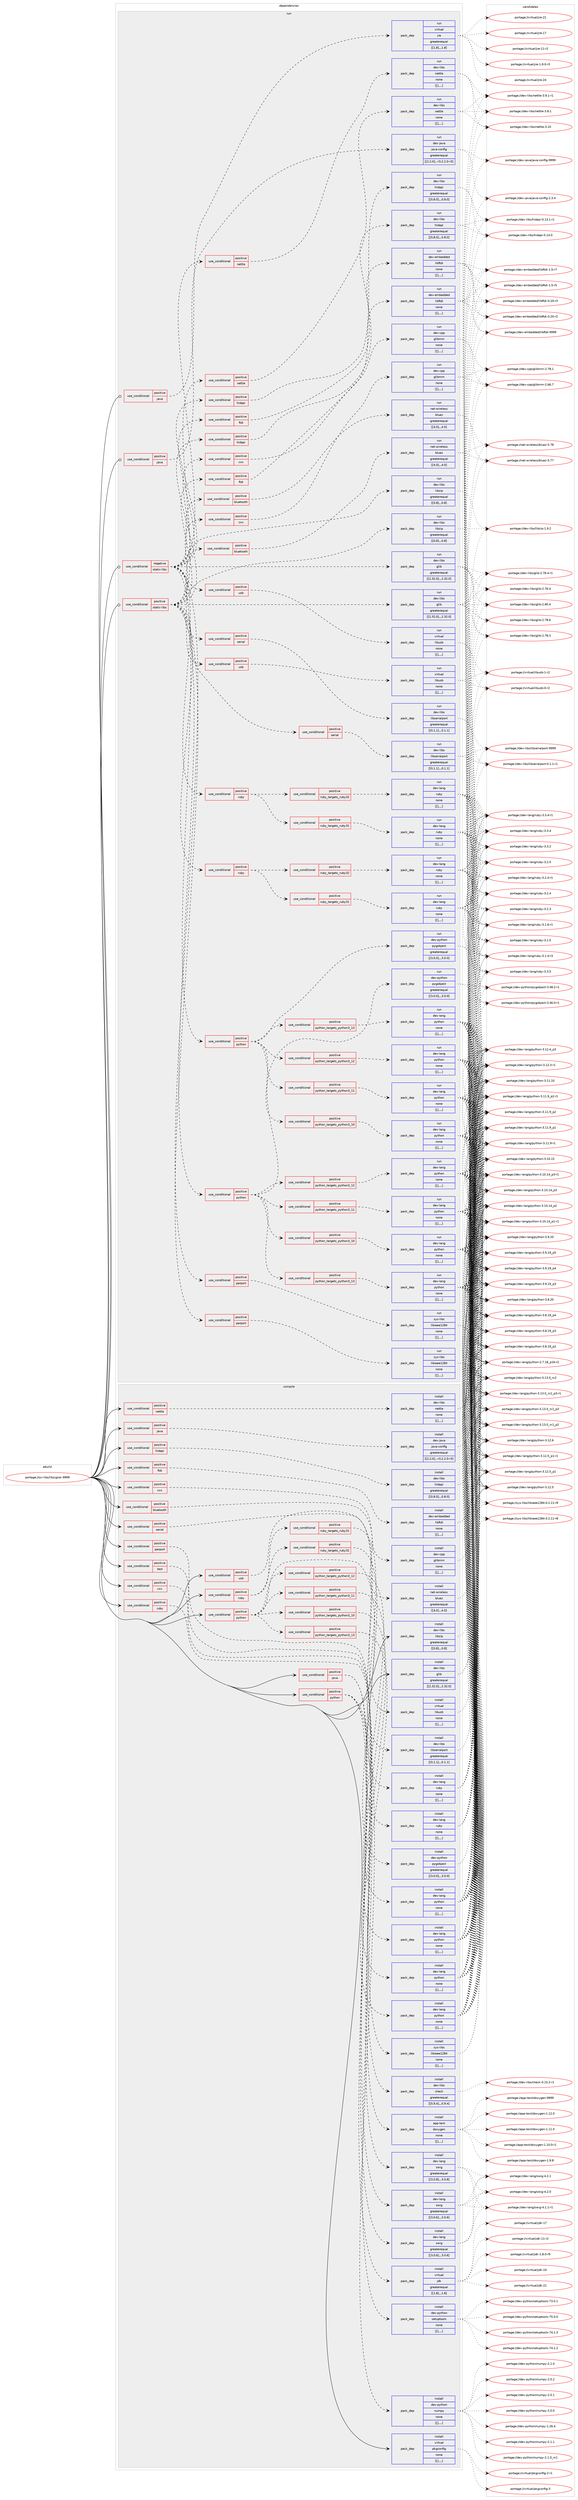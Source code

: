 digraph prolog {

# *************
# Graph options
# *************

newrank=true;
concentrate=true;
compound=true;
graph [rankdir=LR,fontname=Helvetica,fontsize=10,ranksep=1.5];#, ranksep=2.5, nodesep=0.2];
edge  [arrowhead=vee];
node  [fontname=Helvetica,fontsize=10];

# **********
# The ebuild
# **********

subgraph cluster_leftcol {
color=gray;
label=<<i>ebuild</i>>;
id [label="portage://sci-libs/libsigrok-9999", color=red, width=4, href="../sci-libs/libsigrok-9999.svg"];
}

# ****************
# The dependencies
# ****************

subgraph cluster_midcol {
color=gray;
label=<<i>dependencies</i>>;
subgraph cluster_compile {
fillcolor="#eeeeee";
style=filled;
label=<<i>compile</i>>;
subgraph cond110569 {
dependency419201 [label=<<TABLE BORDER="0" CELLBORDER="1" CELLSPACING="0" CELLPADDING="4"><TR><TD ROWSPAN="3" CELLPADDING="10">use_conditional</TD></TR><TR><TD>positive</TD></TR><TR><TD>bluetooth</TD></TR></TABLE>>, shape=none, color=red];
subgraph pack305624 {
dependency419202 [label=<<TABLE BORDER="0" CELLBORDER="1" CELLSPACING="0" CELLPADDING="4" WIDTH="220"><TR><TD ROWSPAN="6" CELLPADDING="30">pack_dep</TD></TR><TR><TD WIDTH="110">install</TD></TR><TR><TD>net-wireless</TD></TR><TR><TD>bluez</TD></TR><TR><TD>greaterequal</TD></TR><TR><TD>[[4,0],,,4.0]</TD></TR></TABLE>>, shape=none, color=blue];
}
dependency419201:e -> dependency419202:w [weight=20,style="dashed",arrowhead="vee"];
}
id:e -> dependency419201:w [weight=20,style="solid",arrowhead="vee"];
subgraph cond110570 {
dependency419203 [label=<<TABLE BORDER="0" CELLBORDER="1" CELLSPACING="0" CELLPADDING="4"><TR><TD ROWSPAN="3" CELLPADDING="10">use_conditional</TD></TR><TR><TD>positive</TD></TR><TR><TD>cxx</TD></TR></TABLE>>, shape=none, color=red];
subgraph pack305625 {
dependency419204 [label=<<TABLE BORDER="0" CELLBORDER="1" CELLSPACING="0" CELLPADDING="4" WIDTH="220"><TR><TD ROWSPAN="6" CELLPADDING="30">pack_dep</TD></TR><TR><TD WIDTH="110">install</TD></TR><TR><TD>app-text</TD></TR><TR><TD>doxygen</TD></TR><TR><TD>none</TD></TR><TR><TD>[[],,,,]</TD></TR></TABLE>>, shape=none, color=blue];
}
dependency419203:e -> dependency419204:w [weight=20,style="dashed",arrowhead="vee"];
}
id:e -> dependency419203:w [weight=20,style="solid",arrowhead="vee"];
subgraph cond110571 {
dependency419205 [label=<<TABLE BORDER="0" CELLBORDER="1" CELLSPACING="0" CELLPADDING="4"><TR><TD ROWSPAN="3" CELLPADDING="10">use_conditional</TD></TR><TR><TD>positive</TD></TR><TR><TD>cxx</TD></TR></TABLE>>, shape=none, color=red];
subgraph pack305626 {
dependency419206 [label=<<TABLE BORDER="0" CELLBORDER="1" CELLSPACING="0" CELLPADDING="4" WIDTH="220"><TR><TD ROWSPAN="6" CELLPADDING="30">pack_dep</TD></TR><TR><TD WIDTH="110">install</TD></TR><TR><TD>dev-cpp</TD></TR><TR><TD>glibmm</TD></TR><TR><TD>none</TD></TR><TR><TD>[[],,,,]</TD></TR></TABLE>>, shape=none, color=blue];
}
dependency419205:e -> dependency419206:w [weight=20,style="dashed",arrowhead="vee"];
}
id:e -> dependency419205:w [weight=20,style="solid",arrowhead="vee"];
subgraph cond110572 {
dependency419207 [label=<<TABLE BORDER="0" CELLBORDER="1" CELLSPACING="0" CELLPADDING="4"><TR><TD ROWSPAN="3" CELLPADDING="10">use_conditional</TD></TR><TR><TD>positive</TD></TR><TR><TD>ftdi</TD></TR></TABLE>>, shape=none, color=red];
subgraph pack305627 {
dependency419208 [label=<<TABLE BORDER="0" CELLBORDER="1" CELLSPACING="0" CELLPADDING="4" WIDTH="220"><TR><TD ROWSPAN="6" CELLPADDING="30">pack_dep</TD></TR><TR><TD WIDTH="110">install</TD></TR><TR><TD>dev-embedded</TD></TR><TR><TD>libftdi</TD></TR><TR><TD>none</TD></TR><TR><TD>[[],,,,]</TD></TR></TABLE>>, shape=none, color=blue];
}
dependency419207:e -> dependency419208:w [weight=20,style="dashed",arrowhead="vee"];
}
id:e -> dependency419207:w [weight=20,style="solid",arrowhead="vee"];
subgraph cond110573 {
dependency419209 [label=<<TABLE BORDER="0" CELLBORDER="1" CELLSPACING="0" CELLPADDING="4"><TR><TD ROWSPAN="3" CELLPADDING="10">use_conditional</TD></TR><TR><TD>positive</TD></TR><TR><TD>hidapi</TD></TR></TABLE>>, shape=none, color=red];
subgraph pack305628 {
dependency419210 [label=<<TABLE BORDER="0" CELLBORDER="1" CELLSPACING="0" CELLPADDING="4" WIDTH="220"><TR><TD ROWSPAN="6" CELLPADDING="30">pack_dep</TD></TR><TR><TD WIDTH="110">install</TD></TR><TR><TD>dev-libs</TD></TR><TR><TD>hidapi</TD></TR><TR><TD>greaterequal</TD></TR><TR><TD>[[0,8,0],,,0.8.0]</TD></TR></TABLE>>, shape=none, color=blue];
}
dependency419209:e -> dependency419210:w [weight=20,style="dashed",arrowhead="vee"];
}
id:e -> dependency419209:w [weight=20,style="solid",arrowhead="vee"];
subgraph cond110574 {
dependency419211 [label=<<TABLE BORDER="0" CELLBORDER="1" CELLSPACING="0" CELLPADDING="4"><TR><TD ROWSPAN="3" CELLPADDING="10">use_conditional</TD></TR><TR><TD>positive</TD></TR><TR><TD>java</TD></TR></TABLE>>, shape=none, color=red];
subgraph pack305629 {
dependency419212 [label=<<TABLE BORDER="0" CELLBORDER="1" CELLSPACING="0" CELLPADDING="4" WIDTH="220"><TR><TD ROWSPAN="6" CELLPADDING="30">pack_dep</TD></TR><TR><TD WIDTH="110">install</TD></TR><TR><TD>dev-java</TD></TR><TR><TD>java-config</TD></TR><TR><TD>greaterequal</TD></TR><TR><TD>[[2,2,0],,-r3,2.2.0-r3]</TD></TR></TABLE>>, shape=none, color=blue];
}
dependency419211:e -> dependency419212:w [weight=20,style="dashed",arrowhead="vee"];
}
id:e -> dependency419211:w [weight=20,style="solid",arrowhead="vee"];
subgraph cond110575 {
dependency419213 [label=<<TABLE BORDER="0" CELLBORDER="1" CELLSPACING="0" CELLPADDING="4"><TR><TD ROWSPAN="3" CELLPADDING="10">use_conditional</TD></TR><TR><TD>positive</TD></TR><TR><TD>java</TD></TR></TABLE>>, shape=none, color=red];
subgraph pack305630 {
dependency419214 [label=<<TABLE BORDER="0" CELLBORDER="1" CELLSPACING="0" CELLPADDING="4" WIDTH="220"><TR><TD ROWSPAN="6" CELLPADDING="30">pack_dep</TD></TR><TR><TD WIDTH="110">install</TD></TR><TR><TD>dev-lang</TD></TR><TR><TD>swig</TD></TR><TR><TD>greaterequal</TD></TR><TR><TD>[[3,0,6],,,3.0.6]</TD></TR></TABLE>>, shape=none, color=blue];
}
dependency419213:e -> dependency419214:w [weight=20,style="dashed",arrowhead="vee"];
subgraph pack305631 {
dependency419215 [label=<<TABLE BORDER="0" CELLBORDER="1" CELLSPACING="0" CELLPADDING="4" WIDTH="220"><TR><TD ROWSPAN="6" CELLPADDING="30">pack_dep</TD></TR><TR><TD WIDTH="110">install</TD></TR><TR><TD>virtual</TD></TR><TR><TD>jdk</TD></TR><TR><TD>greaterequal</TD></TR><TR><TD>[[1,8],,,1.8]</TD></TR></TABLE>>, shape=none, color=blue];
}
dependency419213:e -> dependency419215:w [weight=20,style="dashed",arrowhead="vee"];
}
id:e -> dependency419213:w [weight=20,style="solid",arrowhead="vee"];
subgraph cond110576 {
dependency419216 [label=<<TABLE BORDER="0" CELLBORDER="1" CELLSPACING="0" CELLPADDING="4"><TR><TD ROWSPAN="3" CELLPADDING="10">use_conditional</TD></TR><TR><TD>positive</TD></TR><TR><TD>nettle</TD></TR></TABLE>>, shape=none, color=red];
subgraph pack305632 {
dependency419217 [label=<<TABLE BORDER="0" CELLBORDER="1" CELLSPACING="0" CELLPADDING="4" WIDTH="220"><TR><TD ROWSPAN="6" CELLPADDING="30">pack_dep</TD></TR><TR><TD WIDTH="110">install</TD></TR><TR><TD>dev-libs</TD></TR><TR><TD>nettle</TD></TR><TR><TD>none</TD></TR><TR><TD>[[],,,,]</TD></TR></TABLE>>, shape=none, color=blue];
}
dependency419216:e -> dependency419217:w [weight=20,style="dashed",arrowhead="vee"];
}
id:e -> dependency419216:w [weight=20,style="solid",arrowhead="vee"];
subgraph cond110577 {
dependency419218 [label=<<TABLE BORDER="0" CELLBORDER="1" CELLSPACING="0" CELLPADDING="4"><TR><TD ROWSPAN="3" CELLPADDING="10">use_conditional</TD></TR><TR><TD>positive</TD></TR><TR><TD>parport</TD></TR></TABLE>>, shape=none, color=red];
subgraph pack305633 {
dependency419219 [label=<<TABLE BORDER="0" CELLBORDER="1" CELLSPACING="0" CELLPADDING="4" WIDTH="220"><TR><TD ROWSPAN="6" CELLPADDING="30">pack_dep</TD></TR><TR><TD WIDTH="110">install</TD></TR><TR><TD>sys-libs</TD></TR><TR><TD>libieee1284</TD></TR><TR><TD>none</TD></TR><TR><TD>[[],,,,]</TD></TR></TABLE>>, shape=none, color=blue];
}
dependency419218:e -> dependency419219:w [weight=20,style="dashed",arrowhead="vee"];
}
id:e -> dependency419218:w [weight=20,style="solid",arrowhead="vee"];
subgraph cond110578 {
dependency419220 [label=<<TABLE BORDER="0" CELLBORDER="1" CELLSPACING="0" CELLPADDING="4"><TR><TD ROWSPAN="3" CELLPADDING="10">use_conditional</TD></TR><TR><TD>positive</TD></TR><TR><TD>python</TD></TR></TABLE>>, shape=none, color=red];
subgraph cond110579 {
dependency419221 [label=<<TABLE BORDER="0" CELLBORDER="1" CELLSPACING="0" CELLPADDING="4"><TR><TD ROWSPAN="3" CELLPADDING="10">use_conditional</TD></TR><TR><TD>positive</TD></TR><TR><TD>python_targets_python3_10</TD></TR></TABLE>>, shape=none, color=red];
subgraph pack305634 {
dependency419222 [label=<<TABLE BORDER="0" CELLBORDER="1" CELLSPACING="0" CELLPADDING="4" WIDTH="220"><TR><TD ROWSPAN="6" CELLPADDING="30">pack_dep</TD></TR><TR><TD WIDTH="110">install</TD></TR><TR><TD>dev-lang</TD></TR><TR><TD>python</TD></TR><TR><TD>none</TD></TR><TR><TD>[[],,,,]</TD></TR></TABLE>>, shape=none, color=blue];
}
dependency419221:e -> dependency419222:w [weight=20,style="dashed",arrowhead="vee"];
}
dependency419220:e -> dependency419221:w [weight=20,style="dashed",arrowhead="vee"];
subgraph cond110580 {
dependency419223 [label=<<TABLE BORDER="0" CELLBORDER="1" CELLSPACING="0" CELLPADDING="4"><TR><TD ROWSPAN="3" CELLPADDING="10">use_conditional</TD></TR><TR><TD>positive</TD></TR><TR><TD>python_targets_python3_11</TD></TR></TABLE>>, shape=none, color=red];
subgraph pack305635 {
dependency419224 [label=<<TABLE BORDER="0" CELLBORDER="1" CELLSPACING="0" CELLPADDING="4" WIDTH="220"><TR><TD ROWSPAN="6" CELLPADDING="30">pack_dep</TD></TR><TR><TD WIDTH="110">install</TD></TR><TR><TD>dev-lang</TD></TR><TR><TD>python</TD></TR><TR><TD>none</TD></TR><TR><TD>[[],,,,]</TD></TR></TABLE>>, shape=none, color=blue];
}
dependency419223:e -> dependency419224:w [weight=20,style="dashed",arrowhead="vee"];
}
dependency419220:e -> dependency419223:w [weight=20,style="dashed",arrowhead="vee"];
subgraph cond110581 {
dependency419225 [label=<<TABLE BORDER="0" CELLBORDER="1" CELLSPACING="0" CELLPADDING="4"><TR><TD ROWSPAN="3" CELLPADDING="10">use_conditional</TD></TR><TR><TD>positive</TD></TR><TR><TD>python_targets_python3_12</TD></TR></TABLE>>, shape=none, color=red];
subgraph pack305636 {
dependency419226 [label=<<TABLE BORDER="0" CELLBORDER="1" CELLSPACING="0" CELLPADDING="4" WIDTH="220"><TR><TD ROWSPAN="6" CELLPADDING="30">pack_dep</TD></TR><TR><TD WIDTH="110">install</TD></TR><TR><TD>dev-lang</TD></TR><TR><TD>python</TD></TR><TR><TD>none</TD></TR><TR><TD>[[],,,,]</TD></TR></TABLE>>, shape=none, color=blue];
}
dependency419225:e -> dependency419226:w [weight=20,style="dashed",arrowhead="vee"];
}
dependency419220:e -> dependency419225:w [weight=20,style="dashed",arrowhead="vee"];
subgraph cond110582 {
dependency419227 [label=<<TABLE BORDER="0" CELLBORDER="1" CELLSPACING="0" CELLPADDING="4"><TR><TD ROWSPAN="3" CELLPADDING="10">use_conditional</TD></TR><TR><TD>positive</TD></TR><TR><TD>python_targets_python3_13</TD></TR></TABLE>>, shape=none, color=red];
subgraph pack305637 {
dependency419228 [label=<<TABLE BORDER="0" CELLBORDER="1" CELLSPACING="0" CELLPADDING="4" WIDTH="220"><TR><TD ROWSPAN="6" CELLPADDING="30">pack_dep</TD></TR><TR><TD WIDTH="110">install</TD></TR><TR><TD>dev-lang</TD></TR><TR><TD>python</TD></TR><TR><TD>none</TD></TR><TR><TD>[[],,,,]</TD></TR></TABLE>>, shape=none, color=blue];
}
dependency419227:e -> dependency419228:w [weight=20,style="dashed",arrowhead="vee"];
}
dependency419220:e -> dependency419227:w [weight=20,style="dashed",arrowhead="vee"];
subgraph pack305638 {
dependency419229 [label=<<TABLE BORDER="0" CELLBORDER="1" CELLSPACING="0" CELLPADDING="4" WIDTH="220"><TR><TD ROWSPAN="6" CELLPADDING="30">pack_dep</TD></TR><TR><TD WIDTH="110">install</TD></TR><TR><TD>dev-python</TD></TR><TR><TD>pygobject</TD></TR><TR><TD>greaterequal</TD></TR><TR><TD>[[3,0,0],,,3.0.0]</TD></TR></TABLE>>, shape=none, color=blue];
}
dependency419220:e -> dependency419229:w [weight=20,style="dashed",arrowhead="vee"];
}
id:e -> dependency419220:w [weight=20,style="solid",arrowhead="vee"];
subgraph cond110583 {
dependency419230 [label=<<TABLE BORDER="0" CELLBORDER="1" CELLSPACING="0" CELLPADDING="4"><TR><TD ROWSPAN="3" CELLPADDING="10">use_conditional</TD></TR><TR><TD>positive</TD></TR><TR><TD>python</TD></TR></TABLE>>, shape=none, color=red];
subgraph pack305639 {
dependency419231 [label=<<TABLE BORDER="0" CELLBORDER="1" CELLSPACING="0" CELLPADDING="4" WIDTH="220"><TR><TD ROWSPAN="6" CELLPADDING="30">pack_dep</TD></TR><TR><TD WIDTH="110">install</TD></TR><TR><TD>dev-lang</TD></TR><TR><TD>swig</TD></TR><TR><TD>greaterequal</TD></TR><TR><TD>[[3,0,6],,,3.0.6]</TD></TR></TABLE>>, shape=none, color=blue];
}
dependency419230:e -> dependency419231:w [weight=20,style="dashed",arrowhead="vee"];
subgraph pack305640 {
dependency419232 [label=<<TABLE BORDER="0" CELLBORDER="1" CELLSPACING="0" CELLPADDING="4" WIDTH="220"><TR><TD ROWSPAN="6" CELLPADDING="30">pack_dep</TD></TR><TR><TD WIDTH="110">install</TD></TR><TR><TD>dev-python</TD></TR><TR><TD>numpy</TD></TR><TR><TD>none</TD></TR><TR><TD>[[],,,,]</TD></TR></TABLE>>, shape=none, color=blue];
}
dependency419230:e -> dependency419232:w [weight=20,style="dashed",arrowhead="vee"];
subgraph pack305641 {
dependency419233 [label=<<TABLE BORDER="0" CELLBORDER="1" CELLSPACING="0" CELLPADDING="4" WIDTH="220"><TR><TD ROWSPAN="6" CELLPADDING="30">pack_dep</TD></TR><TR><TD WIDTH="110">install</TD></TR><TR><TD>dev-python</TD></TR><TR><TD>setuptools</TD></TR><TR><TD>none</TD></TR><TR><TD>[[],,,,]</TD></TR></TABLE>>, shape=none, color=blue];
}
dependency419230:e -> dependency419233:w [weight=20,style="dashed",arrowhead="vee"];
}
id:e -> dependency419230:w [weight=20,style="solid",arrowhead="vee"];
subgraph cond110584 {
dependency419234 [label=<<TABLE BORDER="0" CELLBORDER="1" CELLSPACING="0" CELLPADDING="4"><TR><TD ROWSPAN="3" CELLPADDING="10">use_conditional</TD></TR><TR><TD>positive</TD></TR><TR><TD>ruby</TD></TR></TABLE>>, shape=none, color=red];
subgraph cond110585 {
dependency419235 [label=<<TABLE BORDER="0" CELLBORDER="1" CELLSPACING="0" CELLPADDING="4"><TR><TD ROWSPAN="3" CELLPADDING="10">use_conditional</TD></TR><TR><TD>positive</TD></TR><TR><TD>ruby_targets_ruby31</TD></TR></TABLE>>, shape=none, color=red];
subgraph pack305642 {
dependency419236 [label=<<TABLE BORDER="0" CELLBORDER="1" CELLSPACING="0" CELLPADDING="4" WIDTH="220"><TR><TD ROWSPAN="6" CELLPADDING="30">pack_dep</TD></TR><TR><TD WIDTH="110">install</TD></TR><TR><TD>dev-lang</TD></TR><TR><TD>ruby</TD></TR><TR><TD>none</TD></TR><TR><TD>[[],,,,]</TD></TR></TABLE>>, shape=none, color=blue];
}
dependency419235:e -> dependency419236:w [weight=20,style="dashed",arrowhead="vee"];
}
dependency419234:e -> dependency419235:w [weight=20,style="dashed",arrowhead="vee"];
subgraph cond110586 {
dependency419237 [label=<<TABLE BORDER="0" CELLBORDER="1" CELLSPACING="0" CELLPADDING="4"><TR><TD ROWSPAN="3" CELLPADDING="10">use_conditional</TD></TR><TR><TD>positive</TD></TR><TR><TD>ruby_targets_ruby32</TD></TR></TABLE>>, shape=none, color=red];
subgraph pack305643 {
dependency419238 [label=<<TABLE BORDER="0" CELLBORDER="1" CELLSPACING="0" CELLPADDING="4" WIDTH="220"><TR><TD ROWSPAN="6" CELLPADDING="30">pack_dep</TD></TR><TR><TD WIDTH="110">install</TD></TR><TR><TD>dev-lang</TD></TR><TR><TD>ruby</TD></TR><TR><TD>none</TD></TR><TR><TD>[[],,,,]</TD></TR></TABLE>>, shape=none, color=blue];
}
dependency419237:e -> dependency419238:w [weight=20,style="dashed",arrowhead="vee"];
}
dependency419234:e -> dependency419237:w [weight=20,style="dashed",arrowhead="vee"];
}
id:e -> dependency419234:w [weight=20,style="solid",arrowhead="vee"];
subgraph cond110587 {
dependency419239 [label=<<TABLE BORDER="0" CELLBORDER="1" CELLSPACING="0" CELLPADDING="4"><TR><TD ROWSPAN="3" CELLPADDING="10">use_conditional</TD></TR><TR><TD>positive</TD></TR><TR><TD>ruby</TD></TR></TABLE>>, shape=none, color=red];
subgraph pack305644 {
dependency419240 [label=<<TABLE BORDER="0" CELLBORDER="1" CELLSPACING="0" CELLPADDING="4" WIDTH="220"><TR><TD ROWSPAN="6" CELLPADDING="30">pack_dep</TD></TR><TR><TD WIDTH="110">install</TD></TR><TR><TD>dev-lang</TD></TR><TR><TD>swig</TD></TR><TR><TD>greaterequal</TD></TR><TR><TD>[[3,0,8],,,3.0.8]</TD></TR></TABLE>>, shape=none, color=blue];
}
dependency419239:e -> dependency419240:w [weight=20,style="dashed",arrowhead="vee"];
}
id:e -> dependency419239:w [weight=20,style="solid",arrowhead="vee"];
subgraph cond110588 {
dependency419241 [label=<<TABLE BORDER="0" CELLBORDER="1" CELLSPACING="0" CELLPADDING="4"><TR><TD ROWSPAN="3" CELLPADDING="10">use_conditional</TD></TR><TR><TD>positive</TD></TR><TR><TD>serial</TD></TR></TABLE>>, shape=none, color=red];
subgraph pack305645 {
dependency419242 [label=<<TABLE BORDER="0" CELLBORDER="1" CELLSPACING="0" CELLPADDING="4" WIDTH="220"><TR><TD ROWSPAN="6" CELLPADDING="30">pack_dep</TD></TR><TR><TD WIDTH="110">install</TD></TR><TR><TD>dev-libs</TD></TR><TR><TD>libserialport</TD></TR><TR><TD>greaterequal</TD></TR><TR><TD>[[0,1,1],,,0.1.1]</TD></TR></TABLE>>, shape=none, color=blue];
}
dependency419241:e -> dependency419242:w [weight=20,style="dashed",arrowhead="vee"];
}
id:e -> dependency419241:w [weight=20,style="solid",arrowhead="vee"];
subgraph cond110589 {
dependency419243 [label=<<TABLE BORDER="0" CELLBORDER="1" CELLSPACING="0" CELLPADDING="4"><TR><TD ROWSPAN="3" CELLPADDING="10">use_conditional</TD></TR><TR><TD>positive</TD></TR><TR><TD>test</TD></TR></TABLE>>, shape=none, color=red];
subgraph pack305646 {
dependency419244 [label=<<TABLE BORDER="0" CELLBORDER="1" CELLSPACING="0" CELLPADDING="4" WIDTH="220"><TR><TD ROWSPAN="6" CELLPADDING="30">pack_dep</TD></TR><TR><TD WIDTH="110">install</TD></TR><TR><TD>dev-libs</TD></TR><TR><TD>check</TD></TR><TR><TD>greaterequal</TD></TR><TR><TD>[[0,9,4],,,0.9.4]</TD></TR></TABLE>>, shape=none, color=blue];
}
dependency419243:e -> dependency419244:w [weight=20,style="dashed",arrowhead="vee"];
}
id:e -> dependency419243:w [weight=20,style="solid",arrowhead="vee"];
subgraph cond110590 {
dependency419245 [label=<<TABLE BORDER="0" CELLBORDER="1" CELLSPACING="0" CELLPADDING="4"><TR><TD ROWSPAN="3" CELLPADDING="10">use_conditional</TD></TR><TR><TD>positive</TD></TR><TR><TD>usb</TD></TR></TABLE>>, shape=none, color=red];
subgraph pack305647 {
dependency419246 [label=<<TABLE BORDER="0" CELLBORDER="1" CELLSPACING="0" CELLPADDING="4" WIDTH="220"><TR><TD ROWSPAN="6" CELLPADDING="30">pack_dep</TD></TR><TR><TD WIDTH="110">install</TD></TR><TR><TD>virtual</TD></TR><TR><TD>libusb</TD></TR><TR><TD>none</TD></TR><TR><TD>[[],,,,]</TD></TR></TABLE>>, shape=none, color=blue];
}
dependency419245:e -> dependency419246:w [weight=20,style="dashed",arrowhead="vee"];
}
id:e -> dependency419245:w [weight=20,style="solid",arrowhead="vee"];
subgraph pack305648 {
dependency419247 [label=<<TABLE BORDER="0" CELLBORDER="1" CELLSPACING="0" CELLPADDING="4" WIDTH="220"><TR><TD ROWSPAN="6" CELLPADDING="30">pack_dep</TD></TR><TR><TD WIDTH="110">install</TD></TR><TR><TD>dev-libs</TD></TR><TR><TD>glib</TD></TR><TR><TD>greaterequal</TD></TR><TR><TD>[[2,32,0],,,2.32.0]</TD></TR></TABLE>>, shape=none, color=blue];
}
id:e -> dependency419247:w [weight=20,style="solid",arrowhead="vee"];
subgraph pack305649 {
dependency419248 [label=<<TABLE BORDER="0" CELLBORDER="1" CELLSPACING="0" CELLPADDING="4" WIDTH="220"><TR><TD ROWSPAN="6" CELLPADDING="30">pack_dep</TD></TR><TR><TD WIDTH="110">install</TD></TR><TR><TD>dev-libs</TD></TR><TR><TD>libzip</TD></TR><TR><TD>greaterequal</TD></TR><TR><TD>[[0,8],,,0.8]</TD></TR></TABLE>>, shape=none, color=blue];
}
id:e -> dependency419248:w [weight=20,style="solid",arrowhead="vee"];
subgraph pack305650 {
dependency419249 [label=<<TABLE BORDER="0" CELLBORDER="1" CELLSPACING="0" CELLPADDING="4" WIDTH="220"><TR><TD ROWSPAN="6" CELLPADDING="30">pack_dep</TD></TR><TR><TD WIDTH="110">install</TD></TR><TR><TD>virtual</TD></TR><TR><TD>pkgconfig</TD></TR><TR><TD>none</TD></TR><TR><TD>[[],,,,]</TD></TR></TABLE>>, shape=none, color=blue];
}
id:e -> dependency419249:w [weight=20,style="solid",arrowhead="vee"];
}
subgraph cluster_compileandrun {
fillcolor="#eeeeee";
style=filled;
label=<<i>compile and run</i>>;
}
subgraph cluster_run {
fillcolor="#eeeeee";
style=filled;
label=<<i>run</i>>;
subgraph cond110591 {
dependency419250 [label=<<TABLE BORDER="0" CELLBORDER="1" CELLSPACING="0" CELLPADDING="4"><TR><TD ROWSPAN="3" CELLPADDING="10">use_conditional</TD></TR><TR><TD>negative</TD></TR><TR><TD>static-libs</TD></TR></TABLE>>, shape=none, color=red];
subgraph pack305651 {
dependency419251 [label=<<TABLE BORDER="0" CELLBORDER="1" CELLSPACING="0" CELLPADDING="4" WIDTH="220"><TR><TD ROWSPAN="6" CELLPADDING="30">pack_dep</TD></TR><TR><TD WIDTH="110">run</TD></TR><TR><TD>dev-libs</TD></TR><TR><TD>glib</TD></TR><TR><TD>greaterequal</TD></TR><TR><TD>[[2,32,0],,,2.32.0]</TD></TR></TABLE>>, shape=none, color=blue];
}
dependency419250:e -> dependency419251:w [weight=20,style="dashed",arrowhead="vee"];
subgraph pack305652 {
dependency419252 [label=<<TABLE BORDER="0" CELLBORDER="1" CELLSPACING="0" CELLPADDING="4" WIDTH="220"><TR><TD ROWSPAN="6" CELLPADDING="30">pack_dep</TD></TR><TR><TD WIDTH="110">run</TD></TR><TR><TD>dev-libs</TD></TR><TR><TD>libzip</TD></TR><TR><TD>greaterequal</TD></TR><TR><TD>[[0,8],,,0.8]</TD></TR></TABLE>>, shape=none, color=blue];
}
dependency419250:e -> dependency419252:w [weight=20,style="dashed",arrowhead="vee"];
subgraph cond110592 {
dependency419253 [label=<<TABLE BORDER="0" CELLBORDER="1" CELLSPACING="0" CELLPADDING="4"><TR><TD ROWSPAN="3" CELLPADDING="10">use_conditional</TD></TR><TR><TD>positive</TD></TR><TR><TD>bluetooth</TD></TR></TABLE>>, shape=none, color=red];
subgraph pack305653 {
dependency419254 [label=<<TABLE BORDER="0" CELLBORDER="1" CELLSPACING="0" CELLPADDING="4" WIDTH="220"><TR><TD ROWSPAN="6" CELLPADDING="30">pack_dep</TD></TR><TR><TD WIDTH="110">run</TD></TR><TR><TD>net-wireless</TD></TR><TR><TD>bluez</TD></TR><TR><TD>greaterequal</TD></TR><TR><TD>[[4,0],,,4.0]</TD></TR></TABLE>>, shape=none, color=blue];
}
dependency419253:e -> dependency419254:w [weight=20,style="dashed",arrowhead="vee"];
}
dependency419250:e -> dependency419253:w [weight=20,style="dashed",arrowhead="vee"];
subgraph cond110593 {
dependency419255 [label=<<TABLE BORDER="0" CELLBORDER="1" CELLSPACING="0" CELLPADDING="4"><TR><TD ROWSPAN="3" CELLPADDING="10">use_conditional</TD></TR><TR><TD>positive</TD></TR><TR><TD>cxx</TD></TR></TABLE>>, shape=none, color=red];
subgraph pack305654 {
dependency419256 [label=<<TABLE BORDER="0" CELLBORDER="1" CELLSPACING="0" CELLPADDING="4" WIDTH="220"><TR><TD ROWSPAN="6" CELLPADDING="30">pack_dep</TD></TR><TR><TD WIDTH="110">run</TD></TR><TR><TD>dev-cpp</TD></TR><TR><TD>glibmm</TD></TR><TR><TD>none</TD></TR><TR><TD>[[],,,,]</TD></TR></TABLE>>, shape=none, color=blue];
}
dependency419255:e -> dependency419256:w [weight=20,style="dashed",arrowhead="vee"];
}
dependency419250:e -> dependency419255:w [weight=20,style="dashed",arrowhead="vee"];
subgraph cond110594 {
dependency419257 [label=<<TABLE BORDER="0" CELLBORDER="1" CELLSPACING="0" CELLPADDING="4"><TR><TD ROWSPAN="3" CELLPADDING="10">use_conditional</TD></TR><TR><TD>positive</TD></TR><TR><TD>ftdi</TD></TR></TABLE>>, shape=none, color=red];
subgraph pack305655 {
dependency419258 [label=<<TABLE BORDER="0" CELLBORDER="1" CELLSPACING="0" CELLPADDING="4" WIDTH="220"><TR><TD ROWSPAN="6" CELLPADDING="30">pack_dep</TD></TR><TR><TD WIDTH="110">run</TD></TR><TR><TD>dev-embedded</TD></TR><TR><TD>libftdi</TD></TR><TR><TD>none</TD></TR><TR><TD>[[],,,,]</TD></TR></TABLE>>, shape=none, color=blue];
}
dependency419257:e -> dependency419258:w [weight=20,style="dashed",arrowhead="vee"];
}
dependency419250:e -> dependency419257:w [weight=20,style="dashed",arrowhead="vee"];
subgraph cond110595 {
dependency419259 [label=<<TABLE BORDER="0" CELLBORDER="1" CELLSPACING="0" CELLPADDING="4"><TR><TD ROWSPAN="3" CELLPADDING="10">use_conditional</TD></TR><TR><TD>positive</TD></TR><TR><TD>hidapi</TD></TR></TABLE>>, shape=none, color=red];
subgraph pack305656 {
dependency419260 [label=<<TABLE BORDER="0" CELLBORDER="1" CELLSPACING="0" CELLPADDING="4" WIDTH="220"><TR><TD ROWSPAN="6" CELLPADDING="30">pack_dep</TD></TR><TR><TD WIDTH="110">run</TD></TR><TR><TD>dev-libs</TD></TR><TR><TD>hidapi</TD></TR><TR><TD>greaterequal</TD></TR><TR><TD>[[0,8,0],,,0.8.0]</TD></TR></TABLE>>, shape=none, color=blue];
}
dependency419259:e -> dependency419260:w [weight=20,style="dashed",arrowhead="vee"];
}
dependency419250:e -> dependency419259:w [weight=20,style="dashed",arrowhead="vee"];
subgraph cond110596 {
dependency419261 [label=<<TABLE BORDER="0" CELLBORDER="1" CELLSPACING="0" CELLPADDING="4"><TR><TD ROWSPAN="3" CELLPADDING="10">use_conditional</TD></TR><TR><TD>positive</TD></TR><TR><TD>nettle</TD></TR></TABLE>>, shape=none, color=red];
subgraph pack305657 {
dependency419262 [label=<<TABLE BORDER="0" CELLBORDER="1" CELLSPACING="0" CELLPADDING="4" WIDTH="220"><TR><TD ROWSPAN="6" CELLPADDING="30">pack_dep</TD></TR><TR><TD WIDTH="110">run</TD></TR><TR><TD>dev-libs</TD></TR><TR><TD>nettle</TD></TR><TR><TD>none</TD></TR><TR><TD>[[],,,,]</TD></TR></TABLE>>, shape=none, color=blue];
}
dependency419261:e -> dependency419262:w [weight=20,style="dashed",arrowhead="vee"];
}
dependency419250:e -> dependency419261:w [weight=20,style="dashed",arrowhead="vee"];
subgraph cond110597 {
dependency419263 [label=<<TABLE BORDER="0" CELLBORDER="1" CELLSPACING="0" CELLPADDING="4"><TR><TD ROWSPAN="3" CELLPADDING="10">use_conditional</TD></TR><TR><TD>positive</TD></TR><TR><TD>parport</TD></TR></TABLE>>, shape=none, color=red];
subgraph pack305658 {
dependency419264 [label=<<TABLE BORDER="0" CELLBORDER="1" CELLSPACING="0" CELLPADDING="4" WIDTH="220"><TR><TD ROWSPAN="6" CELLPADDING="30">pack_dep</TD></TR><TR><TD WIDTH="110">run</TD></TR><TR><TD>sys-libs</TD></TR><TR><TD>libieee1284</TD></TR><TR><TD>none</TD></TR><TR><TD>[[],,,,]</TD></TR></TABLE>>, shape=none, color=blue];
}
dependency419263:e -> dependency419264:w [weight=20,style="dashed",arrowhead="vee"];
}
dependency419250:e -> dependency419263:w [weight=20,style="dashed",arrowhead="vee"];
subgraph cond110598 {
dependency419265 [label=<<TABLE BORDER="0" CELLBORDER="1" CELLSPACING="0" CELLPADDING="4"><TR><TD ROWSPAN="3" CELLPADDING="10">use_conditional</TD></TR><TR><TD>positive</TD></TR><TR><TD>python</TD></TR></TABLE>>, shape=none, color=red];
subgraph cond110599 {
dependency419266 [label=<<TABLE BORDER="0" CELLBORDER="1" CELLSPACING="0" CELLPADDING="4"><TR><TD ROWSPAN="3" CELLPADDING="10">use_conditional</TD></TR><TR><TD>positive</TD></TR><TR><TD>python_targets_python3_10</TD></TR></TABLE>>, shape=none, color=red];
subgraph pack305659 {
dependency419267 [label=<<TABLE BORDER="0" CELLBORDER="1" CELLSPACING="0" CELLPADDING="4" WIDTH="220"><TR><TD ROWSPAN="6" CELLPADDING="30">pack_dep</TD></TR><TR><TD WIDTH="110">run</TD></TR><TR><TD>dev-lang</TD></TR><TR><TD>python</TD></TR><TR><TD>none</TD></TR><TR><TD>[[],,,,]</TD></TR></TABLE>>, shape=none, color=blue];
}
dependency419266:e -> dependency419267:w [weight=20,style="dashed",arrowhead="vee"];
}
dependency419265:e -> dependency419266:w [weight=20,style="dashed",arrowhead="vee"];
subgraph cond110600 {
dependency419268 [label=<<TABLE BORDER="0" CELLBORDER="1" CELLSPACING="0" CELLPADDING="4"><TR><TD ROWSPAN="3" CELLPADDING="10">use_conditional</TD></TR><TR><TD>positive</TD></TR><TR><TD>python_targets_python3_11</TD></TR></TABLE>>, shape=none, color=red];
subgraph pack305660 {
dependency419269 [label=<<TABLE BORDER="0" CELLBORDER="1" CELLSPACING="0" CELLPADDING="4" WIDTH="220"><TR><TD ROWSPAN="6" CELLPADDING="30">pack_dep</TD></TR><TR><TD WIDTH="110">run</TD></TR><TR><TD>dev-lang</TD></TR><TR><TD>python</TD></TR><TR><TD>none</TD></TR><TR><TD>[[],,,,]</TD></TR></TABLE>>, shape=none, color=blue];
}
dependency419268:e -> dependency419269:w [weight=20,style="dashed",arrowhead="vee"];
}
dependency419265:e -> dependency419268:w [weight=20,style="dashed",arrowhead="vee"];
subgraph cond110601 {
dependency419270 [label=<<TABLE BORDER="0" CELLBORDER="1" CELLSPACING="0" CELLPADDING="4"><TR><TD ROWSPAN="3" CELLPADDING="10">use_conditional</TD></TR><TR><TD>positive</TD></TR><TR><TD>python_targets_python3_12</TD></TR></TABLE>>, shape=none, color=red];
subgraph pack305661 {
dependency419271 [label=<<TABLE BORDER="0" CELLBORDER="1" CELLSPACING="0" CELLPADDING="4" WIDTH="220"><TR><TD ROWSPAN="6" CELLPADDING="30">pack_dep</TD></TR><TR><TD WIDTH="110">run</TD></TR><TR><TD>dev-lang</TD></TR><TR><TD>python</TD></TR><TR><TD>none</TD></TR><TR><TD>[[],,,,]</TD></TR></TABLE>>, shape=none, color=blue];
}
dependency419270:e -> dependency419271:w [weight=20,style="dashed",arrowhead="vee"];
}
dependency419265:e -> dependency419270:w [weight=20,style="dashed",arrowhead="vee"];
subgraph cond110602 {
dependency419272 [label=<<TABLE BORDER="0" CELLBORDER="1" CELLSPACING="0" CELLPADDING="4"><TR><TD ROWSPAN="3" CELLPADDING="10">use_conditional</TD></TR><TR><TD>positive</TD></TR><TR><TD>python_targets_python3_13</TD></TR></TABLE>>, shape=none, color=red];
subgraph pack305662 {
dependency419273 [label=<<TABLE BORDER="0" CELLBORDER="1" CELLSPACING="0" CELLPADDING="4" WIDTH="220"><TR><TD ROWSPAN="6" CELLPADDING="30">pack_dep</TD></TR><TR><TD WIDTH="110">run</TD></TR><TR><TD>dev-lang</TD></TR><TR><TD>python</TD></TR><TR><TD>none</TD></TR><TR><TD>[[],,,,]</TD></TR></TABLE>>, shape=none, color=blue];
}
dependency419272:e -> dependency419273:w [weight=20,style="dashed",arrowhead="vee"];
}
dependency419265:e -> dependency419272:w [weight=20,style="dashed",arrowhead="vee"];
subgraph pack305663 {
dependency419274 [label=<<TABLE BORDER="0" CELLBORDER="1" CELLSPACING="0" CELLPADDING="4" WIDTH="220"><TR><TD ROWSPAN="6" CELLPADDING="30">pack_dep</TD></TR><TR><TD WIDTH="110">run</TD></TR><TR><TD>dev-python</TD></TR><TR><TD>pygobject</TD></TR><TR><TD>greaterequal</TD></TR><TR><TD>[[3,0,0],,,3.0.0]</TD></TR></TABLE>>, shape=none, color=blue];
}
dependency419265:e -> dependency419274:w [weight=20,style="dashed",arrowhead="vee"];
}
dependency419250:e -> dependency419265:w [weight=20,style="dashed",arrowhead="vee"];
subgraph cond110603 {
dependency419275 [label=<<TABLE BORDER="0" CELLBORDER="1" CELLSPACING="0" CELLPADDING="4"><TR><TD ROWSPAN="3" CELLPADDING="10">use_conditional</TD></TR><TR><TD>positive</TD></TR><TR><TD>ruby</TD></TR></TABLE>>, shape=none, color=red];
subgraph cond110604 {
dependency419276 [label=<<TABLE BORDER="0" CELLBORDER="1" CELLSPACING="0" CELLPADDING="4"><TR><TD ROWSPAN="3" CELLPADDING="10">use_conditional</TD></TR><TR><TD>positive</TD></TR><TR><TD>ruby_targets_ruby31</TD></TR></TABLE>>, shape=none, color=red];
subgraph pack305664 {
dependency419277 [label=<<TABLE BORDER="0" CELLBORDER="1" CELLSPACING="0" CELLPADDING="4" WIDTH="220"><TR><TD ROWSPAN="6" CELLPADDING="30">pack_dep</TD></TR><TR><TD WIDTH="110">run</TD></TR><TR><TD>dev-lang</TD></TR><TR><TD>ruby</TD></TR><TR><TD>none</TD></TR><TR><TD>[[],,,,]</TD></TR></TABLE>>, shape=none, color=blue];
}
dependency419276:e -> dependency419277:w [weight=20,style="dashed",arrowhead="vee"];
}
dependency419275:e -> dependency419276:w [weight=20,style="dashed",arrowhead="vee"];
subgraph cond110605 {
dependency419278 [label=<<TABLE BORDER="0" CELLBORDER="1" CELLSPACING="0" CELLPADDING="4"><TR><TD ROWSPAN="3" CELLPADDING="10">use_conditional</TD></TR><TR><TD>positive</TD></TR><TR><TD>ruby_targets_ruby32</TD></TR></TABLE>>, shape=none, color=red];
subgraph pack305665 {
dependency419279 [label=<<TABLE BORDER="0" CELLBORDER="1" CELLSPACING="0" CELLPADDING="4" WIDTH="220"><TR><TD ROWSPAN="6" CELLPADDING="30">pack_dep</TD></TR><TR><TD WIDTH="110">run</TD></TR><TR><TD>dev-lang</TD></TR><TR><TD>ruby</TD></TR><TR><TD>none</TD></TR><TR><TD>[[],,,,]</TD></TR></TABLE>>, shape=none, color=blue];
}
dependency419278:e -> dependency419279:w [weight=20,style="dashed",arrowhead="vee"];
}
dependency419275:e -> dependency419278:w [weight=20,style="dashed",arrowhead="vee"];
}
dependency419250:e -> dependency419275:w [weight=20,style="dashed",arrowhead="vee"];
subgraph cond110606 {
dependency419280 [label=<<TABLE BORDER="0" CELLBORDER="1" CELLSPACING="0" CELLPADDING="4"><TR><TD ROWSPAN="3" CELLPADDING="10">use_conditional</TD></TR><TR><TD>positive</TD></TR><TR><TD>serial</TD></TR></TABLE>>, shape=none, color=red];
subgraph pack305666 {
dependency419281 [label=<<TABLE BORDER="0" CELLBORDER="1" CELLSPACING="0" CELLPADDING="4" WIDTH="220"><TR><TD ROWSPAN="6" CELLPADDING="30">pack_dep</TD></TR><TR><TD WIDTH="110">run</TD></TR><TR><TD>dev-libs</TD></TR><TR><TD>libserialport</TD></TR><TR><TD>greaterequal</TD></TR><TR><TD>[[0,1,1],,,0.1.1]</TD></TR></TABLE>>, shape=none, color=blue];
}
dependency419280:e -> dependency419281:w [weight=20,style="dashed",arrowhead="vee"];
}
dependency419250:e -> dependency419280:w [weight=20,style="dashed",arrowhead="vee"];
subgraph cond110607 {
dependency419282 [label=<<TABLE BORDER="0" CELLBORDER="1" CELLSPACING="0" CELLPADDING="4"><TR><TD ROWSPAN="3" CELLPADDING="10">use_conditional</TD></TR><TR><TD>positive</TD></TR><TR><TD>usb</TD></TR></TABLE>>, shape=none, color=red];
subgraph pack305667 {
dependency419283 [label=<<TABLE BORDER="0" CELLBORDER="1" CELLSPACING="0" CELLPADDING="4" WIDTH="220"><TR><TD ROWSPAN="6" CELLPADDING="30">pack_dep</TD></TR><TR><TD WIDTH="110">run</TD></TR><TR><TD>virtual</TD></TR><TR><TD>libusb</TD></TR><TR><TD>none</TD></TR><TR><TD>[[],,,,]</TD></TR></TABLE>>, shape=none, color=blue];
}
dependency419282:e -> dependency419283:w [weight=20,style="dashed",arrowhead="vee"];
}
dependency419250:e -> dependency419282:w [weight=20,style="dashed",arrowhead="vee"];
}
id:e -> dependency419250:w [weight=20,style="solid",arrowhead="odot"];
subgraph cond110608 {
dependency419284 [label=<<TABLE BORDER="0" CELLBORDER="1" CELLSPACING="0" CELLPADDING="4"><TR><TD ROWSPAN="3" CELLPADDING="10">use_conditional</TD></TR><TR><TD>positive</TD></TR><TR><TD>java</TD></TR></TABLE>>, shape=none, color=red];
subgraph pack305668 {
dependency419285 [label=<<TABLE BORDER="0" CELLBORDER="1" CELLSPACING="0" CELLPADDING="4" WIDTH="220"><TR><TD ROWSPAN="6" CELLPADDING="30">pack_dep</TD></TR><TR><TD WIDTH="110">run</TD></TR><TR><TD>dev-java</TD></TR><TR><TD>java-config</TD></TR><TR><TD>greaterequal</TD></TR><TR><TD>[[2,2,0],,-r3,2.2.0-r3]</TD></TR></TABLE>>, shape=none, color=blue];
}
dependency419284:e -> dependency419285:w [weight=20,style="dashed",arrowhead="vee"];
}
id:e -> dependency419284:w [weight=20,style="solid",arrowhead="odot"];
subgraph cond110609 {
dependency419286 [label=<<TABLE BORDER="0" CELLBORDER="1" CELLSPACING="0" CELLPADDING="4"><TR><TD ROWSPAN="3" CELLPADDING="10">use_conditional</TD></TR><TR><TD>positive</TD></TR><TR><TD>java</TD></TR></TABLE>>, shape=none, color=red];
subgraph pack305669 {
dependency419287 [label=<<TABLE BORDER="0" CELLBORDER="1" CELLSPACING="0" CELLPADDING="4" WIDTH="220"><TR><TD ROWSPAN="6" CELLPADDING="30">pack_dep</TD></TR><TR><TD WIDTH="110">run</TD></TR><TR><TD>virtual</TD></TR><TR><TD>jre</TD></TR><TR><TD>greaterequal</TD></TR><TR><TD>[[1,8],,,1.8]</TD></TR></TABLE>>, shape=none, color=blue];
}
dependency419286:e -> dependency419287:w [weight=20,style="dashed",arrowhead="vee"];
}
id:e -> dependency419286:w [weight=20,style="solid",arrowhead="odot"];
subgraph cond110610 {
dependency419288 [label=<<TABLE BORDER="0" CELLBORDER="1" CELLSPACING="0" CELLPADDING="4"><TR><TD ROWSPAN="3" CELLPADDING="10">use_conditional</TD></TR><TR><TD>positive</TD></TR><TR><TD>static-libs</TD></TR></TABLE>>, shape=none, color=red];
subgraph pack305670 {
dependency419289 [label=<<TABLE BORDER="0" CELLBORDER="1" CELLSPACING="0" CELLPADDING="4" WIDTH="220"><TR><TD ROWSPAN="6" CELLPADDING="30">pack_dep</TD></TR><TR><TD WIDTH="110">run</TD></TR><TR><TD>dev-libs</TD></TR><TR><TD>glib</TD></TR><TR><TD>greaterequal</TD></TR><TR><TD>[[2,32,0],,,2.32.0]</TD></TR></TABLE>>, shape=none, color=blue];
}
dependency419288:e -> dependency419289:w [weight=20,style="dashed",arrowhead="vee"];
subgraph pack305671 {
dependency419290 [label=<<TABLE BORDER="0" CELLBORDER="1" CELLSPACING="0" CELLPADDING="4" WIDTH="220"><TR><TD ROWSPAN="6" CELLPADDING="30">pack_dep</TD></TR><TR><TD WIDTH="110">run</TD></TR><TR><TD>dev-libs</TD></TR><TR><TD>libzip</TD></TR><TR><TD>greaterequal</TD></TR><TR><TD>[[0,8],,,0.8]</TD></TR></TABLE>>, shape=none, color=blue];
}
dependency419288:e -> dependency419290:w [weight=20,style="dashed",arrowhead="vee"];
subgraph cond110611 {
dependency419291 [label=<<TABLE BORDER="0" CELLBORDER="1" CELLSPACING="0" CELLPADDING="4"><TR><TD ROWSPAN="3" CELLPADDING="10">use_conditional</TD></TR><TR><TD>positive</TD></TR><TR><TD>bluetooth</TD></TR></TABLE>>, shape=none, color=red];
subgraph pack305672 {
dependency419292 [label=<<TABLE BORDER="0" CELLBORDER="1" CELLSPACING="0" CELLPADDING="4" WIDTH="220"><TR><TD ROWSPAN="6" CELLPADDING="30">pack_dep</TD></TR><TR><TD WIDTH="110">run</TD></TR><TR><TD>net-wireless</TD></TR><TR><TD>bluez</TD></TR><TR><TD>greaterequal</TD></TR><TR><TD>[[4,0],,,4.0]</TD></TR></TABLE>>, shape=none, color=blue];
}
dependency419291:e -> dependency419292:w [weight=20,style="dashed",arrowhead="vee"];
}
dependency419288:e -> dependency419291:w [weight=20,style="dashed",arrowhead="vee"];
subgraph cond110612 {
dependency419293 [label=<<TABLE BORDER="0" CELLBORDER="1" CELLSPACING="0" CELLPADDING="4"><TR><TD ROWSPAN="3" CELLPADDING="10">use_conditional</TD></TR><TR><TD>positive</TD></TR><TR><TD>cxx</TD></TR></TABLE>>, shape=none, color=red];
subgraph pack305673 {
dependency419294 [label=<<TABLE BORDER="0" CELLBORDER="1" CELLSPACING="0" CELLPADDING="4" WIDTH="220"><TR><TD ROWSPAN="6" CELLPADDING="30">pack_dep</TD></TR><TR><TD WIDTH="110">run</TD></TR><TR><TD>dev-cpp</TD></TR><TR><TD>glibmm</TD></TR><TR><TD>none</TD></TR><TR><TD>[[],,,,]</TD></TR></TABLE>>, shape=none, color=blue];
}
dependency419293:e -> dependency419294:w [weight=20,style="dashed",arrowhead="vee"];
}
dependency419288:e -> dependency419293:w [weight=20,style="dashed",arrowhead="vee"];
subgraph cond110613 {
dependency419295 [label=<<TABLE BORDER="0" CELLBORDER="1" CELLSPACING="0" CELLPADDING="4"><TR><TD ROWSPAN="3" CELLPADDING="10">use_conditional</TD></TR><TR><TD>positive</TD></TR><TR><TD>ftdi</TD></TR></TABLE>>, shape=none, color=red];
subgraph pack305674 {
dependency419296 [label=<<TABLE BORDER="0" CELLBORDER="1" CELLSPACING="0" CELLPADDING="4" WIDTH="220"><TR><TD ROWSPAN="6" CELLPADDING="30">pack_dep</TD></TR><TR><TD WIDTH="110">run</TD></TR><TR><TD>dev-embedded</TD></TR><TR><TD>libftdi</TD></TR><TR><TD>none</TD></TR><TR><TD>[[],,,,]</TD></TR></TABLE>>, shape=none, color=blue];
}
dependency419295:e -> dependency419296:w [weight=20,style="dashed",arrowhead="vee"];
}
dependency419288:e -> dependency419295:w [weight=20,style="dashed",arrowhead="vee"];
subgraph cond110614 {
dependency419297 [label=<<TABLE BORDER="0" CELLBORDER="1" CELLSPACING="0" CELLPADDING="4"><TR><TD ROWSPAN="3" CELLPADDING="10">use_conditional</TD></TR><TR><TD>positive</TD></TR><TR><TD>hidapi</TD></TR></TABLE>>, shape=none, color=red];
subgraph pack305675 {
dependency419298 [label=<<TABLE BORDER="0" CELLBORDER="1" CELLSPACING="0" CELLPADDING="4" WIDTH="220"><TR><TD ROWSPAN="6" CELLPADDING="30">pack_dep</TD></TR><TR><TD WIDTH="110">run</TD></TR><TR><TD>dev-libs</TD></TR><TR><TD>hidapi</TD></TR><TR><TD>greaterequal</TD></TR><TR><TD>[[0,8,0],,,0.8.0]</TD></TR></TABLE>>, shape=none, color=blue];
}
dependency419297:e -> dependency419298:w [weight=20,style="dashed",arrowhead="vee"];
}
dependency419288:e -> dependency419297:w [weight=20,style="dashed",arrowhead="vee"];
subgraph cond110615 {
dependency419299 [label=<<TABLE BORDER="0" CELLBORDER="1" CELLSPACING="0" CELLPADDING="4"><TR><TD ROWSPAN="3" CELLPADDING="10">use_conditional</TD></TR><TR><TD>positive</TD></TR><TR><TD>nettle</TD></TR></TABLE>>, shape=none, color=red];
subgraph pack305676 {
dependency419300 [label=<<TABLE BORDER="0" CELLBORDER="1" CELLSPACING="0" CELLPADDING="4" WIDTH="220"><TR><TD ROWSPAN="6" CELLPADDING="30">pack_dep</TD></TR><TR><TD WIDTH="110">run</TD></TR><TR><TD>dev-libs</TD></TR><TR><TD>nettle</TD></TR><TR><TD>none</TD></TR><TR><TD>[[],,,,]</TD></TR></TABLE>>, shape=none, color=blue];
}
dependency419299:e -> dependency419300:w [weight=20,style="dashed",arrowhead="vee"];
}
dependency419288:e -> dependency419299:w [weight=20,style="dashed",arrowhead="vee"];
subgraph cond110616 {
dependency419301 [label=<<TABLE BORDER="0" CELLBORDER="1" CELLSPACING="0" CELLPADDING="4"><TR><TD ROWSPAN="3" CELLPADDING="10">use_conditional</TD></TR><TR><TD>positive</TD></TR><TR><TD>parport</TD></TR></TABLE>>, shape=none, color=red];
subgraph pack305677 {
dependency419302 [label=<<TABLE BORDER="0" CELLBORDER="1" CELLSPACING="0" CELLPADDING="4" WIDTH="220"><TR><TD ROWSPAN="6" CELLPADDING="30">pack_dep</TD></TR><TR><TD WIDTH="110">run</TD></TR><TR><TD>sys-libs</TD></TR><TR><TD>libieee1284</TD></TR><TR><TD>none</TD></TR><TR><TD>[[],,,,]</TD></TR></TABLE>>, shape=none, color=blue];
}
dependency419301:e -> dependency419302:w [weight=20,style="dashed",arrowhead="vee"];
}
dependency419288:e -> dependency419301:w [weight=20,style="dashed",arrowhead="vee"];
subgraph cond110617 {
dependency419303 [label=<<TABLE BORDER="0" CELLBORDER="1" CELLSPACING="0" CELLPADDING="4"><TR><TD ROWSPAN="3" CELLPADDING="10">use_conditional</TD></TR><TR><TD>positive</TD></TR><TR><TD>python</TD></TR></TABLE>>, shape=none, color=red];
subgraph cond110618 {
dependency419304 [label=<<TABLE BORDER="0" CELLBORDER="1" CELLSPACING="0" CELLPADDING="4"><TR><TD ROWSPAN="3" CELLPADDING="10">use_conditional</TD></TR><TR><TD>positive</TD></TR><TR><TD>python_targets_python3_10</TD></TR></TABLE>>, shape=none, color=red];
subgraph pack305678 {
dependency419305 [label=<<TABLE BORDER="0" CELLBORDER="1" CELLSPACING="0" CELLPADDING="4" WIDTH="220"><TR><TD ROWSPAN="6" CELLPADDING="30">pack_dep</TD></TR><TR><TD WIDTH="110">run</TD></TR><TR><TD>dev-lang</TD></TR><TR><TD>python</TD></TR><TR><TD>none</TD></TR><TR><TD>[[],,,,]</TD></TR></TABLE>>, shape=none, color=blue];
}
dependency419304:e -> dependency419305:w [weight=20,style="dashed",arrowhead="vee"];
}
dependency419303:e -> dependency419304:w [weight=20,style="dashed",arrowhead="vee"];
subgraph cond110619 {
dependency419306 [label=<<TABLE BORDER="0" CELLBORDER="1" CELLSPACING="0" CELLPADDING="4"><TR><TD ROWSPAN="3" CELLPADDING="10">use_conditional</TD></TR><TR><TD>positive</TD></TR><TR><TD>python_targets_python3_11</TD></TR></TABLE>>, shape=none, color=red];
subgraph pack305679 {
dependency419307 [label=<<TABLE BORDER="0" CELLBORDER="1" CELLSPACING="0" CELLPADDING="4" WIDTH="220"><TR><TD ROWSPAN="6" CELLPADDING="30">pack_dep</TD></TR><TR><TD WIDTH="110">run</TD></TR><TR><TD>dev-lang</TD></TR><TR><TD>python</TD></TR><TR><TD>none</TD></TR><TR><TD>[[],,,,]</TD></TR></TABLE>>, shape=none, color=blue];
}
dependency419306:e -> dependency419307:w [weight=20,style="dashed",arrowhead="vee"];
}
dependency419303:e -> dependency419306:w [weight=20,style="dashed",arrowhead="vee"];
subgraph cond110620 {
dependency419308 [label=<<TABLE BORDER="0" CELLBORDER="1" CELLSPACING="0" CELLPADDING="4"><TR><TD ROWSPAN="3" CELLPADDING="10">use_conditional</TD></TR><TR><TD>positive</TD></TR><TR><TD>python_targets_python3_12</TD></TR></TABLE>>, shape=none, color=red];
subgraph pack305680 {
dependency419309 [label=<<TABLE BORDER="0" CELLBORDER="1" CELLSPACING="0" CELLPADDING="4" WIDTH="220"><TR><TD ROWSPAN="6" CELLPADDING="30">pack_dep</TD></TR><TR><TD WIDTH="110">run</TD></TR><TR><TD>dev-lang</TD></TR><TR><TD>python</TD></TR><TR><TD>none</TD></TR><TR><TD>[[],,,,]</TD></TR></TABLE>>, shape=none, color=blue];
}
dependency419308:e -> dependency419309:w [weight=20,style="dashed",arrowhead="vee"];
}
dependency419303:e -> dependency419308:w [weight=20,style="dashed",arrowhead="vee"];
subgraph cond110621 {
dependency419310 [label=<<TABLE BORDER="0" CELLBORDER="1" CELLSPACING="0" CELLPADDING="4"><TR><TD ROWSPAN="3" CELLPADDING="10">use_conditional</TD></TR><TR><TD>positive</TD></TR><TR><TD>python_targets_python3_13</TD></TR></TABLE>>, shape=none, color=red];
subgraph pack305681 {
dependency419311 [label=<<TABLE BORDER="0" CELLBORDER="1" CELLSPACING="0" CELLPADDING="4" WIDTH="220"><TR><TD ROWSPAN="6" CELLPADDING="30">pack_dep</TD></TR><TR><TD WIDTH="110">run</TD></TR><TR><TD>dev-lang</TD></TR><TR><TD>python</TD></TR><TR><TD>none</TD></TR><TR><TD>[[],,,,]</TD></TR></TABLE>>, shape=none, color=blue];
}
dependency419310:e -> dependency419311:w [weight=20,style="dashed",arrowhead="vee"];
}
dependency419303:e -> dependency419310:w [weight=20,style="dashed",arrowhead="vee"];
subgraph pack305682 {
dependency419312 [label=<<TABLE BORDER="0" CELLBORDER="1" CELLSPACING="0" CELLPADDING="4" WIDTH="220"><TR><TD ROWSPAN="6" CELLPADDING="30">pack_dep</TD></TR><TR><TD WIDTH="110">run</TD></TR><TR><TD>dev-python</TD></TR><TR><TD>pygobject</TD></TR><TR><TD>greaterequal</TD></TR><TR><TD>[[3,0,0],,,3.0.0]</TD></TR></TABLE>>, shape=none, color=blue];
}
dependency419303:e -> dependency419312:w [weight=20,style="dashed",arrowhead="vee"];
}
dependency419288:e -> dependency419303:w [weight=20,style="dashed",arrowhead="vee"];
subgraph cond110622 {
dependency419313 [label=<<TABLE BORDER="0" CELLBORDER="1" CELLSPACING="0" CELLPADDING="4"><TR><TD ROWSPAN="3" CELLPADDING="10">use_conditional</TD></TR><TR><TD>positive</TD></TR><TR><TD>ruby</TD></TR></TABLE>>, shape=none, color=red];
subgraph cond110623 {
dependency419314 [label=<<TABLE BORDER="0" CELLBORDER="1" CELLSPACING="0" CELLPADDING="4"><TR><TD ROWSPAN="3" CELLPADDING="10">use_conditional</TD></TR><TR><TD>positive</TD></TR><TR><TD>ruby_targets_ruby31</TD></TR></TABLE>>, shape=none, color=red];
subgraph pack305683 {
dependency419315 [label=<<TABLE BORDER="0" CELLBORDER="1" CELLSPACING="0" CELLPADDING="4" WIDTH="220"><TR><TD ROWSPAN="6" CELLPADDING="30">pack_dep</TD></TR><TR><TD WIDTH="110">run</TD></TR><TR><TD>dev-lang</TD></TR><TR><TD>ruby</TD></TR><TR><TD>none</TD></TR><TR><TD>[[],,,,]</TD></TR></TABLE>>, shape=none, color=blue];
}
dependency419314:e -> dependency419315:w [weight=20,style="dashed",arrowhead="vee"];
}
dependency419313:e -> dependency419314:w [weight=20,style="dashed",arrowhead="vee"];
subgraph cond110624 {
dependency419316 [label=<<TABLE BORDER="0" CELLBORDER="1" CELLSPACING="0" CELLPADDING="4"><TR><TD ROWSPAN="3" CELLPADDING="10">use_conditional</TD></TR><TR><TD>positive</TD></TR><TR><TD>ruby_targets_ruby32</TD></TR></TABLE>>, shape=none, color=red];
subgraph pack305684 {
dependency419317 [label=<<TABLE BORDER="0" CELLBORDER="1" CELLSPACING="0" CELLPADDING="4" WIDTH="220"><TR><TD ROWSPAN="6" CELLPADDING="30">pack_dep</TD></TR><TR><TD WIDTH="110">run</TD></TR><TR><TD>dev-lang</TD></TR><TR><TD>ruby</TD></TR><TR><TD>none</TD></TR><TR><TD>[[],,,,]</TD></TR></TABLE>>, shape=none, color=blue];
}
dependency419316:e -> dependency419317:w [weight=20,style="dashed",arrowhead="vee"];
}
dependency419313:e -> dependency419316:w [weight=20,style="dashed",arrowhead="vee"];
}
dependency419288:e -> dependency419313:w [weight=20,style="dashed",arrowhead="vee"];
subgraph cond110625 {
dependency419318 [label=<<TABLE BORDER="0" CELLBORDER="1" CELLSPACING="0" CELLPADDING="4"><TR><TD ROWSPAN="3" CELLPADDING="10">use_conditional</TD></TR><TR><TD>positive</TD></TR><TR><TD>serial</TD></TR></TABLE>>, shape=none, color=red];
subgraph pack305685 {
dependency419319 [label=<<TABLE BORDER="0" CELLBORDER="1" CELLSPACING="0" CELLPADDING="4" WIDTH="220"><TR><TD ROWSPAN="6" CELLPADDING="30">pack_dep</TD></TR><TR><TD WIDTH="110">run</TD></TR><TR><TD>dev-libs</TD></TR><TR><TD>libserialport</TD></TR><TR><TD>greaterequal</TD></TR><TR><TD>[[0,1,1],,,0.1.1]</TD></TR></TABLE>>, shape=none, color=blue];
}
dependency419318:e -> dependency419319:w [weight=20,style="dashed",arrowhead="vee"];
}
dependency419288:e -> dependency419318:w [weight=20,style="dashed",arrowhead="vee"];
subgraph cond110626 {
dependency419320 [label=<<TABLE BORDER="0" CELLBORDER="1" CELLSPACING="0" CELLPADDING="4"><TR><TD ROWSPAN="3" CELLPADDING="10">use_conditional</TD></TR><TR><TD>positive</TD></TR><TR><TD>usb</TD></TR></TABLE>>, shape=none, color=red];
subgraph pack305686 {
dependency419321 [label=<<TABLE BORDER="0" CELLBORDER="1" CELLSPACING="0" CELLPADDING="4" WIDTH="220"><TR><TD ROWSPAN="6" CELLPADDING="30">pack_dep</TD></TR><TR><TD WIDTH="110">run</TD></TR><TR><TD>virtual</TD></TR><TR><TD>libusb</TD></TR><TR><TD>none</TD></TR><TR><TD>[[],,,,]</TD></TR></TABLE>>, shape=none, color=blue];
}
dependency419320:e -> dependency419321:w [weight=20,style="dashed",arrowhead="vee"];
}
dependency419288:e -> dependency419320:w [weight=20,style="dashed",arrowhead="vee"];
}
id:e -> dependency419288:w [weight=20,style="solid",arrowhead="odot"];
}
}

# **************
# The candidates
# **************

subgraph cluster_choices {
rank=same;
color=gray;
label=<<i>candidates</i>>;

subgraph choice305624 {
color=black;
nodesep=1;
choice1101011164511910511410110810111511547981081171011224553465556 [label="portage://net-wireless/bluez-5.78", color=red, width=4,href="../net-wireless/bluez-5.78.svg"];
choice1101011164511910511410110810111511547981081171011224553465555 [label="portage://net-wireless/bluez-5.77", color=red, width=4,href="../net-wireless/bluez-5.77.svg"];
dependency419202:e -> choice1101011164511910511410110810111511547981081171011224553465556:w [style=dotted,weight="100"];
dependency419202:e -> choice1101011164511910511410110810111511547981081171011224553465555:w [style=dotted,weight="100"];
}
subgraph choice305625 {
color=black;
nodesep=1;
choice9711211245116101120116471001111201211031011104557575757 [label="portage://app-text/doxygen-9999", color=red, width=4,href="../app-text/doxygen-9999.svg"];
choice97112112451161011201164710011112012110310111045494649504648 [label="portage://app-text/doxygen-1.12.0", color=red, width=4,href="../app-text/doxygen-1.12.0.svg"];
choice97112112451161011201164710011112012110310111045494649494648 [label="portage://app-text/doxygen-1.11.0", color=red, width=4,href="../app-text/doxygen-1.11.0.svg"];
choice971121124511610112011647100111120121103101110454946494846484511449 [label="portage://app-text/doxygen-1.10.0-r1", color=red, width=4,href="../app-text/doxygen-1.10.0-r1.svg"];
choice971121124511610112011647100111120121103101110454946574656 [label="portage://app-text/doxygen-1.9.8", color=red, width=4,href="../app-text/doxygen-1.9.8.svg"];
dependency419204:e -> choice9711211245116101120116471001111201211031011104557575757:w [style=dotted,weight="100"];
dependency419204:e -> choice97112112451161011201164710011112012110310111045494649504648:w [style=dotted,weight="100"];
dependency419204:e -> choice97112112451161011201164710011112012110310111045494649494648:w [style=dotted,weight="100"];
dependency419204:e -> choice971121124511610112011647100111120121103101110454946494846484511449:w [style=dotted,weight="100"];
dependency419204:e -> choice971121124511610112011647100111120121103101110454946574656:w [style=dotted,weight="100"];
}
subgraph choice305626 {
color=black;
nodesep=1;
choice1001011184599112112471031081059810910945504655564649 [label="portage://dev-cpp/glibmm-2.78.1", color=red, width=4,href="../dev-cpp/glibmm-2.78.1.svg"];
choice1001011184599112112471031081059810910945504654544655 [label="portage://dev-cpp/glibmm-2.66.7", color=red, width=4,href="../dev-cpp/glibmm-2.66.7.svg"];
dependency419206:e -> choice1001011184599112112471031081059810910945504655564649:w [style=dotted,weight="100"];
dependency419206:e -> choice1001011184599112112471031081059810910945504654544655:w [style=dotted,weight="100"];
}
subgraph choice305627 {
color=black;
nodesep=1;
choice100101118451011099810110010010110047108105981021161001054557575757 [label="portage://dev-embedded/libftdi-9999", color=red, width=4,href="../dev-embedded/libftdi-9999.svg"];
choice10010111845101109981011001001011004710810598102116100105454946534511455 [label="portage://dev-embedded/libftdi-1.5-r7", color=red, width=4,href="../dev-embedded/libftdi-1.5-r7.svg"];
choice10010111845101109981011001001011004710810598102116100105454946534511453 [label="portage://dev-embedded/libftdi-1.5-r5", color=red, width=4,href="../dev-embedded/libftdi-1.5-r5.svg"];
choice1001011184510110998101100100101100471081059810211610010545484650484511451 [label="portage://dev-embedded/libftdi-0.20-r3", color=red, width=4,href="../dev-embedded/libftdi-0.20-r3.svg"];
choice1001011184510110998101100100101100471081059810211610010545484650484511450 [label="portage://dev-embedded/libftdi-0.20-r2", color=red, width=4,href="../dev-embedded/libftdi-0.20-r2.svg"];
dependency419208:e -> choice100101118451011099810110010010110047108105981021161001054557575757:w [style=dotted,weight="100"];
dependency419208:e -> choice10010111845101109981011001001011004710810598102116100105454946534511455:w [style=dotted,weight="100"];
dependency419208:e -> choice10010111845101109981011001001011004710810598102116100105454946534511453:w [style=dotted,weight="100"];
dependency419208:e -> choice1001011184510110998101100100101100471081059810211610010545484650484511451:w [style=dotted,weight="100"];
dependency419208:e -> choice1001011184510110998101100100101100471081059810211610010545484650484511450:w [style=dotted,weight="100"];
}
subgraph choice305628 {
color=black;
nodesep=1;
choice1001011184510810598115471041051009711210545484649524648 [label="portage://dev-libs/hidapi-0.14.0", color=red, width=4,href="../dev-libs/hidapi-0.14.0.svg"];
choice10010111845108105981154710410510097112105454846495146494511449 [label="portage://dev-libs/hidapi-0.13.1-r1", color=red, width=4,href="../dev-libs/hidapi-0.13.1-r1.svg"];
dependency419210:e -> choice1001011184510810598115471041051009711210545484649524648:w [style=dotted,weight="100"];
dependency419210:e -> choice10010111845108105981154710410510097112105454846495146494511449:w [style=dotted,weight="100"];
}
subgraph choice305629 {
color=black;
nodesep=1;
choice10010111845106971189747106971189745991111101021051034557575757 [label="portage://dev-java/java-config-9999", color=red, width=4,href="../dev-java/java-config-9999.svg"];
choice1001011184510697118974710697118974599111110102105103455046514652 [label="portage://dev-java/java-config-2.3.4", color=red, width=4,href="../dev-java/java-config-2.3.4.svg"];
dependency419212:e -> choice10010111845106971189747106971189745991111101021051034557575757:w [style=dotted,weight="100"];
dependency419212:e -> choice1001011184510697118974710697118974599111110102105103455046514652:w [style=dotted,weight="100"];
}
subgraph choice305630 {
color=black;
nodesep=1;
choice100101118451089711010347115119105103455246504649 [label="portage://dev-lang/swig-4.2.1", color=red, width=4,href="../dev-lang/swig-4.2.1.svg"];
choice100101118451089711010347115119105103455246504648 [label="portage://dev-lang/swig-4.2.0", color=red, width=4,href="../dev-lang/swig-4.2.0.svg"];
choice1001011184510897110103471151191051034552464946494511449 [label="portage://dev-lang/swig-4.1.1-r1", color=red, width=4,href="../dev-lang/swig-4.1.1-r1.svg"];
dependency419214:e -> choice100101118451089711010347115119105103455246504649:w [style=dotted,weight="100"];
dependency419214:e -> choice100101118451089711010347115119105103455246504648:w [style=dotted,weight="100"];
dependency419214:e -> choice1001011184510897110103471151191051034552464946494511449:w [style=dotted,weight="100"];
}
subgraph choice305631 {
color=black;
nodesep=1;
choice1181051141161179710847106100107455052 [label="portage://virtual/jdk-24", color=red, width=4,href="../virtual/jdk-24.svg"];
choice1181051141161179710847106100107455049 [label="portage://virtual/jdk-21", color=red, width=4,href="../virtual/jdk-21.svg"];
choice1181051141161179710847106100107454955 [label="portage://virtual/jdk-17", color=red, width=4,href="../virtual/jdk-17.svg"];
choice11810511411611797108471061001074549494511450 [label="portage://virtual/jdk-11-r2", color=red, width=4,href="../virtual/jdk-11-r2.svg"];
choice11810511411611797108471061001074549465646484511457 [label="portage://virtual/jdk-1.8.0-r9", color=red, width=4,href="../virtual/jdk-1.8.0-r9.svg"];
dependency419215:e -> choice1181051141161179710847106100107455052:w [style=dotted,weight="100"];
dependency419215:e -> choice1181051141161179710847106100107455049:w [style=dotted,weight="100"];
dependency419215:e -> choice1181051141161179710847106100107454955:w [style=dotted,weight="100"];
dependency419215:e -> choice11810511411611797108471061001074549494511450:w [style=dotted,weight="100"];
dependency419215:e -> choice11810511411611797108471061001074549465646484511457:w [style=dotted,weight="100"];
}
subgraph choice305632 {
color=black;
nodesep=1;
choice1001011184510810598115471101011161161081014551464948 [label="portage://dev-libs/nettle-3.10", color=red, width=4,href="../dev-libs/nettle-3.10.svg"];
choice1001011184510810598115471101011161161081014551465746494511449 [label="portage://dev-libs/nettle-3.9.1-r1", color=red, width=4,href="../dev-libs/nettle-3.9.1-r1.svg"];
choice100101118451081059811547110101116116108101455146564649 [label="portage://dev-libs/nettle-3.8.1", color=red, width=4,href="../dev-libs/nettle-3.8.1.svg"];
dependency419217:e -> choice1001011184510810598115471101011161161081014551464948:w [style=dotted,weight="100"];
dependency419217:e -> choice1001011184510810598115471101011161161081014551465746494511449:w [style=dotted,weight="100"];
dependency419217:e -> choice100101118451081059811547110101116116108101455146564649:w [style=dotted,weight="100"];
}
subgraph choice305633 {
color=black;
nodesep=1;
choice1151211154510810598115471081059810510110110149505652454846504649494511457 [label="portage://sys-libs/libieee1284-0.2.11-r9", color=red, width=4,href="../sys-libs/libieee1284-0.2.11-r9.svg"];
choice1151211154510810598115471081059810510110110149505652454846504649494511456 [label="portage://sys-libs/libieee1284-0.2.11-r8", color=red, width=4,href="../sys-libs/libieee1284-0.2.11-r8.svg"];
dependency419219:e -> choice1151211154510810598115471081059810510110110149505652454846504649494511457:w [style=dotted,weight="100"];
dependency419219:e -> choice1151211154510810598115471081059810510110110149505652454846504649494511456:w [style=dotted,weight="100"];
}
subgraph choice305634 {
color=black;
nodesep=1;
choice10010111845108971101034711212111610411111045514649514648951149950 [label="portage://dev-lang/python-3.13.0_rc2", color=red, width=4,href="../dev-lang/python-3.13.0_rc2.svg"];
choice1001011184510897110103471121211161041111104551464951464895114994995112514511449 [label="portage://dev-lang/python-3.13.0_rc1_p3-r1", color=red, width=4,href="../dev-lang/python-3.13.0_rc1_p3-r1.svg"];
choice100101118451089711010347112121116104111110455146495146489511499499511251 [label="portage://dev-lang/python-3.13.0_rc1_p3", color=red, width=4,href="../dev-lang/python-3.13.0_rc1_p3.svg"];
choice100101118451089711010347112121116104111110455146495146489511499499511250 [label="portage://dev-lang/python-3.13.0_rc1_p2", color=red, width=4,href="../dev-lang/python-3.13.0_rc1_p2.svg"];
choice10010111845108971101034711212111610411111045514649504654 [label="portage://dev-lang/python-3.12.6", color=red, width=4,href="../dev-lang/python-3.12.6.svg"];
choice1001011184510897110103471121211161041111104551464950465395112494511449 [label="portage://dev-lang/python-3.12.5_p1-r1", color=red, width=4,href="../dev-lang/python-3.12.5_p1-r1.svg"];
choice100101118451089711010347112121116104111110455146495046539511249 [label="portage://dev-lang/python-3.12.5_p1", color=red, width=4,href="../dev-lang/python-3.12.5_p1.svg"];
choice10010111845108971101034711212111610411111045514649504653 [label="portage://dev-lang/python-3.12.5", color=red, width=4,href="../dev-lang/python-3.12.5.svg"];
choice100101118451089711010347112121116104111110455146495046529511251 [label="portage://dev-lang/python-3.12.4_p3", color=red, width=4,href="../dev-lang/python-3.12.4_p3.svg"];
choice100101118451089711010347112121116104111110455146495046514511449 [label="portage://dev-lang/python-3.12.3-r1", color=red, width=4,href="../dev-lang/python-3.12.3-r1.svg"];
choice1001011184510897110103471121211161041111104551464949464948 [label="portage://dev-lang/python-3.11.10", color=red, width=4,href="../dev-lang/python-3.11.10.svg"];
choice1001011184510897110103471121211161041111104551464949465795112504511449 [label="portage://dev-lang/python-3.11.9_p2-r1", color=red, width=4,href="../dev-lang/python-3.11.9_p2-r1.svg"];
choice100101118451089711010347112121116104111110455146494946579511250 [label="portage://dev-lang/python-3.11.9_p2", color=red, width=4,href="../dev-lang/python-3.11.9_p2.svg"];
choice100101118451089711010347112121116104111110455146494946579511249 [label="portage://dev-lang/python-3.11.9_p1", color=red, width=4,href="../dev-lang/python-3.11.9_p1.svg"];
choice100101118451089711010347112121116104111110455146494946574511449 [label="portage://dev-lang/python-3.11.9-r1", color=red, width=4,href="../dev-lang/python-3.11.9-r1.svg"];
choice1001011184510897110103471121211161041111104551464948464953 [label="portage://dev-lang/python-3.10.15", color=red, width=4,href="../dev-lang/python-3.10.15.svg"];
choice100101118451089711010347112121116104111110455146494846495295112514511449 [label="portage://dev-lang/python-3.10.14_p3-r1", color=red, width=4,href="../dev-lang/python-3.10.14_p3-r1.svg"];
choice10010111845108971101034711212111610411111045514649484649529511251 [label="portage://dev-lang/python-3.10.14_p3", color=red, width=4,href="../dev-lang/python-3.10.14_p3.svg"];
choice10010111845108971101034711212111610411111045514649484649529511250 [label="portage://dev-lang/python-3.10.14_p2", color=red, width=4,href="../dev-lang/python-3.10.14_p2.svg"];
choice100101118451089711010347112121116104111110455146494846495295112494511449 [label="portage://dev-lang/python-3.10.14_p1-r1", color=red, width=4,href="../dev-lang/python-3.10.14_p1-r1.svg"];
choice10010111845108971101034711212111610411111045514657465048 [label="portage://dev-lang/python-3.9.20", color=red, width=4,href="../dev-lang/python-3.9.20.svg"];
choice100101118451089711010347112121116104111110455146574649579511253 [label="portage://dev-lang/python-3.9.19_p5", color=red, width=4,href="../dev-lang/python-3.9.19_p5.svg"];
choice100101118451089711010347112121116104111110455146574649579511252 [label="portage://dev-lang/python-3.9.19_p4", color=red, width=4,href="../dev-lang/python-3.9.19_p4.svg"];
choice100101118451089711010347112121116104111110455146574649579511251 [label="portage://dev-lang/python-3.9.19_p3", color=red, width=4,href="../dev-lang/python-3.9.19_p3.svg"];
choice10010111845108971101034711212111610411111045514656465048 [label="portage://dev-lang/python-3.8.20", color=red, width=4,href="../dev-lang/python-3.8.20.svg"];
choice100101118451089711010347112121116104111110455146564649579511252 [label="portage://dev-lang/python-3.8.19_p4", color=red, width=4,href="../dev-lang/python-3.8.19_p4.svg"];
choice100101118451089711010347112121116104111110455146564649579511251 [label="portage://dev-lang/python-3.8.19_p3", color=red, width=4,href="../dev-lang/python-3.8.19_p3.svg"];
choice100101118451089711010347112121116104111110455146564649579511250 [label="portage://dev-lang/python-3.8.19_p2", color=red, width=4,href="../dev-lang/python-3.8.19_p2.svg"];
choice100101118451089711010347112121116104111110455046554649569511249544511450 [label="portage://dev-lang/python-2.7.18_p16-r2", color=red, width=4,href="../dev-lang/python-2.7.18_p16-r2.svg"];
dependency419222:e -> choice10010111845108971101034711212111610411111045514649514648951149950:w [style=dotted,weight="100"];
dependency419222:e -> choice1001011184510897110103471121211161041111104551464951464895114994995112514511449:w [style=dotted,weight="100"];
dependency419222:e -> choice100101118451089711010347112121116104111110455146495146489511499499511251:w [style=dotted,weight="100"];
dependency419222:e -> choice100101118451089711010347112121116104111110455146495146489511499499511250:w [style=dotted,weight="100"];
dependency419222:e -> choice10010111845108971101034711212111610411111045514649504654:w [style=dotted,weight="100"];
dependency419222:e -> choice1001011184510897110103471121211161041111104551464950465395112494511449:w [style=dotted,weight="100"];
dependency419222:e -> choice100101118451089711010347112121116104111110455146495046539511249:w [style=dotted,weight="100"];
dependency419222:e -> choice10010111845108971101034711212111610411111045514649504653:w [style=dotted,weight="100"];
dependency419222:e -> choice100101118451089711010347112121116104111110455146495046529511251:w [style=dotted,weight="100"];
dependency419222:e -> choice100101118451089711010347112121116104111110455146495046514511449:w [style=dotted,weight="100"];
dependency419222:e -> choice1001011184510897110103471121211161041111104551464949464948:w [style=dotted,weight="100"];
dependency419222:e -> choice1001011184510897110103471121211161041111104551464949465795112504511449:w [style=dotted,weight="100"];
dependency419222:e -> choice100101118451089711010347112121116104111110455146494946579511250:w [style=dotted,weight="100"];
dependency419222:e -> choice100101118451089711010347112121116104111110455146494946579511249:w [style=dotted,weight="100"];
dependency419222:e -> choice100101118451089711010347112121116104111110455146494946574511449:w [style=dotted,weight="100"];
dependency419222:e -> choice1001011184510897110103471121211161041111104551464948464953:w [style=dotted,weight="100"];
dependency419222:e -> choice100101118451089711010347112121116104111110455146494846495295112514511449:w [style=dotted,weight="100"];
dependency419222:e -> choice10010111845108971101034711212111610411111045514649484649529511251:w [style=dotted,weight="100"];
dependency419222:e -> choice10010111845108971101034711212111610411111045514649484649529511250:w [style=dotted,weight="100"];
dependency419222:e -> choice100101118451089711010347112121116104111110455146494846495295112494511449:w [style=dotted,weight="100"];
dependency419222:e -> choice10010111845108971101034711212111610411111045514657465048:w [style=dotted,weight="100"];
dependency419222:e -> choice100101118451089711010347112121116104111110455146574649579511253:w [style=dotted,weight="100"];
dependency419222:e -> choice100101118451089711010347112121116104111110455146574649579511252:w [style=dotted,weight="100"];
dependency419222:e -> choice100101118451089711010347112121116104111110455146574649579511251:w [style=dotted,weight="100"];
dependency419222:e -> choice10010111845108971101034711212111610411111045514656465048:w [style=dotted,weight="100"];
dependency419222:e -> choice100101118451089711010347112121116104111110455146564649579511252:w [style=dotted,weight="100"];
dependency419222:e -> choice100101118451089711010347112121116104111110455146564649579511251:w [style=dotted,weight="100"];
dependency419222:e -> choice100101118451089711010347112121116104111110455146564649579511250:w [style=dotted,weight="100"];
dependency419222:e -> choice100101118451089711010347112121116104111110455046554649569511249544511450:w [style=dotted,weight="100"];
}
subgraph choice305635 {
color=black;
nodesep=1;
choice10010111845108971101034711212111610411111045514649514648951149950 [label="portage://dev-lang/python-3.13.0_rc2", color=red, width=4,href="../dev-lang/python-3.13.0_rc2.svg"];
choice1001011184510897110103471121211161041111104551464951464895114994995112514511449 [label="portage://dev-lang/python-3.13.0_rc1_p3-r1", color=red, width=4,href="../dev-lang/python-3.13.0_rc1_p3-r1.svg"];
choice100101118451089711010347112121116104111110455146495146489511499499511251 [label="portage://dev-lang/python-3.13.0_rc1_p3", color=red, width=4,href="../dev-lang/python-3.13.0_rc1_p3.svg"];
choice100101118451089711010347112121116104111110455146495146489511499499511250 [label="portage://dev-lang/python-3.13.0_rc1_p2", color=red, width=4,href="../dev-lang/python-3.13.0_rc1_p2.svg"];
choice10010111845108971101034711212111610411111045514649504654 [label="portage://dev-lang/python-3.12.6", color=red, width=4,href="../dev-lang/python-3.12.6.svg"];
choice1001011184510897110103471121211161041111104551464950465395112494511449 [label="portage://dev-lang/python-3.12.5_p1-r1", color=red, width=4,href="../dev-lang/python-3.12.5_p1-r1.svg"];
choice100101118451089711010347112121116104111110455146495046539511249 [label="portage://dev-lang/python-3.12.5_p1", color=red, width=4,href="../dev-lang/python-3.12.5_p1.svg"];
choice10010111845108971101034711212111610411111045514649504653 [label="portage://dev-lang/python-3.12.5", color=red, width=4,href="../dev-lang/python-3.12.5.svg"];
choice100101118451089711010347112121116104111110455146495046529511251 [label="portage://dev-lang/python-3.12.4_p3", color=red, width=4,href="../dev-lang/python-3.12.4_p3.svg"];
choice100101118451089711010347112121116104111110455146495046514511449 [label="portage://dev-lang/python-3.12.3-r1", color=red, width=4,href="../dev-lang/python-3.12.3-r1.svg"];
choice1001011184510897110103471121211161041111104551464949464948 [label="portage://dev-lang/python-3.11.10", color=red, width=4,href="../dev-lang/python-3.11.10.svg"];
choice1001011184510897110103471121211161041111104551464949465795112504511449 [label="portage://dev-lang/python-3.11.9_p2-r1", color=red, width=4,href="../dev-lang/python-3.11.9_p2-r1.svg"];
choice100101118451089711010347112121116104111110455146494946579511250 [label="portage://dev-lang/python-3.11.9_p2", color=red, width=4,href="../dev-lang/python-3.11.9_p2.svg"];
choice100101118451089711010347112121116104111110455146494946579511249 [label="portage://dev-lang/python-3.11.9_p1", color=red, width=4,href="../dev-lang/python-3.11.9_p1.svg"];
choice100101118451089711010347112121116104111110455146494946574511449 [label="portage://dev-lang/python-3.11.9-r1", color=red, width=4,href="../dev-lang/python-3.11.9-r1.svg"];
choice1001011184510897110103471121211161041111104551464948464953 [label="portage://dev-lang/python-3.10.15", color=red, width=4,href="../dev-lang/python-3.10.15.svg"];
choice100101118451089711010347112121116104111110455146494846495295112514511449 [label="portage://dev-lang/python-3.10.14_p3-r1", color=red, width=4,href="../dev-lang/python-3.10.14_p3-r1.svg"];
choice10010111845108971101034711212111610411111045514649484649529511251 [label="portage://dev-lang/python-3.10.14_p3", color=red, width=4,href="../dev-lang/python-3.10.14_p3.svg"];
choice10010111845108971101034711212111610411111045514649484649529511250 [label="portage://dev-lang/python-3.10.14_p2", color=red, width=4,href="../dev-lang/python-3.10.14_p2.svg"];
choice100101118451089711010347112121116104111110455146494846495295112494511449 [label="portage://dev-lang/python-3.10.14_p1-r1", color=red, width=4,href="../dev-lang/python-3.10.14_p1-r1.svg"];
choice10010111845108971101034711212111610411111045514657465048 [label="portage://dev-lang/python-3.9.20", color=red, width=4,href="../dev-lang/python-3.9.20.svg"];
choice100101118451089711010347112121116104111110455146574649579511253 [label="portage://dev-lang/python-3.9.19_p5", color=red, width=4,href="../dev-lang/python-3.9.19_p5.svg"];
choice100101118451089711010347112121116104111110455146574649579511252 [label="portage://dev-lang/python-3.9.19_p4", color=red, width=4,href="../dev-lang/python-3.9.19_p4.svg"];
choice100101118451089711010347112121116104111110455146574649579511251 [label="portage://dev-lang/python-3.9.19_p3", color=red, width=4,href="../dev-lang/python-3.9.19_p3.svg"];
choice10010111845108971101034711212111610411111045514656465048 [label="portage://dev-lang/python-3.8.20", color=red, width=4,href="../dev-lang/python-3.8.20.svg"];
choice100101118451089711010347112121116104111110455146564649579511252 [label="portage://dev-lang/python-3.8.19_p4", color=red, width=4,href="../dev-lang/python-3.8.19_p4.svg"];
choice100101118451089711010347112121116104111110455146564649579511251 [label="portage://dev-lang/python-3.8.19_p3", color=red, width=4,href="../dev-lang/python-3.8.19_p3.svg"];
choice100101118451089711010347112121116104111110455146564649579511250 [label="portage://dev-lang/python-3.8.19_p2", color=red, width=4,href="../dev-lang/python-3.8.19_p2.svg"];
choice100101118451089711010347112121116104111110455046554649569511249544511450 [label="portage://dev-lang/python-2.7.18_p16-r2", color=red, width=4,href="../dev-lang/python-2.7.18_p16-r2.svg"];
dependency419224:e -> choice10010111845108971101034711212111610411111045514649514648951149950:w [style=dotted,weight="100"];
dependency419224:e -> choice1001011184510897110103471121211161041111104551464951464895114994995112514511449:w [style=dotted,weight="100"];
dependency419224:e -> choice100101118451089711010347112121116104111110455146495146489511499499511251:w [style=dotted,weight="100"];
dependency419224:e -> choice100101118451089711010347112121116104111110455146495146489511499499511250:w [style=dotted,weight="100"];
dependency419224:e -> choice10010111845108971101034711212111610411111045514649504654:w [style=dotted,weight="100"];
dependency419224:e -> choice1001011184510897110103471121211161041111104551464950465395112494511449:w [style=dotted,weight="100"];
dependency419224:e -> choice100101118451089711010347112121116104111110455146495046539511249:w [style=dotted,weight="100"];
dependency419224:e -> choice10010111845108971101034711212111610411111045514649504653:w [style=dotted,weight="100"];
dependency419224:e -> choice100101118451089711010347112121116104111110455146495046529511251:w [style=dotted,weight="100"];
dependency419224:e -> choice100101118451089711010347112121116104111110455146495046514511449:w [style=dotted,weight="100"];
dependency419224:e -> choice1001011184510897110103471121211161041111104551464949464948:w [style=dotted,weight="100"];
dependency419224:e -> choice1001011184510897110103471121211161041111104551464949465795112504511449:w [style=dotted,weight="100"];
dependency419224:e -> choice100101118451089711010347112121116104111110455146494946579511250:w [style=dotted,weight="100"];
dependency419224:e -> choice100101118451089711010347112121116104111110455146494946579511249:w [style=dotted,weight="100"];
dependency419224:e -> choice100101118451089711010347112121116104111110455146494946574511449:w [style=dotted,weight="100"];
dependency419224:e -> choice1001011184510897110103471121211161041111104551464948464953:w [style=dotted,weight="100"];
dependency419224:e -> choice100101118451089711010347112121116104111110455146494846495295112514511449:w [style=dotted,weight="100"];
dependency419224:e -> choice10010111845108971101034711212111610411111045514649484649529511251:w [style=dotted,weight="100"];
dependency419224:e -> choice10010111845108971101034711212111610411111045514649484649529511250:w [style=dotted,weight="100"];
dependency419224:e -> choice100101118451089711010347112121116104111110455146494846495295112494511449:w [style=dotted,weight="100"];
dependency419224:e -> choice10010111845108971101034711212111610411111045514657465048:w [style=dotted,weight="100"];
dependency419224:e -> choice100101118451089711010347112121116104111110455146574649579511253:w [style=dotted,weight="100"];
dependency419224:e -> choice100101118451089711010347112121116104111110455146574649579511252:w [style=dotted,weight="100"];
dependency419224:e -> choice100101118451089711010347112121116104111110455146574649579511251:w [style=dotted,weight="100"];
dependency419224:e -> choice10010111845108971101034711212111610411111045514656465048:w [style=dotted,weight="100"];
dependency419224:e -> choice100101118451089711010347112121116104111110455146564649579511252:w [style=dotted,weight="100"];
dependency419224:e -> choice100101118451089711010347112121116104111110455146564649579511251:w [style=dotted,weight="100"];
dependency419224:e -> choice100101118451089711010347112121116104111110455146564649579511250:w [style=dotted,weight="100"];
dependency419224:e -> choice100101118451089711010347112121116104111110455046554649569511249544511450:w [style=dotted,weight="100"];
}
subgraph choice305636 {
color=black;
nodesep=1;
choice10010111845108971101034711212111610411111045514649514648951149950 [label="portage://dev-lang/python-3.13.0_rc2", color=red, width=4,href="../dev-lang/python-3.13.0_rc2.svg"];
choice1001011184510897110103471121211161041111104551464951464895114994995112514511449 [label="portage://dev-lang/python-3.13.0_rc1_p3-r1", color=red, width=4,href="../dev-lang/python-3.13.0_rc1_p3-r1.svg"];
choice100101118451089711010347112121116104111110455146495146489511499499511251 [label="portage://dev-lang/python-3.13.0_rc1_p3", color=red, width=4,href="../dev-lang/python-3.13.0_rc1_p3.svg"];
choice100101118451089711010347112121116104111110455146495146489511499499511250 [label="portage://dev-lang/python-3.13.0_rc1_p2", color=red, width=4,href="../dev-lang/python-3.13.0_rc1_p2.svg"];
choice10010111845108971101034711212111610411111045514649504654 [label="portage://dev-lang/python-3.12.6", color=red, width=4,href="../dev-lang/python-3.12.6.svg"];
choice1001011184510897110103471121211161041111104551464950465395112494511449 [label="portage://dev-lang/python-3.12.5_p1-r1", color=red, width=4,href="../dev-lang/python-3.12.5_p1-r1.svg"];
choice100101118451089711010347112121116104111110455146495046539511249 [label="portage://dev-lang/python-3.12.5_p1", color=red, width=4,href="../dev-lang/python-3.12.5_p1.svg"];
choice10010111845108971101034711212111610411111045514649504653 [label="portage://dev-lang/python-3.12.5", color=red, width=4,href="../dev-lang/python-3.12.5.svg"];
choice100101118451089711010347112121116104111110455146495046529511251 [label="portage://dev-lang/python-3.12.4_p3", color=red, width=4,href="../dev-lang/python-3.12.4_p3.svg"];
choice100101118451089711010347112121116104111110455146495046514511449 [label="portage://dev-lang/python-3.12.3-r1", color=red, width=4,href="../dev-lang/python-3.12.3-r1.svg"];
choice1001011184510897110103471121211161041111104551464949464948 [label="portage://dev-lang/python-3.11.10", color=red, width=4,href="../dev-lang/python-3.11.10.svg"];
choice1001011184510897110103471121211161041111104551464949465795112504511449 [label="portage://dev-lang/python-3.11.9_p2-r1", color=red, width=4,href="../dev-lang/python-3.11.9_p2-r1.svg"];
choice100101118451089711010347112121116104111110455146494946579511250 [label="portage://dev-lang/python-3.11.9_p2", color=red, width=4,href="../dev-lang/python-3.11.9_p2.svg"];
choice100101118451089711010347112121116104111110455146494946579511249 [label="portage://dev-lang/python-3.11.9_p1", color=red, width=4,href="../dev-lang/python-3.11.9_p1.svg"];
choice100101118451089711010347112121116104111110455146494946574511449 [label="portage://dev-lang/python-3.11.9-r1", color=red, width=4,href="../dev-lang/python-3.11.9-r1.svg"];
choice1001011184510897110103471121211161041111104551464948464953 [label="portage://dev-lang/python-3.10.15", color=red, width=4,href="../dev-lang/python-3.10.15.svg"];
choice100101118451089711010347112121116104111110455146494846495295112514511449 [label="portage://dev-lang/python-3.10.14_p3-r1", color=red, width=4,href="../dev-lang/python-3.10.14_p3-r1.svg"];
choice10010111845108971101034711212111610411111045514649484649529511251 [label="portage://dev-lang/python-3.10.14_p3", color=red, width=4,href="../dev-lang/python-3.10.14_p3.svg"];
choice10010111845108971101034711212111610411111045514649484649529511250 [label="portage://dev-lang/python-3.10.14_p2", color=red, width=4,href="../dev-lang/python-3.10.14_p2.svg"];
choice100101118451089711010347112121116104111110455146494846495295112494511449 [label="portage://dev-lang/python-3.10.14_p1-r1", color=red, width=4,href="../dev-lang/python-3.10.14_p1-r1.svg"];
choice10010111845108971101034711212111610411111045514657465048 [label="portage://dev-lang/python-3.9.20", color=red, width=4,href="../dev-lang/python-3.9.20.svg"];
choice100101118451089711010347112121116104111110455146574649579511253 [label="portage://dev-lang/python-3.9.19_p5", color=red, width=4,href="../dev-lang/python-3.9.19_p5.svg"];
choice100101118451089711010347112121116104111110455146574649579511252 [label="portage://dev-lang/python-3.9.19_p4", color=red, width=4,href="../dev-lang/python-3.9.19_p4.svg"];
choice100101118451089711010347112121116104111110455146574649579511251 [label="portage://dev-lang/python-3.9.19_p3", color=red, width=4,href="../dev-lang/python-3.9.19_p3.svg"];
choice10010111845108971101034711212111610411111045514656465048 [label="portage://dev-lang/python-3.8.20", color=red, width=4,href="../dev-lang/python-3.8.20.svg"];
choice100101118451089711010347112121116104111110455146564649579511252 [label="portage://dev-lang/python-3.8.19_p4", color=red, width=4,href="../dev-lang/python-3.8.19_p4.svg"];
choice100101118451089711010347112121116104111110455146564649579511251 [label="portage://dev-lang/python-3.8.19_p3", color=red, width=4,href="../dev-lang/python-3.8.19_p3.svg"];
choice100101118451089711010347112121116104111110455146564649579511250 [label="portage://dev-lang/python-3.8.19_p2", color=red, width=4,href="../dev-lang/python-3.8.19_p2.svg"];
choice100101118451089711010347112121116104111110455046554649569511249544511450 [label="portage://dev-lang/python-2.7.18_p16-r2", color=red, width=4,href="../dev-lang/python-2.7.18_p16-r2.svg"];
dependency419226:e -> choice10010111845108971101034711212111610411111045514649514648951149950:w [style=dotted,weight="100"];
dependency419226:e -> choice1001011184510897110103471121211161041111104551464951464895114994995112514511449:w [style=dotted,weight="100"];
dependency419226:e -> choice100101118451089711010347112121116104111110455146495146489511499499511251:w [style=dotted,weight="100"];
dependency419226:e -> choice100101118451089711010347112121116104111110455146495146489511499499511250:w [style=dotted,weight="100"];
dependency419226:e -> choice10010111845108971101034711212111610411111045514649504654:w [style=dotted,weight="100"];
dependency419226:e -> choice1001011184510897110103471121211161041111104551464950465395112494511449:w [style=dotted,weight="100"];
dependency419226:e -> choice100101118451089711010347112121116104111110455146495046539511249:w [style=dotted,weight="100"];
dependency419226:e -> choice10010111845108971101034711212111610411111045514649504653:w [style=dotted,weight="100"];
dependency419226:e -> choice100101118451089711010347112121116104111110455146495046529511251:w [style=dotted,weight="100"];
dependency419226:e -> choice100101118451089711010347112121116104111110455146495046514511449:w [style=dotted,weight="100"];
dependency419226:e -> choice1001011184510897110103471121211161041111104551464949464948:w [style=dotted,weight="100"];
dependency419226:e -> choice1001011184510897110103471121211161041111104551464949465795112504511449:w [style=dotted,weight="100"];
dependency419226:e -> choice100101118451089711010347112121116104111110455146494946579511250:w [style=dotted,weight="100"];
dependency419226:e -> choice100101118451089711010347112121116104111110455146494946579511249:w [style=dotted,weight="100"];
dependency419226:e -> choice100101118451089711010347112121116104111110455146494946574511449:w [style=dotted,weight="100"];
dependency419226:e -> choice1001011184510897110103471121211161041111104551464948464953:w [style=dotted,weight="100"];
dependency419226:e -> choice100101118451089711010347112121116104111110455146494846495295112514511449:w [style=dotted,weight="100"];
dependency419226:e -> choice10010111845108971101034711212111610411111045514649484649529511251:w [style=dotted,weight="100"];
dependency419226:e -> choice10010111845108971101034711212111610411111045514649484649529511250:w [style=dotted,weight="100"];
dependency419226:e -> choice100101118451089711010347112121116104111110455146494846495295112494511449:w [style=dotted,weight="100"];
dependency419226:e -> choice10010111845108971101034711212111610411111045514657465048:w [style=dotted,weight="100"];
dependency419226:e -> choice100101118451089711010347112121116104111110455146574649579511253:w [style=dotted,weight="100"];
dependency419226:e -> choice100101118451089711010347112121116104111110455146574649579511252:w [style=dotted,weight="100"];
dependency419226:e -> choice100101118451089711010347112121116104111110455146574649579511251:w [style=dotted,weight="100"];
dependency419226:e -> choice10010111845108971101034711212111610411111045514656465048:w [style=dotted,weight="100"];
dependency419226:e -> choice100101118451089711010347112121116104111110455146564649579511252:w [style=dotted,weight="100"];
dependency419226:e -> choice100101118451089711010347112121116104111110455146564649579511251:w [style=dotted,weight="100"];
dependency419226:e -> choice100101118451089711010347112121116104111110455146564649579511250:w [style=dotted,weight="100"];
dependency419226:e -> choice100101118451089711010347112121116104111110455046554649569511249544511450:w [style=dotted,weight="100"];
}
subgraph choice305637 {
color=black;
nodesep=1;
choice10010111845108971101034711212111610411111045514649514648951149950 [label="portage://dev-lang/python-3.13.0_rc2", color=red, width=4,href="../dev-lang/python-3.13.0_rc2.svg"];
choice1001011184510897110103471121211161041111104551464951464895114994995112514511449 [label="portage://dev-lang/python-3.13.0_rc1_p3-r1", color=red, width=4,href="../dev-lang/python-3.13.0_rc1_p3-r1.svg"];
choice100101118451089711010347112121116104111110455146495146489511499499511251 [label="portage://dev-lang/python-3.13.0_rc1_p3", color=red, width=4,href="../dev-lang/python-3.13.0_rc1_p3.svg"];
choice100101118451089711010347112121116104111110455146495146489511499499511250 [label="portage://dev-lang/python-3.13.0_rc1_p2", color=red, width=4,href="../dev-lang/python-3.13.0_rc1_p2.svg"];
choice10010111845108971101034711212111610411111045514649504654 [label="portage://dev-lang/python-3.12.6", color=red, width=4,href="../dev-lang/python-3.12.6.svg"];
choice1001011184510897110103471121211161041111104551464950465395112494511449 [label="portage://dev-lang/python-3.12.5_p1-r1", color=red, width=4,href="../dev-lang/python-3.12.5_p1-r1.svg"];
choice100101118451089711010347112121116104111110455146495046539511249 [label="portage://dev-lang/python-3.12.5_p1", color=red, width=4,href="../dev-lang/python-3.12.5_p1.svg"];
choice10010111845108971101034711212111610411111045514649504653 [label="portage://dev-lang/python-3.12.5", color=red, width=4,href="../dev-lang/python-3.12.5.svg"];
choice100101118451089711010347112121116104111110455146495046529511251 [label="portage://dev-lang/python-3.12.4_p3", color=red, width=4,href="../dev-lang/python-3.12.4_p3.svg"];
choice100101118451089711010347112121116104111110455146495046514511449 [label="portage://dev-lang/python-3.12.3-r1", color=red, width=4,href="../dev-lang/python-3.12.3-r1.svg"];
choice1001011184510897110103471121211161041111104551464949464948 [label="portage://dev-lang/python-3.11.10", color=red, width=4,href="../dev-lang/python-3.11.10.svg"];
choice1001011184510897110103471121211161041111104551464949465795112504511449 [label="portage://dev-lang/python-3.11.9_p2-r1", color=red, width=4,href="../dev-lang/python-3.11.9_p2-r1.svg"];
choice100101118451089711010347112121116104111110455146494946579511250 [label="portage://dev-lang/python-3.11.9_p2", color=red, width=4,href="../dev-lang/python-3.11.9_p2.svg"];
choice100101118451089711010347112121116104111110455146494946579511249 [label="portage://dev-lang/python-3.11.9_p1", color=red, width=4,href="../dev-lang/python-3.11.9_p1.svg"];
choice100101118451089711010347112121116104111110455146494946574511449 [label="portage://dev-lang/python-3.11.9-r1", color=red, width=4,href="../dev-lang/python-3.11.9-r1.svg"];
choice1001011184510897110103471121211161041111104551464948464953 [label="portage://dev-lang/python-3.10.15", color=red, width=4,href="../dev-lang/python-3.10.15.svg"];
choice100101118451089711010347112121116104111110455146494846495295112514511449 [label="portage://dev-lang/python-3.10.14_p3-r1", color=red, width=4,href="../dev-lang/python-3.10.14_p3-r1.svg"];
choice10010111845108971101034711212111610411111045514649484649529511251 [label="portage://dev-lang/python-3.10.14_p3", color=red, width=4,href="../dev-lang/python-3.10.14_p3.svg"];
choice10010111845108971101034711212111610411111045514649484649529511250 [label="portage://dev-lang/python-3.10.14_p2", color=red, width=4,href="../dev-lang/python-3.10.14_p2.svg"];
choice100101118451089711010347112121116104111110455146494846495295112494511449 [label="portage://dev-lang/python-3.10.14_p1-r1", color=red, width=4,href="../dev-lang/python-3.10.14_p1-r1.svg"];
choice10010111845108971101034711212111610411111045514657465048 [label="portage://dev-lang/python-3.9.20", color=red, width=4,href="../dev-lang/python-3.9.20.svg"];
choice100101118451089711010347112121116104111110455146574649579511253 [label="portage://dev-lang/python-3.9.19_p5", color=red, width=4,href="../dev-lang/python-3.9.19_p5.svg"];
choice100101118451089711010347112121116104111110455146574649579511252 [label="portage://dev-lang/python-3.9.19_p4", color=red, width=4,href="../dev-lang/python-3.9.19_p4.svg"];
choice100101118451089711010347112121116104111110455146574649579511251 [label="portage://dev-lang/python-3.9.19_p3", color=red, width=4,href="../dev-lang/python-3.9.19_p3.svg"];
choice10010111845108971101034711212111610411111045514656465048 [label="portage://dev-lang/python-3.8.20", color=red, width=4,href="../dev-lang/python-3.8.20.svg"];
choice100101118451089711010347112121116104111110455146564649579511252 [label="portage://dev-lang/python-3.8.19_p4", color=red, width=4,href="../dev-lang/python-3.8.19_p4.svg"];
choice100101118451089711010347112121116104111110455146564649579511251 [label="portage://dev-lang/python-3.8.19_p3", color=red, width=4,href="../dev-lang/python-3.8.19_p3.svg"];
choice100101118451089711010347112121116104111110455146564649579511250 [label="portage://dev-lang/python-3.8.19_p2", color=red, width=4,href="../dev-lang/python-3.8.19_p2.svg"];
choice100101118451089711010347112121116104111110455046554649569511249544511450 [label="portage://dev-lang/python-2.7.18_p16-r2", color=red, width=4,href="../dev-lang/python-2.7.18_p16-r2.svg"];
dependency419228:e -> choice10010111845108971101034711212111610411111045514649514648951149950:w [style=dotted,weight="100"];
dependency419228:e -> choice1001011184510897110103471121211161041111104551464951464895114994995112514511449:w [style=dotted,weight="100"];
dependency419228:e -> choice100101118451089711010347112121116104111110455146495146489511499499511251:w [style=dotted,weight="100"];
dependency419228:e -> choice100101118451089711010347112121116104111110455146495146489511499499511250:w [style=dotted,weight="100"];
dependency419228:e -> choice10010111845108971101034711212111610411111045514649504654:w [style=dotted,weight="100"];
dependency419228:e -> choice1001011184510897110103471121211161041111104551464950465395112494511449:w [style=dotted,weight="100"];
dependency419228:e -> choice100101118451089711010347112121116104111110455146495046539511249:w [style=dotted,weight="100"];
dependency419228:e -> choice10010111845108971101034711212111610411111045514649504653:w [style=dotted,weight="100"];
dependency419228:e -> choice100101118451089711010347112121116104111110455146495046529511251:w [style=dotted,weight="100"];
dependency419228:e -> choice100101118451089711010347112121116104111110455146495046514511449:w [style=dotted,weight="100"];
dependency419228:e -> choice1001011184510897110103471121211161041111104551464949464948:w [style=dotted,weight="100"];
dependency419228:e -> choice1001011184510897110103471121211161041111104551464949465795112504511449:w [style=dotted,weight="100"];
dependency419228:e -> choice100101118451089711010347112121116104111110455146494946579511250:w [style=dotted,weight="100"];
dependency419228:e -> choice100101118451089711010347112121116104111110455146494946579511249:w [style=dotted,weight="100"];
dependency419228:e -> choice100101118451089711010347112121116104111110455146494946574511449:w [style=dotted,weight="100"];
dependency419228:e -> choice1001011184510897110103471121211161041111104551464948464953:w [style=dotted,weight="100"];
dependency419228:e -> choice100101118451089711010347112121116104111110455146494846495295112514511449:w [style=dotted,weight="100"];
dependency419228:e -> choice10010111845108971101034711212111610411111045514649484649529511251:w [style=dotted,weight="100"];
dependency419228:e -> choice10010111845108971101034711212111610411111045514649484649529511250:w [style=dotted,weight="100"];
dependency419228:e -> choice100101118451089711010347112121116104111110455146494846495295112494511449:w [style=dotted,weight="100"];
dependency419228:e -> choice10010111845108971101034711212111610411111045514657465048:w [style=dotted,weight="100"];
dependency419228:e -> choice100101118451089711010347112121116104111110455146574649579511253:w [style=dotted,weight="100"];
dependency419228:e -> choice100101118451089711010347112121116104111110455146574649579511252:w [style=dotted,weight="100"];
dependency419228:e -> choice100101118451089711010347112121116104111110455146574649579511251:w [style=dotted,weight="100"];
dependency419228:e -> choice10010111845108971101034711212111610411111045514656465048:w [style=dotted,weight="100"];
dependency419228:e -> choice100101118451089711010347112121116104111110455146564649579511252:w [style=dotted,weight="100"];
dependency419228:e -> choice100101118451089711010347112121116104111110455146564649579511251:w [style=dotted,weight="100"];
dependency419228:e -> choice100101118451089711010347112121116104111110455146564649579511250:w [style=dotted,weight="100"];
dependency419228:e -> choice100101118451089711010347112121116104111110455046554649569511249544511450:w [style=dotted,weight="100"];
}
subgraph choice305638 {
color=black;
nodesep=1;
choice10010111845112121116104111110471121211031119810610199116455146525646504511449 [label="portage://dev-python/pygobject-3.48.2-r1", color=red, width=4,href="../dev-python/pygobject-3.48.2-r1.svg"];
choice10010111845112121116104111110471121211031119810610199116455146525446484511449 [label="portage://dev-python/pygobject-3.46.0-r1", color=red, width=4,href="../dev-python/pygobject-3.46.0-r1.svg"];
dependency419229:e -> choice10010111845112121116104111110471121211031119810610199116455146525646504511449:w [style=dotted,weight="100"];
dependency419229:e -> choice10010111845112121116104111110471121211031119810610199116455146525446484511449:w [style=dotted,weight="100"];
}
subgraph choice305639 {
color=black;
nodesep=1;
choice100101118451089711010347115119105103455246504649 [label="portage://dev-lang/swig-4.2.1", color=red, width=4,href="../dev-lang/swig-4.2.1.svg"];
choice100101118451089711010347115119105103455246504648 [label="portage://dev-lang/swig-4.2.0", color=red, width=4,href="../dev-lang/swig-4.2.0.svg"];
choice1001011184510897110103471151191051034552464946494511449 [label="portage://dev-lang/swig-4.1.1-r1", color=red, width=4,href="../dev-lang/swig-4.1.1-r1.svg"];
dependency419231:e -> choice100101118451089711010347115119105103455246504649:w [style=dotted,weight="100"];
dependency419231:e -> choice100101118451089711010347115119105103455246504648:w [style=dotted,weight="100"];
dependency419231:e -> choice1001011184510897110103471151191051034552464946494511449:w [style=dotted,weight="100"];
}
subgraph choice305640 {
color=black;
nodesep=1;
choice1001011184511212111610411111047110117109112121455046494649 [label="portage://dev-python/numpy-2.1.1", color=red, width=4,href="../dev-python/numpy-2.1.1.svg"];
choice1001011184511212111610411111047110117109112121455046494648951149949 [label="portage://dev-python/numpy-2.1.0_rc1", color=red, width=4,href="../dev-python/numpy-2.1.0_rc1.svg"];
choice1001011184511212111610411111047110117109112121455046494648 [label="portage://dev-python/numpy-2.1.0", color=red, width=4,href="../dev-python/numpy-2.1.0.svg"];
choice1001011184511212111610411111047110117109112121455046484650 [label="portage://dev-python/numpy-2.0.2", color=red, width=4,href="../dev-python/numpy-2.0.2.svg"];
choice1001011184511212111610411111047110117109112121455046484649 [label="portage://dev-python/numpy-2.0.1", color=red, width=4,href="../dev-python/numpy-2.0.1.svg"];
choice1001011184511212111610411111047110117109112121455046484648 [label="portage://dev-python/numpy-2.0.0", color=red, width=4,href="../dev-python/numpy-2.0.0.svg"];
choice100101118451121211161041111104711011710911212145494650544652 [label="portage://dev-python/numpy-1.26.4", color=red, width=4,href="../dev-python/numpy-1.26.4.svg"];
dependency419232:e -> choice1001011184511212111610411111047110117109112121455046494649:w [style=dotted,weight="100"];
dependency419232:e -> choice1001011184511212111610411111047110117109112121455046494648951149949:w [style=dotted,weight="100"];
dependency419232:e -> choice1001011184511212111610411111047110117109112121455046494648:w [style=dotted,weight="100"];
dependency419232:e -> choice1001011184511212111610411111047110117109112121455046484650:w [style=dotted,weight="100"];
dependency419232:e -> choice1001011184511212111610411111047110117109112121455046484649:w [style=dotted,weight="100"];
dependency419232:e -> choice1001011184511212111610411111047110117109112121455046484648:w [style=dotted,weight="100"];
dependency419232:e -> choice100101118451121211161041111104711011710911212145494650544652:w [style=dotted,weight="100"];
}
subgraph choice305641 {
color=black;
nodesep=1;
choice100101118451121211161041111104711510111611711211611111110811545555346484648 [label="portage://dev-python/setuptools-75.0.0", color=red, width=4,href="../dev-python/setuptools-75.0.0.svg"];
choice100101118451121211161041111104711510111611711211611111110811545555246494651 [label="portage://dev-python/setuptools-74.1.3", color=red, width=4,href="../dev-python/setuptools-74.1.3.svg"];
choice100101118451121211161041111104711510111611711211611111110811545555246494650 [label="portage://dev-python/setuptools-74.1.2", color=red, width=4,href="../dev-python/setuptools-74.1.2.svg"];
choice100101118451121211161041111104711510111611711211611111110811545555146484649 [label="portage://dev-python/setuptools-73.0.1", color=red, width=4,href="../dev-python/setuptools-73.0.1.svg"];
dependency419233:e -> choice100101118451121211161041111104711510111611711211611111110811545555346484648:w [style=dotted,weight="100"];
dependency419233:e -> choice100101118451121211161041111104711510111611711211611111110811545555246494651:w [style=dotted,weight="100"];
dependency419233:e -> choice100101118451121211161041111104711510111611711211611111110811545555246494650:w [style=dotted,weight="100"];
dependency419233:e -> choice100101118451121211161041111104711510111611711211611111110811545555146484649:w [style=dotted,weight="100"];
}
subgraph choice305642 {
color=black;
nodesep=1;
choice10010111845108971101034711411798121455146514653 [label="portage://dev-lang/ruby-3.3.5", color=red, width=4,href="../dev-lang/ruby-3.3.5.svg"];
choice100101118451089711010347114117981214551465146524511449 [label="portage://dev-lang/ruby-3.3.4-r1", color=red, width=4,href="../dev-lang/ruby-3.3.4-r1.svg"];
choice10010111845108971101034711411798121455146514652 [label="portage://dev-lang/ruby-3.3.4", color=red, width=4,href="../dev-lang/ruby-3.3.4.svg"];
choice10010111845108971101034711411798121455146514650 [label="portage://dev-lang/ruby-3.3.2", color=red, width=4,href="../dev-lang/ruby-3.3.2.svg"];
choice10010111845108971101034711411798121455146504653 [label="portage://dev-lang/ruby-3.2.5", color=red, width=4,href="../dev-lang/ruby-3.2.5.svg"];
choice100101118451089711010347114117981214551465046524511449 [label="portage://dev-lang/ruby-3.2.4-r1", color=red, width=4,href="../dev-lang/ruby-3.2.4-r1.svg"];
choice10010111845108971101034711411798121455146504652 [label="portage://dev-lang/ruby-3.2.4", color=red, width=4,href="../dev-lang/ruby-3.2.4.svg"];
choice10010111845108971101034711411798121455146504651 [label="portage://dev-lang/ruby-3.2.3", color=red, width=4,href="../dev-lang/ruby-3.2.3.svg"];
choice100101118451089711010347114117981214551464946544511449 [label="portage://dev-lang/ruby-3.1.6-r1", color=red, width=4,href="../dev-lang/ruby-3.1.6-r1.svg"];
choice10010111845108971101034711411798121455146494653 [label="portage://dev-lang/ruby-3.1.5", color=red, width=4,href="../dev-lang/ruby-3.1.5.svg"];
choice100101118451089711010347114117981214551464946524511451 [label="portage://dev-lang/ruby-3.1.4-r3", color=red, width=4,href="../dev-lang/ruby-3.1.4-r3.svg"];
dependency419236:e -> choice10010111845108971101034711411798121455146514653:w [style=dotted,weight="100"];
dependency419236:e -> choice100101118451089711010347114117981214551465146524511449:w [style=dotted,weight="100"];
dependency419236:e -> choice10010111845108971101034711411798121455146514652:w [style=dotted,weight="100"];
dependency419236:e -> choice10010111845108971101034711411798121455146514650:w [style=dotted,weight="100"];
dependency419236:e -> choice10010111845108971101034711411798121455146504653:w [style=dotted,weight="100"];
dependency419236:e -> choice100101118451089711010347114117981214551465046524511449:w [style=dotted,weight="100"];
dependency419236:e -> choice10010111845108971101034711411798121455146504652:w [style=dotted,weight="100"];
dependency419236:e -> choice10010111845108971101034711411798121455146504651:w [style=dotted,weight="100"];
dependency419236:e -> choice100101118451089711010347114117981214551464946544511449:w [style=dotted,weight="100"];
dependency419236:e -> choice10010111845108971101034711411798121455146494653:w [style=dotted,weight="100"];
dependency419236:e -> choice100101118451089711010347114117981214551464946524511451:w [style=dotted,weight="100"];
}
subgraph choice305643 {
color=black;
nodesep=1;
choice10010111845108971101034711411798121455146514653 [label="portage://dev-lang/ruby-3.3.5", color=red, width=4,href="../dev-lang/ruby-3.3.5.svg"];
choice100101118451089711010347114117981214551465146524511449 [label="portage://dev-lang/ruby-3.3.4-r1", color=red, width=4,href="../dev-lang/ruby-3.3.4-r1.svg"];
choice10010111845108971101034711411798121455146514652 [label="portage://dev-lang/ruby-3.3.4", color=red, width=4,href="../dev-lang/ruby-3.3.4.svg"];
choice10010111845108971101034711411798121455146514650 [label="portage://dev-lang/ruby-3.3.2", color=red, width=4,href="../dev-lang/ruby-3.3.2.svg"];
choice10010111845108971101034711411798121455146504653 [label="portage://dev-lang/ruby-3.2.5", color=red, width=4,href="../dev-lang/ruby-3.2.5.svg"];
choice100101118451089711010347114117981214551465046524511449 [label="portage://dev-lang/ruby-3.2.4-r1", color=red, width=4,href="../dev-lang/ruby-3.2.4-r1.svg"];
choice10010111845108971101034711411798121455146504652 [label="portage://dev-lang/ruby-3.2.4", color=red, width=4,href="../dev-lang/ruby-3.2.4.svg"];
choice10010111845108971101034711411798121455146504651 [label="portage://dev-lang/ruby-3.2.3", color=red, width=4,href="../dev-lang/ruby-3.2.3.svg"];
choice100101118451089711010347114117981214551464946544511449 [label="portage://dev-lang/ruby-3.1.6-r1", color=red, width=4,href="../dev-lang/ruby-3.1.6-r1.svg"];
choice10010111845108971101034711411798121455146494653 [label="portage://dev-lang/ruby-3.1.5", color=red, width=4,href="../dev-lang/ruby-3.1.5.svg"];
choice100101118451089711010347114117981214551464946524511451 [label="portage://dev-lang/ruby-3.1.4-r3", color=red, width=4,href="../dev-lang/ruby-3.1.4-r3.svg"];
dependency419238:e -> choice10010111845108971101034711411798121455146514653:w [style=dotted,weight="100"];
dependency419238:e -> choice100101118451089711010347114117981214551465146524511449:w [style=dotted,weight="100"];
dependency419238:e -> choice10010111845108971101034711411798121455146514652:w [style=dotted,weight="100"];
dependency419238:e -> choice10010111845108971101034711411798121455146514650:w [style=dotted,weight="100"];
dependency419238:e -> choice10010111845108971101034711411798121455146504653:w [style=dotted,weight="100"];
dependency419238:e -> choice100101118451089711010347114117981214551465046524511449:w [style=dotted,weight="100"];
dependency419238:e -> choice10010111845108971101034711411798121455146504652:w [style=dotted,weight="100"];
dependency419238:e -> choice10010111845108971101034711411798121455146504651:w [style=dotted,weight="100"];
dependency419238:e -> choice100101118451089711010347114117981214551464946544511449:w [style=dotted,weight="100"];
dependency419238:e -> choice10010111845108971101034711411798121455146494653:w [style=dotted,weight="100"];
dependency419238:e -> choice100101118451089711010347114117981214551464946524511451:w [style=dotted,weight="100"];
}
subgraph choice305644 {
color=black;
nodesep=1;
choice100101118451089711010347115119105103455246504649 [label="portage://dev-lang/swig-4.2.1", color=red, width=4,href="../dev-lang/swig-4.2.1.svg"];
choice100101118451089711010347115119105103455246504648 [label="portage://dev-lang/swig-4.2.0", color=red, width=4,href="../dev-lang/swig-4.2.0.svg"];
choice1001011184510897110103471151191051034552464946494511449 [label="portage://dev-lang/swig-4.1.1-r1", color=red, width=4,href="../dev-lang/swig-4.1.1-r1.svg"];
dependency419240:e -> choice100101118451089711010347115119105103455246504649:w [style=dotted,weight="100"];
dependency419240:e -> choice100101118451089711010347115119105103455246504648:w [style=dotted,weight="100"];
dependency419240:e -> choice1001011184510897110103471151191051034552464946494511449:w [style=dotted,weight="100"];
}
subgraph choice305645 {
color=black;
nodesep=1;
choice10010111845108105981154710810598115101114105971081121111141164557575757 [label="portage://dev-libs/libserialport-9999", color=red, width=4,href="../dev-libs/libserialport-9999.svg"];
choice10010111845108105981154710810598115101114105971081121111141164548464946494511449 [label="portage://dev-libs/libserialport-0.1.1-r1", color=red, width=4,href="../dev-libs/libserialport-0.1.1-r1.svg"];
dependency419242:e -> choice10010111845108105981154710810598115101114105971081121111141164557575757:w [style=dotted,weight="100"];
dependency419242:e -> choice10010111845108105981154710810598115101114105971081121111141164548464946494511449:w [style=dotted,weight="100"];
}
subgraph choice305646 {
color=black;
nodesep=1;
choice1001011184510810598115479910410199107454846495346504511449 [label="portage://dev-libs/check-0.15.2-r1", color=red, width=4,href="../dev-libs/check-0.15.2-r1.svg"];
dependency419244:e -> choice1001011184510810598115479910410199107454846495346504511449:w [style=dotted,weight="100"];
}
subgraph choice305647 {
color=black;
nodesep=1;
choice1181051141161179710847108105981171159845494511450 [label="portage://virtual/libusb-1-r2", color=red, width=4,href="../virtual/libusb-1-r2.svg"];
choice1181051141161179710847108105981171159845484511450 [label="portage://virtual/libusb-0-r2", color=red, width=4,href="../virtual/libusb-0-r2.svg"];
dependency419246:e -> choice1181051141161179710847108105981171159845494511450:w [style=dotted,weight="100"];
dependency419246:e -> choice1181051141161179710847108105981171159845484511450:w [style=dotted,weight="100"];
}
subgraph choice305648 {
color=black;
nodesep=1;
choice1001011184510810598115471031081059845504656484652 [label="portage://dev-libs/glib-2.80.4", color=red, width=4,href="../dev-libs/glib-2.80.4.svg"];
choice1001011184510810598115471031081059845504655564654 [label="portage://dev-libs/glib-2.78.6", color=red, width=4,href="../dev-libs/glib-2.78.6.svg"];
choice10010111845108105981154710310810598455046555646524511449 [label="portage://dev-libs/glib-2.78.4-r1", color=red, width=4,href="../dev-libs/glib-2.78.4-r1.svg"];
choice1001011184510810598115471031081059845504655564651 [label="portage://dev-libs/glib-2.78.3", color=red, width=4,href="../dev-libs/glib-2.78.3.svg"];
choice1001011184510810598115471031081059845504655544652 [label="portage://dev-libs/glib-2.76.4", color=red, width=4,href="../dev-libs/glib-2.76.4.svg"];
dependency419247:e -> choice1001011184510810598115471031081059845504656484652:w [style=dotted,weight="100"];
dependency419247:e -> choice1001011184510810598115471031081059845504655564654:w [style=dotted,weight="100"];
dependency419247:e -> choice10010111845108105981154710310810598455046555646524511449:w [style=dotted,weight="100"];
dependency419247:e -> choice1001011184510810598115471031081059845504655564651:w [style=dotted,weight="100"];
dependency419247:e -> choice1001011184510810598115471031081059845504655544652:w [style=dotted,weight="100"];
}
subgraph choice305649 {
color=black;
nodesep=1;
choice10010111845108105981154710810598122105112454946574650 [label="portage://dev-libs/libzip-1.9.2", color=red, width=4,href="../dev-libs/libzip-1.9.2.svg"];
dependency419248:e -> choice10010111845108105981154710810598122105112454946574650:w [style=dotted,weight="100"];
}
subgraph choice305650 {
color=black;
nodesep=1;
choice1181051141161179710847112107103991111101021051034551 [label="portage://virtual/pkgconfig-3", color=red, width=4,href="../virtual/pkgconfig-3.svg"];
choice11810511411611797108471121071039911111010210510345504511449 [label="portage://virtual/pkgconfig-2-r1", color=red, width=4,href="../virtual/pkgconfig-2-r1.svg"];
dependency419249:e -> choice1181051141161179710847112107103991111101021051034551:w [style=dotted,weight="100"];
dependency419249:e -> choice11810511411611797108471121071039911111010210510345504511449:w [style=dotted,weight="100"];
}
subgraph choice305651 {
color=black;
nodesep=1;
choice1001011184510810598115471031081059845504656484652 [label="portage://dev-libs/glib-2.80.4", color=red, width=4,href="../dev-libs/glib-2.80.4.svg"];
choice1001011184510810598115471031081059845504655564654 [label="portage://dev-libs/glib-2.78.6", color=red, width=4,href="../dev-libs/glib-2.78.6.svg"];
choice10010111845108105981154710310810598455046555646524511449 [label="portage://dev-libs/glib-2.78.4-r1", color=red, width=4,href="../dev-libs/glib-2.78.4-r1.svg"];
choice1001011184510810598115471031081059845504655564651 [label="portage://dev-libs/glib-2.78.3", color=red, width=4,href="../dev-libs/glib-2.78.3.svg"];
choice1001011184510810598115471031081059845504655544652 [label="portage://dev-libs/glib-2.76.4", color=red, width=4,href="../dev-libs/glib-2.76.4.svg"];
dependency419251:e -> choice1001011184510810598115471031081059845504656484652:w [style=dotted,weight="100"];
dependency419251:e -> choice1001011184510810598115471031081059845504655564654:w [style=dotted,weight="100"];
dependency419251:e -> choice10010111845108105981154710310810598455046555646524511449:w [style=dotted,weight="100"];
dependency419251:e -> choice1001011184510810598115471031081059845504655564651:w [style=dotted,weight="100"];
dependency419251:e -> choice1001011184510810598115471031081059845504655544652:w [style=dotted,weight="100"];
}
subgraph choice305652 {
color=black;
nodesep=1;
choice10010111845108105981154710810598122105112454946574650 [label="portage://dev-libs/libzip-1.9.2", color=red, width=4,href="../dev-libs/libzip-1.9.2.svg"];
dependency419252:e -> choice10010111845108105981154710810598122105112454946574650:w [style=dotted,weight="100"];
}
subgraph choice305653 {
color=black;
nodesep=1;
choice1101011164511910511410110810111511547981081171011224553465556 [label="portage://net-wireless/bluez-5.78", color=red, width=4,href="../net-wireless/bluez-5.78.svg"];
choice1101011164511910511410110810111511547981081171011224553465555 [label="portage://net-wireless/bluez-5.77", color=red, width=4,href="../net-wireless/bluez-5.77.svg"];
dependency419254:e -> choice1101011164511910511410110810111511547981081171011224553465556:w [style=dotted,weight="100"];
dependency419254:e -> choice1101011164511910511410110810111511547981081171011224553465555:w [style=dotted,weight="100"];
}
subgraph choice305654 {
color=black;
nodesep=1;
choice1001011184599112112471031081059810910945504655564649 [label="portage://dev-cpp/glibmm-2.78.1", color=red, width=4,href="../dev-cpp/glibmm-2.78.1.svg"];
choice1001011184599112112471031081059810910945504654544655 [label="portage://dev-cpp/glibmm-2.66.7", color=red, width=4,href="../dev-cpp/glibmm-2.66.7.svg"];
dependency419256:e -> choice1001011184599112112471031081059810910945504655564649:w [style=dotted,weight="100"];
dependency419256:e -> choice1001011184599112112471031081059810910945504654544655:w [style=dotted,weight="100"];
}
subgraph choice305655 {
color=black;
nodesep=1;
choice100101118451011099810110010010110047108105981021161001054557575757 [label="portage://dev-embedded/libftdi-9999", color=red, width=4,href="../dev-embedded/libftdi-9999.svg"];
choice10010111845101109981011001001011004710810598102116100105454946534511455 [label="portage://dev-embedded/libftdi-1.5-r7", color=red, width=4,href="../dev-embedded/libftdi-1.5-r7.svg"];
choice10010111845101109981011001001011004710810598102116100105454946534511453 [label="portage://dev-embedded/libftdi-1.5-r5", color=red, width=4,href="../dev-embedded/libftdi-1.5-r5.svg"];
choice1001011184510110998101100100101100471081059810211610010545484650484511451 [label="portage://dev-embedded/libftdi-0.20-r3", color=red, width=4,href="../dev-embedded/libftdi-0.20-r3.svg"];
choice1001011184510110998101100100101100471081059810211610010545484650484511450 [label="portage://dev-embedded/libftdi-0.20-r2", color=red, width=4,href="../dev-embedded/libftdi-0.20-r2.svg"];
dependency419258:e -> choice100101118451011099810110010010110047108105981021161001054557575757:w [style=dotted,weight="100"];
dependency419258:e -> choice10010111845101109981011001001011004710810598102116100105454946534511455:w [style=dotted,weight="100"];
dependency419258:e -> choice10010111845101109981011001001011004710810598102116100105454946534511453:w [style=dotted,weight="100"];
dependency419258:e -> choice1001011184510110998101100100101100471081059810211610010545484650484511451:w [style=dotted,weight="100"];
dependency419258:e -> choice1001011184510110998101100100101100471081059810211610010545484650484511450:w [style=dotted,weight="100"];
}
subgraph choice305656 {
color=black;
nodesep=1;
choice1001011184510810598115471041051009711210545484649524648 [label="portage://dev-libs/hidapi-0.14.0", color=red, width=4,href="../dev-libs/hidapi-0.14.0.svg"];
choice10010111845108105981154710410510097112105454846495146494511449 [label="portage://dev-libs/hidapi-0.13.1-r1", color=red, width=4,href="../dev-libs/hidapi-0.13.1-r1.svg"];
dependency419260:e -> choice1001011184510810598115471041051009711210545484649524648:w [style=dotted,weight="100"];
dependency419260:e -> choice10010111845108105981154710410510097112105454846495146494511449:w [style=dotted,weight="100"];
}
subgraph choice305657 {
color=black;
nodesep=1;
choice1001011184510810598115471101011161161081014551464948 [label="portage://dev-libs/nettle-3.10", color=red, width=4,href="../dev-libs/nettle-3.10.svg"];
choice1001011184510810598115471101011161161081014551465746494511449 [label="portage://dev-libs/nettle-3.9.1-r1", color=red, width=4,href="../dev-libs/nettle-3.9.1-r1.svg"];
choice100101118451081059811547110101116116108101455146564649 [label="portage://dev-libs/nettle-3.8.1", color=red, width=4,href="../dev-libs/nettle-3.8.1.svg"];
dependency419262:e -> choice1001011184510810598115471101011161161081014551464948:w [style=dotted,weight="100"];
dependency419262:e -> choice1001011184510810598115471101011161161081014551465746494511449:w [style=dotted,weight="100"];
dependency419262:e -> choice100101118451081059811547110101116116108101455146564649:w [style=dotted,weight="100"];
}
subgraph choice305658 {
color=black;
nodesep=1;
choice1151211154510810598115471081059810510110110149505652454846504649494511457 [label="portage://sys-libs/libieee1284-0.2.11-r9", color=red, width=4,href="../sys-libs/libieee1284-0.2.11-r9.svg"];
choice1151211154510810598115471081059810510110110149505652454846504649494511456 [label="portage://sys-libs/libieee1284-0.2.11-r8", color=red, width=4,href="../sys-libs/libieee1284-0.2.11-r8.svg"];
dependency419264:e -> choice1151211154510810598115471081059810510110110149505652454846504649494511457:w [style=dotted,weight="100"];
dependency419264:e -> choice1151211154510810598115471081059810510110110149505652454846504649494511456:w [style=dotted,weight="100"];
}
subgraph choice305659 {
color=black;
nodesep=1;
choice10010111845108971101034711212111610411111045514649514648951149950 [label="portage://dev-lang/python-3.13.0_rc2", color=red, width=4,href="../dev-lang/python-3.13.0_rc2.svg"];
choice1001011184510897110103471121211161041111104551464951464895114994995112514511449 [label="portage://dev-lang/python-3.13.0_rc1_p3-r1", color=red, width=4,href="../dev-lang/python-3.13.0_rc1_p3-r1.svg"];
choice100101118451089711010347112121116104111110455146495146489511499499511251 [label="portage://dev-lang/python-3.13.0_rc1_p3", color=red, width=4,href="../dev-lang/python-3.13.0_rc1_p3.svg"];
choice100101118451089711010347112121116104111110455146495146489511499499511250 [label="portage://dev-lang/python-3.13.0_rc1_p2", color=red, width=4,href="../dev-lang/python-3.13.0_rc1_p2.svg"];
choice10010111845108971101034711212111610411111045514649504654 [label="portage://dev-lang/python-3.12.6", color=red, width=4,href="../dev-lang/python-3.12.6.svg"];
choice1001011184510897110103471121211161041111104551464950465395112494511449 [label="portage://dev-lang/python-3.12.5_p1-r1", color=red, width=4,href="../dev-lang/python-3.12.5_p1-r1.svg"];
choice100101118451089711010347112121116104111110455146495046539511249 [label="portage://dev-lang/python-3.12.5_p1", color=red, width=4,href="../dev-lang/python-3.12.5_p1.svg"];
choice10010111845108971101034711212111610411111045514649504653 [label="portage://dev-lang/python-3.12.5", color=red, width=4,href="../dev-lang/python-3.12.5.svg"];
choice100101118451089711010347112121116104111110455146495046529511251 [label="portage://dev-lang/python-3.12.4_p3", color=red, width=4,href="../dev-lang/python-3.12.4_p3.svg"];
choice100101118451089711010347112121116104111110455146495046514511449 [label="portage://dev-lang/python-3.12.3-r1", color=red, width=4,href="../dev-lang/python-3.12.3-r1.svg"];
choice1001011184510897110103471121211161041111104551464949464948 [label="portage://dev-lang/python-3.11.10", color=red, width=4,href="../dev-lang/python-3.11.10.svg"];
choice1001011184510897110103471121211161041111104551464949465795112504511449 [label="portage://dev-lang/python-3.11.9_p2-r1", color=red, width=4,href="../dev-lang/python-3.11.9_p2-r1.svg"];
choice100101118451089711010347112121116104111110455146494946579511250 [label="portage://dev-lang/python-3.11.9_p2", color=red, width=4,href="../dev-lang/python-3.11.9_p2.svg"];
choice100101118451089711010347112121116104111110455146494946579511249 [label="portage://dev-lang/python-3.11.9_p1", color=red, width=4,href="../dev-lang/python-3.11.9_p1.svg"];
choice100101118451089711010347112121116104111110455146494946574511449 [label="portage://dev-lang/python-3.11.9-r1", color=red, width=4,href="../dev-lang/python-3.11.9-r1.svg"];
choice1001011184510897110103471121211161041111104551464948464953 [label="portage://dev-lang/python-3.10.15", color=red, width=4,href="../dev-lang/python-3.10.15.svg"];
choice100101118451089711010347112121116104111110455146494846495295112514511449 [label="portage://dev-lang/python-3.10.14_p3-r1", color=red, width=4,href="../dev-lang/python-3.10.14_p3-r1.svg"];
choice10010111845108971101034711212111610411111045514649484649529511251 [label="portage://dev-lang/python-3.10.14_p3", color=red, width=4,href="../dev-lang/python-3.10.14_p3.svg"];
choice10010111845108971101034711212111610411111045514649484649529511250 [label="portage://dev-lang/python-3.10.14_p2", color=red, width=4,href="../dev-lang/python-3.10.14_p2.svg"];
choice100101118451089711010347112121116104111110455146494846495295112494511449 [label="portage://dev-lang/python-3.10.14_p1-r1", color=red, width=4,href="../dev-lang/python-3.10.14_p1-r1.svg"];
choice10010111845108971101034711212111610411111045514657465048 [label="portage://dev-lang/python-3.9.20", color=red, width=4,href="../dev-lang/python-3.9.20.svg"];
choice100101118451089711010347112121116104111110455146574649579511253 [label="portage://dev-lang/python-3.9.19_p5", color=red, width=4,href="../dev-lang/python-3.9.19_p5.svg"];
choice100101118451089711010347112121116104111110455146574649579511252 [label="portage://dev-lang/python-3.9.19_p4", color=red, width=4,href="../dev-lang/python-3.9.19_p4.svg"];
choice100101118451089711010347112121116104111110455146574649579511251 [label="portage://dev-lang/python-3.9.19_p3", color=red, width=4,href="../dev-lang/python-3.9.19_p3.svg"];
choice10010111845108971101034711212111610411111045514656465048 [label="portage://dev-lang/python-3.8.20", color=red, width=4,href="../dev-lang/python-3.8.20.svg"];
choice100101118451089711010347112121116104111110455146564649579511252 [label="portage://dev-lang/python-3.8.19_p4", color=red, width=4,href="../dev-lang/python-3.8.19_p4.svg"];
choice100101118451089711010347112121116104111110455146564649579511251 [label="portage://dev-lang/python-3.8.19_p3", color=red, width=4,href="../dev-lang/python-3.8.19_p3.svg"];
choice100101118451089711010347112121116104111110455146564649579511250 [label="portage://dev-lang/python-3.8.19_p2", color=red, width=4,href="../dev-lang/python-3.8.19_p2.svg"];
choice100101118451089711010347112121116104111110455046554649569511249544511450 [label="portage://dev-lang/python-2.7.18_p16-r2", color=red, width=4,href="../dev-lang/python-2.7.18_p16-r2.svg"];
dependency419267:e -> choice10010111845108971101034711212111610411111045514649514648951149950:w [style=dotted,weight="100"];
dependency419267:e -> choice1001011184510897110103471121211161041111104551464951464895114994995112514511449:w [style=dotted,weight="100"];
dependency419267:e -> choice100101118451089711010347112121116104111110455146495146489511499499511251:w [style=dotted,weight="100"];
dependency419267:e -> choice100101118451089711010347112121116104111110455146495146489511499499511250:w [style=dotted,weight="100"];
dependency419267:e -> choice10010111845108971101034711212111610411111045514649504654:w [style=dotted,weight="100"];
dependency419267:e -> choice1001011184510897110103471121211161041111104551464950465395112494511449:w [style=dotted,weight="100"];
dependency419267:e -> choice100101118451089711010347112121116104111110455146495046539511249:w [style=dotted,weight="100"];
dependency419267:e -> choice10010111845108971101034711212111610411111045514649504653:w [style=dotted,weight="100"];
dependency419267:e -> choice100101118451089711010347112121116104111110455146495046529511251:w [style=dotted,weight="100"];
dependency419267:e -> choice100101118451089711010347112121116104111110455146495046514511449:w [style=dotted,weight="100"];
dependency419267:e -> choice1001011184510897110103471121211161041111104551464949464948:w [style=dotted,weight="100"];
dependency419267:e -> choice1001011184510897110103471121211161041111104551464949465795112504511449:w [style=dotted,weight="100"];
dependency419267:e -> choice100101118451089711010347112121116104111110455146494946579511250:w [style=dotted,weight="100"];
dependency419267:e -> choice100101118451089711010347112121116104111110455146494946579511249:w [style=dotted,weight="100"];
dependency419267:e -> choice100101118451089711010347112121116104111110455146494946574511449:w [style=dotted,weight="100"];
dependency419267:e -> choice1001011184510897110103471121211161041111104551464948464953:w [style=dotted,weight="100"];
dependency419267:e -> choice100101118451089711010347112121116104111110455146494846495295112514511449:w [style=dotted,weight="100"];
dependency419267:e -> choice10010111845108971101034711212111610411111045514649484649529511251:w [style=dotted,weight="100"];
dependency419267:e -> choice10010111845108971101034711212111610411111045514649484649529511250:w [style=dotted,weight="100"];
dependency419267:e -> choice100101118451089711010347112121116104111110455146494846495295112494511449:w [style=dotted,weight="100"];
dependency419267:e -> choice10010111845108971101034711212111610411111045514657465048:w [style=dotted,weight="100"];
dependency419267:e -> choice100101118451089711010347112121116104111110455146574649579511253:w [style=dotted,weight="100"];
dependency419267:e -> choice100101118451089711010347112121116104111110455146574649579511252:w [style=dotted,weight="100"];
dependency419267:e -> choice100101118451089711010347112121116104111110455146574649579511251:w [style=dotted,weight="100"];
dependency419267:e -> choice10010111845108971101034711212111610411111045514656465048:w [style=dotted,weight="100"];
dependency419267:e -> choice100101118451089711010347112121116104111110455146564649579511252:w [style=dotted,weight="100"];
dependency419267:e -> choice100101118451089711010347112121116104111110455146564649579511251:w [style=dotted,weight="100"];
dependency419267:e -> choice100101118451089711010347112121116104111110455146564649579511250:w [style=dotted,weight="100"];
dependency419267:e -> choice100101118451089711010347112121116104111110455046554649569511249544511450:w [style=dotted,weight="100"];
}
subgraph choice305660 {
color=black;
nodesep=1;
choice10010111845108971101034711212111610411111045514649514648951149950 [label="portage://dev-lang/python-3.13.0_rc2", color=red, width=4,href="../dev-lang/python-3.13.0_rc2.svg"];
choice1001011184510897110103471121211161041111104551464951464895114994995112514511449 [label="portage://dev-lang/python-3.13.0_rc1_p3-r1", color=red, width=4,href="../dev-lang/python-3.13.0_rc1_p3-r1.svg"];
choice100101118451089711010347112121116104111110455146495146489511499499511251 [label="portage://dev-lang/python-3.13.0_rc1_p3", color=red, width=4,href="../dev-lang/python-3.13.0_rc1_p3.svg"];
choice100101118451089711010347112121116104111110455146495146489511499499511250 [label="portage://dev-lang/python-3.13.0_rc1_p2", color=red, width=4,href="../dev-lang/python-3.13.0_rc1_p2.svg"];
choice10010111845108971101034711212111610411111045514649504654 [label="portage://dev-lang/python-3.12.6", color=red, width=4,href="../dev-lang/python-3.12.6.svg"];
choice1001011184510897110103471121211161041111104551464950465395112494511449 [label="portage://dev-lang/python-3.12.5_p1-r1", color=red, width=4,href="../dev-lang/python-3.12.5_p1-r1.svg"];
choice100101118451089711010347112121116104111110455146495046539511249 [label="portage://dev-lang/python-3.12.5_p1", color=red, width=4,href="../dev-lang/python-3.12.5_p1.svg"];
choice10010111845108971101034711212111610411111045514649504653 [label="portage://dev-lang/python-3.12.5", color=red, width=4,href="../dev-lang/python-3.12.5.svg"];
choice100101118451089711010347112121116104111110455146495046529511251 [label="portage://dev-lang/python-3.12.4_p3", color=red, width=4,href="../dev-lang/python-3.12.4_p3.svg"];
choice100101118451089711010347112121116104111110455146495046514511449 [label="portage://dev-lang/python-3.12.3-r1", color=red, width=4,href="../dev-lang/python-3.12.3-r1.svg"];
choice1001011184510897110103471121211161041111104551464949464948 [label="portage://dev-lang/python-3.11.10", color=red, width=4,href="../dev-lang/python-3.11.10.svg"];
choice1001011184510897110103471121211161041111104551464949465795112504511449 [label="portage://dev-lang/python-3.11.9_p2-r1", color=red, width=4,href="../dev-lang/python-3.11.9_p2-r1.svg"];
choice100101118451089711010347112121116104111110455146494946579511250 [label="portage://dev-lang/python-3.11.9_p2", color=red, width=4,href="../dev-lang/python-3.11.9_p2.svg"];
choice100101118451089711010347112121116104111110455146494946579511249 [label="portage://dev-lang/python-3.11.9_p1", color=red, width=4,href="../dev-lang/python-3.11.9_p1.svg"];
choice100101118451089711010347112121116104111110455146494946574511449 [label="portage://dev-lang/python-3.11.9-r1", color=red, width=4,href="../dev-lang/python-3.11.9-r1.svg"];
choice1001011184510897110103471121211161041111104551464948464953 [label="portage://dev-lang/python-3.10.15", color=red, width=4,href="../dev-lang/python-3.10.15.svg"];
choice100101118451089711010347112121116104111110455146494846495295112514511449 [label="portage://dev-lang/python-3.10.14_p3-r1", color=red, width=4,href="../dev-lang/python-3.10.14_p3-r1.svg"];
choice10010111845108971101034711212111610411111045514649484649529511251 [label="portage://dev-lang/python-3.10.14_p3", color=red, width=4,href="../dev-lang/python-3.10.14_p3.svg"];
choice10010111845108971101034711212111610411111045514649484649529511250 [label="portage://dev-lang/python-3.10.14_p2", color=red, width=4,href="../dev-lang/python-3.10.14_p2.svg"];
choice100101118451089711010347112121116104111110455146494846495295112494511449 [label="portage://dev-lang/python-3.10.14_p1-r1", color=red, width=4,href="../dev-lang/python-3.10.14_p1-r1.svg"];
choice10010111845108971101034711212111610411111045514657465048 [label="portage://dev-lang/python-3.9.20", color=red, width=4,href="../dev-lang/python-3.9.20.svg"];
choice100101118451089711010347112121116104111110455146574649579511253 [label="portage://dev-lang/python-3.9.19_p5", color=red, width=4,href="../dev-lang/python-3.9.19_p5.svg"];
choice100101118451089711010347112121116104111110455146574649579511252 [label="portage://dev-lang/python-3.9.19_p4", color=red, width=4,href="../dev-lang/python-3.9.19_p4.svg"];
choice100101118451089711010347112121116104111110455146574649579511251 [label="portage://dev-lang/python-3.9.19_p3", color=red, width=4,href="../dev-lang/python-3.9.19_p3.svg"];
choice10010111845108971101034711212111610411111045514656465048 [label="portage://dev-lang/python-3.8.20", color=red, width=4,href="../dev-lang/python-3.8.20.svg"];
choice100101118451089711010347112121116104111110455146564649579511252 [label="portage://dev-lang/python-3.8.19_p4", color=red, width=4,href="../dev-lang/python-3.8.19_p4.svg"];
choice100101118451089711010347112121116104111110455146564649579511251 [label="portage://dev-lang/python-3.8.19_p3", color=red, width=4,href="../dev-lang/python-3.8.19_p3.svg"];
choice100101118451089711010347112121116104111110455146564649579511250 [label="portage://dev-lang/python-3.8.19_p2", color=red, width=4,href="../dev-lang/python-3.8.19_p2.svg"];
choice100101118451089711010347112121116104111110455046554649569511249544511450 [label="portage://dev-lang/python-2.7.18_p16-r2", color=red, width=4,href="../dev-lang/python-2.7.18_p16-r2.svg"];
dependency419269:e -> choice10010111845108971101034711212111610411111045514649514648951149950:w [style=dotted,weight="100"];
dependency419269:e -> choice1001011184510897110103471121211161041111104551464951464895114994995112514511449:w [style=dotted,weight="100"];
dependency419269:e -> choice100101118451089711010347112121116104111110455146495146489511499499511251:w [style=dotted,weight="100"];
dependency419269:e -> choice100101118451089711010347112121116104111110455146495146489511499499511250:w [style=dotted,weight="100"];
dependency419269:e -> choice10010111845108971101034711212111610411111045514649504654:w [style=dotted,weight="100"];
dependency419269:e -> choice1001011184510897110103471121211161041111104551464950465395112494511449:w [style=dotted,weight="100"];
dependency419269:e -> choice100101118451089711010347112121116104111110455146495046539511249:w [style=dotted,weight="100"];
dependency419269:e -> choice10010111845108971101034711212111610411111045514649504653:w [style=dotted,weight="100"];
dependency419269:e -> choice100101118451089711010347112121116104111110455146495046529511251:w [style=dotted,weight="100"];
dependency419269:e -> choice100101118451089711010347112121116104111110455146495046514511449:w [style=dotted,weight="100"];
dependency419269:e -> choice1001011184510897110103471121211161041111104551464949464948:w [style=dotted,weight="100"];
dependency419269:e -> choice1001011184510897110103471121211161041111104551464949465795112504511449:w [style=dotted,weight="100"];
dependency419269:e -> choice100101118451089711010347112121116104111110455146494946579511250:w [style=dotted,weight="100"];
dependency419269:e -> choice100101118451089711010347112121116104111110455146494946579511249:w [style=dotted,weight="100"];
dependency419269:e -> choice100101118451089711010347112121116104111110455146494946574511449:w [style=dotted,weight="100"];
dependency419269:e -> choice1001011184510897110103471121211161041111104551464948464953:w [style=dotted,weight="100"];
dependency419269:e -> choice100101118451089711010347112121116104111110455146494846495295112514511449:w [style=dotted,weight="100"];
dependency419269:e -> choice10010111845108971101034711212111610411111045514649484649529511251:w [style=dotted,weight="100"];
dependency419269:e -> choice10010111845108971101034711212111610411111045514649484649529511250:w [style=dotted,weight="100"];
dependency419269:e -> choice100101118451089711010347112121116104111110455146494846495295112494511449:w [style=dotted,weight="100"];
dependency419269:e -> choice10010111845108971101034711212111610411111045514657465048:w [style=dotted,weight="100"];
dependency419269:e -> choice100101118451089711010347112121116104111110455146574649579511253:w [style=dotted,weight="100"];
dependency419269:e -> choice100101118451089711010347112121116104111110455146574649579511252:w [style=dotted,weight="100"];
dependency419269:e -> choice100101118451089711010347112121116104111110455146574649579511251:w [style=dotted,weight="100"];
dependency419269:e -> choice10010111845108971101034711212111610411111045514656465048:w [style=dotted,weight="100"];
dependency419269:e -> choice100101118451089711010347112121116104111110455146564649579511252:w [style=dotted,weight="100"];
dependency419269:e -> choice100101118451089711010347112121116104111110455146564649579511251:w [style=dotted,weight="100"];
dependency419269:e -> choice100101118451089711010347112121116104111110455146564649579511250:w [style=dotted,weight="100"];
dependency419269:e -> choice100101118451089711010347112121116104111110455046554649569511249544511450:w [style=dotted,weight="100"];
}
subgraph choice305661 {
color=black;
nodesep=1;
choice10010111845108971101034711212111610411111045514649514648951149950 [label="portage://dev-lang/python-3.13.0_rc2", color=red, width=4,href="../dev-lang/python-3.13.0_rc2.svg"];
choice1001011184510897110103471121211161041111104551464951464895114994995112514511449 [label="portage://dev-lang/python-3.13.0_rc1_p3-r1", color=red, width=4,href="../dev-lang/python-3.13.0_rc1_p3-r1.svg"];
choice100101118451089711010347112121116104111110455146495146489511499499511251 [label="portage://dev-lang/python-3.13.0_rc1_p3", color=red, width=4,href="../dev-lang/python-3.13.0_rc1_p3.svg"];
choice100101118451089711010347112121116104111110455146495146489511499499511250 [label="portage://dev-lang/python-3.13.0_rc1_p2", color=red, width=4,href="../dev-lang/python-3.13.0_rc1_p2.svg"];
choice10010111845108971101034711212111610411111045514649504654 [label="portage://dev-lang/python-3.12.6", color=red, width=4,href="../dev-lang/python-3.12.6.svg"];
choice1001011184510897110103471121211161041111104551464950465395112494511449 [label="portage://dev-lang/python-3.12.5_p1-r1", color=red, width=4,href="../dev-lang/python-3.12.5_p1-r1.svg"];
choice100101118451089711010347112121116104111110455146495046539511249 [label="portage://dev-lang/python-3.12.5_p1", color=red, width=4,href="../dev-lang/python-3.12.5_p1.svg"];
choice10010111845108971101034711212111610411111045514649504653 [label="portage://dev-lang/python-3.12.5", color=red, width=4,href="../dev-lang/python-3.12.5.svg"];
choice100101118451089711010347112121116104111110455146495046529511251 [label="portage://dev-lang/python-3.12.4_p3", color=red, width=4,href="../dev-lang/python-3.12.4_p3.svg"];
choice100101118451089711010347112121116104111110455146495046514511449 [label="portage://dev-lang/python-3.12.3-r1", color=red, width=4,href="../dev-lang/python-3.12.3-r1.svg"];
choice1001011184510897110103471121211161041111104551464949464948 [label="portage://dev-lang/python-3.11.10", color=red, width=4,href="../dev-lang/python-3.11.10.svg"];
choice1001011184510897110103471121211161041111104551464949465795112504511449 [label="portage://dev-lang/python-3.11.9_p2-r1", color=red, width=4,href="../dev-lang/python-3.11.9_p2-r1.svg"];
choice100101118451089711010347112121116104111110455146494946579511250 [label="portage://dev-lang/python-3.11.9_p2", color=red, width=4,href="../dev-lang/python-3.11.9_p2.svg"];
choice100101118451089711010347112121116104111110455146494946579511249 [label="portage://dev-lang/python-3.11.9_p1", color=red, width=4,href="../dev-lang/python-3.11.9_p1.svg"];
choice100101118451089711010347112121116104111110455146494946574511449 [label="portage://dev-lang/python-3.11.9-r1", color=red, width=4,href="../dev-lang/python-3.11.9-r1.svg"];
choice1001011184510897110103471121211161041111104551464948464953 [label="portage://dev-lang/python-3.10.15", color=red, width=4,href="../dev-lang/python-3.10.15.svg"];
choice100101118451089711010347112121116104111110455146494846495295112514511449 [label="portage://dev-lang/python-3.10.14_p3-r1", color=red, width=4,href="../dev-lang/python-3.10.14_p3-r1.svg"];
choice10010111845108971101034711212111610411111045514649484649529511251 [label="portage://dev-lang/python-3.10.14_p3", color=red, width=4,href="../dev-lang/python-3.10.14_p3.svg"];
choice10010111845108971101034711212111610411111045514649484649529511250 [label="portage://dev-lang/python-3.10.14_p2", color=red, width=4,href="../dev-lang/python-3.10.14_p2.svg"];
choice100101118451089711010347112121116104111110455146494846495295112494511449 [label="portage://dev-lang/python-3.10.14_p1-r1", color=red, width=4,href="../dev-lang/python-3.10.14_p1-r1.svg"];
choice10010111845108971101034711212111610411111045514657465048 [label="portage://dev-lang/python-3.9.20", color=red, width=4,href="../dev-lang/python-3.9.20.svg"];
choice100101118451089711010347112121116104111110455146574649579511253 [label="portage://dev-lang/python-3.9.19_p5", color=red, width=4,href="../dev-lang/python-3.9.19_p5.svg"];
choice100101118451089711010347112121116104111110455146574649579511252 [label="portage://dev-lang/python-3.9.19_p4", color=red, width=4,href="../dev-lang/python-3.9.19_p4.svg"];
choice100101118451089711010347112121116104111110455146574649579511251 [label="portage://dev-lang/python-3.9.19_p3", color=red, width=4,href="../dev-lang/python-3.9.19_p3.svg"];
choice10010111845108971101034711212111610411111045514656465048 [label="portage://dev-lang/python-3.8.20", color=red, width=4,href="../dev-lang/python-3.8.20.svg"];
choice100101118451089711010347112121116104111110455146564649579511252 [label="portage://dev-lang/python-3.8.19_p4", color=red, width=4,href="../dev-lang/python-3.8.19_p4.svg"];
choice100101118451089711010347112121116104111110455146564649579511251 [label="portage://dev-lang/python-3.8.19_p3", color=red, width=4,href="../dev-lang/python-3.8.19_p3.svg"];
choice100101118451089711010347112121116104111110455146564649579511250 [label="portage://dev-lang/python-3.8.19_p2", color=red, width=4,href="../dev-lang/python-3.8.19_p2.svg"];
choice100101118451089711010347112121116104111110455046554649569511249544511450 [label="portage://dev-lang/python-2.7.18_p16-r2", color=red, width=4,href="../dev-lang/python-2.7.18_p16-r2.svg"];
dependency419271:e -> choice10010111845108971101034711212111610411111045514649514648951149950:w [style=dotted,weight="100"];
dependency419271:e -> choice1001011184510897110103471121211161041111104551464951464895114994995112514511449:w [style=dotted,weight="100"];
dependency419271:e -> choice100101118451089711010347112121116104111110455146495146489511499499511251:w [style=dotted,weight="100"];
dependency419271:e -> choice100101118451089711010347112121116104111110455146495146489511499499511250:w [style=dotted,weight="100"];
dependency419271:e -> choice10010111845108971101034711212111610411111045514649504654:w [style=dotted,weight="100"];
dependency419271:e -> choice1001011184510897110103471121211161041111104551464950465395112494511449:w [style=dotted,weight="100"];
dependency419271:e -> choice100101118451089711010347112121116104111110455146495046539511249:w [style=dotted,weight="100"];
dependency419271:e -> choice10010111845108971101034711212111610411111045514649504653:w [style=dotted,weight="100"];
dependency419271:e -> choice100101118451089711010347112121116104111110455146495046529511251:w [style=dotted,weight="100"];
dependency419271:e -> choice100101118451089711010347112121116104111110455146495046514511449:w [style=dotted,weight="100"];
dependency419271:e -> choice1001011184510897110103471121211161041111104551464949464948:w [style=dotted,weight="100"];
dependency419271:e -> choice1001011184510897110103471121211161041111104551464949465795112504511449:w [style=dotted,weight="100"];
dependency419271:e -> choice100101118451089711010347112121116104111110455146494946579511250:w [style=dotted,weight="100"];
dependency419271:e -> choice100101118451089711010347112121116104111110455146494946579511249:w [style=dotted,weight="100"];
dependency419271:e -> choice100101118451089711010347112121116104111110455146494946574511449:w [style=dotted,weight="100"];
dependency419271:e -> choice1001011184510897110103471121211161041111104551464948464953:w [style=dotted,weight="100"];
dependency419271:e -> choice100101118451089711010347112121116104111110455146494846495295112514511449:w [style=dotted,weight="100"];
dependency419271:e -> choice10010111845108971101034711212111610411111045514649484649529511251:w [style=dotted,weight="100"];
dependency419271:e -> choice10010111845108971101034711212111610411111045514649484649529511250:w [style=dotted,weight="100"];
dependency419271:e -> choice100101118451089711010347112121116104111110455146494846495295112494511449:w [style=dotted,weight="100"];
dependency419271:e -> choice10010111845108971101034711212111610411111045514657465048:w [style=dotted,weight="100"];
dependency419271:e -> choice100101118451089711010347112121116104111110455146574649579511253:w [style=dotted,weight="100"];
dependency419271:e -> choice100101118451089711010347112121116104111110455146574649579511252:w [style=dotted,weight="100"];
dependency419271:e -> choice100101118451089711010347112121116104111110455146574649579511251:w [style=dotted,weight="100"];
dependency419271:e -> choice10010111845108971101034711212111610411111045514656465048:w [style=dotted,weight="100"];
dependency419271:e -> choice100101118451089711010347112121116104111110455146564649579511252:w [style=dotted,weight="100"];
dependency419271:e -> choice100101118451089711010347112121116104111110455146564649579511251:w [style=dotted,weight="100"];
dependency419271:e -> choice100101118451089711010347112121116104111110455146564649579511250:w [style=dotted,weight="100"];
dependency419271:e -> choice100101118451089711010347112121116104111110455046554649569511249544511450:w [style=dotted,weight="100"];
}
subgraph choice305662 {
color=black;
nodesep=1;
choice10010111845108971101034711212111610411111045514649514648951149950 [label="portage://dev-lang/python-3.13.0_rc2", color=red, width=4,href="../dev-lang/python-3.13.0_rc2.svg"];
choice1001011184510897110103471121211161041111104551464951464895114994995112514511449 [label="portage://dev-lang/python-3.13.0_rc1_p3-r1", color=red, width=4,href="../dev-lang/python-3.13.0_rc1_p3-r1.svg"];
choice100101118451089711010347112121116104111110455146495146489511499499511251 [label="portage://dev-lang/python-3.13.0_rc1_p3", color=red, width=4,href="../dev-lang/python-3.13.0_rc1_p3.svg"];
choice100101118451089711010347112121116104111110455146495146489511499499511250 [label="portage://dev-lang/python-3.13.0_rc1_p2", color=red, width=4,href="../dev-lang/python-3.13.0_rc1_p2.svg"];
choice10010111845108971101034711212111610411111045514649504654 [label="portage://dev-lang/python-3.12.6", color=red, width=4,href="../dev-lang/python-3.12.6.svg"];
choice1001011184510897110103471121211161041111104551464950465395112494511449 [label="portage://dev-lang/python-3.12.5_p1-r1", color=red, width=4,href="../dev-lang/python-3.12.5_p1-r1.svg"];
choice100101118451089711010347112121116104111110455146495046539511249 [label="portage://dev-lang/python-3.12.5_p1", color=red, width=4,href="../dev-lang/python-3.12.5_p1.svg"];
choice10010111845108971101034711212111610411111045514649504653 [label="portage://dev-lang/python-3.12.5", color=red, width=4,href="../dev-lang/python-3.12.5.svg"];
choice100101118451089711010347112121116104111110455146495046529511251 [label="portage://dev-lang/python-3.12.4_p3", color=red, width=4,href="../dev-lang/python-3.12.4_p3.svg"];
choice100101118451089711010347112121116104111110455146495046514511449 [label="portage://dev-lang/python-3.12.3-r1", color=red, width=4,href="../dev-lang/python-3.12.3-r1.svg"];
choice1001011184510897110103471121211161041111104551464949464948 [label="portage://dev-lang/python-3.11.10", color=red, width=4,href="../dev-lang/python-3.11.10.svg"];
choice1001011184510897110103471121211161041111104551464949465795112504511449 [label="portage://dev-lang/python-3.11.9_p2-r1", color=red, width=4,href="../dev-lang/python-3.11.9_p2-r1.svg"];
choice100101118451089711010347112121116104111110455146494946579511250 [label="portage://dev-lang/python-3.11.9_p2", color=red, width=4,href="../dev-lang/python-3.11.9_p2.svg"];
choice100101118451089711010347112121116104111110455146494946579511249 [label="portage://dev-lang/python-3.11.9_p1", color=red, width=4,href="../dev-lang/python-3.11.9_p1.svg"];
choice100101118451089711010347112121116104111110455146494946574511449 [label="portage://dev-lang/python-3.11.9-r1", color=red, width=4,href="../dev-lang/python-3.11.9-r1.svg"];
choice1001011184510897110103471121211161041111104551464948464953 [label="portage://dev-lang/python-3.10.15", color=red, width=4,href="../dev-lang/python-3.10.15.svg"];
choice100101118451089711010347112121116104111110455146494846495295112514511449 [label="portage://dev-lang/python-3.10.14_p3-r1", color=red, width=4,href="../dev-lang/python-3.10.14_p3-r1.svg"];
choice10010111845108971101034711212111610411111045514649484649529511251 [label="portage://dev-lang/python-3.10.14_p3", color=red, width=4,href="../dev-lang/python-3.10.14_p3.svg"];
choice10010111845108971101034711212111610411111045514649484649529511250 [label="portage://dev-lang/python-3.10.14_p2", color=red, width=4,href="../dev-lang/python-3.10.14_p2.svg"];
choice100101118451089711010347112121116104111110455146494846495295112494511449 [label="portage://dev-lang/python-3.10.14_p1-r1", color=red, width=4,href="../dev-lang/python-3.10.14_p1-r1.svg"];
choice10010111845108971101034711212111610411111045514657465048 [label="portage://dev-lang/python-3.9.20", color=red, width=4,href="../dev-lang/python-3.9.20.svg"];
choice100101118451089711010347112121116104111110455146574649579511253 [label="portage://dev-lang/python-3.9.19_p5", color=red, width=4,href="../dev-lang/python-3.9.19_p5.svg"];
choice100101118451089711010347112121116104111110455146574649579511252 [label="portage://dev-lang/python-3.9.19_p4", color=red, width=4,href="../dev-lang/python-3.9.19_p4.svg"];
choice100101118451089711010347112121116104111110455146574649579511251 [label="portage://dev-lang/python-3.9.19_p3", color=red, width=4,href="../dev-lang/python-3.9.19_p3.svg"];
choice10010111845108971101034711212111610411111045514656465048 [label="portage://dev-lang/python-3.8.20", color=red, width=4,href="../dev-lang/python-3.8.20.svg"];
choice100101118451089711010347112121116104111110455146564649579511252 [label="portage://dev-lang/python-3.8.19_p4", color=red, width=4,href="../dev-lang/python-3.8.19_p4.svg"];
choice100101118451089711010347112121116104111110455146564649579511251 [label="portage://dev-lang/python-3.8.19_p3", color=red, width=4,href="../dev-lang/python-3.8.19_p3.svg"];
choice100101118451089711010347112121116104111110455146564649579511250 [label="portage://dev-lang/python-3.8.19_p2", color=red, width=4,href="../dev-lang/python-3.8.19_p2.svg"];
choice100101118451089711010347112121116104111110455046554649569511249544511450 [label="portage://dev-lang/python-2.7.18_p16-r2", color=red, width=4,href="../dev-lang/python-2.7.18_p16-r2.svg"];
dependency419273:e -> choice10010111845108971101034711212111610411111045514649514648951149950:w [style=dotted,weight="100"];
dependency419273:e -> choice1001011184510897110103471121211161041111104551464951464895114994995112514511449:w [style=dotted,weight="100"];
dependency419273:e -> choice100101118451089711010347112121116104111110455146495146489511499499511251:w [style=dotted,weight="100"];
dependency419273:e -> choice100101118451089711010347112121116104111110455146495146489511499499511250:w [style=dotted,weight="100"];
dependency419273:e -> choice10010111845108971101034711212111610411111045514649504654:w [style=dotted,weight="100"];
dependency419273:e -> choice1001011184510897110103471121211161041111104551464950465395112494511449:w [style=dotted,weight="100"];
dependency419273:e -> choice100101118451089711010347112121116104111110455146495046539511249:w [style=dotted,weight="100"];
dependency419273:e -> choice10010111845108971101034711212111610411111045514649504653:w [style=dotted,weight="100"];
dependency419273:e -> choice100101118451089711010347112121116104111110455146495046529511251:w [style=dotted,weight="100"];
dependency419273:e -> choice100101118451089711010347112121116104111110455146495046514511449:w [style=dotted,weight="100"];
dependency419273:e -> choice1001011184510897110103471121211161041111104551464949464948:w [style=dotted,weight="100"];
dependency419273:e -> choice1001011184510897110103471121211161041111104551464949465795112504511449:w [style=dotted,weight="100"];
dependency419273:e -> choice100101118451089711010347112121116104111110455146494946579511250:w [style=dotted,weight="100"];
dependency419273:e -> choice100101118451089711010347112121116104111110455146494946579511249:w [style=dotted,weight="100"];
dependency419273:e -> choice100101118451089711010347112121116104111110455146494946574511449:w [style=dotted,weight="100"];
dependency419273:e -> choice1001011184510897110103471121211161041111104551464948464953:w [style=dotted,weight="100"];
dependency419273:e -> choice100101118451089711010347112121116104111110455146494846495295112514511449:w [style=dotted,weight="100"];
dependency419273:e -> choice10010111845108971101034711212111610411111045514649484649529511251:w [style=dotted,weight="100"];
dependency419273:e -> choice10010111845108971101034711212111610411111045514649484649529511250:w [style=dotted,weight="100"];
dependency419273:e -> choice100101118451089711010347112121116104111110455146494846495295112494511449:w [style=dotted,weight="100"];
dependency419273:e -> choice10010111845108971101034711212111610411111045514657465048:w [style=dotted,weight="100"];
dependency419273:e -> choice100101118451089711010347112121116104111110455146574649579511253:w [style=dotted,weight="100"];
dependency419273:e -> choice100101118451089711010347112121116104111110455146574649579511252:w [style=dotted,weight="100"];
dependency419273:e -> choice100101118451089711010347112121116104111110455146574649579511251:w [style=dotted,weight="100"];
dependency419273:e -> choice10010111845108971101034711212111610411111045514656465048:w [style=dotted,weight="100"];
dependency419273:e -> choice100101118451089711010347112121116104111110455146564649579511252:w [style=dotted,weight="100"];
dependency419273:e -> choice100101118451089711010347112121116104111110455146564649579511251:w [style=dotted,weight="100"];
dependency419273:e -> choice100101118451089711010347112121116104111110455146564649579511250:w [style=dotted,weight="100"];
dependency419273:e -> choice100101118451089711010347112121116104111110455046554649569511249544511450:w [style=dotted,weight="100"];
}
subgraph choice305663 {
color=black;
nodesep=1;
choice10010111845112121116104111110471121211031119810610199116455146525646504511449 [label="portage://dev-python/pygobject-3.48.2-r1", color=red, width=4,href="../dev-python/pygobject-3.48.2-r1.svg"];
choice10010111845112121116104111110471121211031119810610199116455146525446484511449 [label="portage://dev-python/pygobject-3.46.0-r1", color=red, width=4,href="../dev-python/pygobject-3.46.0-r1.svg"];
dependency419274:e -> choice10010111845112121116104111110471121211031119810610199116455146525646504511449:w [style=dotted,weight="100"];
dependency419274:e -> choice10010111845112121116104111110471121211031119810610199116455146525446484511449:w [style=dotted,weight="100"];
}
subgraph choice305664 {
color=black;
nodesep=1;
choice10010111845108971101034711411798121455146514653 [label="portage://dev-lang/ruby-3.3.5", color=red, width=4,href="../dev-lang/ruby-3.3.5.svg"];
choice100101118451089711010347114117981214551465146524511449 [label="portage://dev-lang/ruby-3.3.4-r1", color=red, width=4,href="../dev-lang/ruby-3.3.4-r1.svg"];
choice10010111845108971101034711411798121455146514652 [label="portage://dev-lang/ruby-3.3.4", color=red, width=4,href="../dev-lang/ruby-3.3.4.svg"];
choice10010111845108971101034711411798121455146514650 [label="portage://dev-lang/ruby-3.3.2", color=red, width=4,href="../dev-lang/ruby-3.3.2.svg"];
choice10010111845108971101034711411798121455146504653 [label="portage://dev-lang/ruby-3.2.5", color=red, width=4,href="../dev-lang/ruby-3.2.5.svg"];
choice100101118451089711010347114117981214551465046524511449 [label="portage://dev-lang/ruby-3.2.4-r1", color=red, width=4,href="../dev-lang/ruby-3.2.4-r1.svg"];
choice10010111845108971101034711411798121455146504652 [label="portage://dev-lang/ruby-3.2.4", color=red, width=4,href="../dev-lang/ruby-3.2.4.svg"];
choice10010111845108971101034711411798121455146504651 [label="portage://dev-lang/ruby-3.2.3", color=red, width=4,href="../dev-lang/ruby-3.2.3.svg"];
choice100101118451089711010347114117981214551464946544511449 [label="portage://dev-lang/ruby-3.1.6-r1", color=red, width=4,href="../dev-lang/ruby-3.1.6-r1.svg"];
choice10010111845108971101034711411798121455146494653 [label="portage://dev-lang/ruby-3.1.5", color=red, width=4,href="../dev-lang/ruby-3.1.5.svg"];
choice100101118451089711010347114117981214551464946524511451 [label="portage://dev-lang/ruby-3.1.4-r3", color=red, width=4,href="../dev-lang/ruby-3.1.4-r3.svg"];
dependency419277:e -> choice10010111845108971101034711411798121455146514653:w [style=dotted,weight="100"];
dependency419277:e -> choice100101118451089711010347114117981214551465146524511449:w [style=dotted,weight="100"];
dependency419277:e -> choice10010111845108971101034711411798121455146514652:w [style=dotted,weight="100"];
dependency419277:e -> choice10010111845108971101034711411798121455146514650:w [style=dotted,weight="100"];
dependency419277:e -> choice10010111845108971101034711411798121455146504653:w [style=dotted,weight="100"];
dependency419277:e -> choice100101118451089711010347114117981214551465046524511449:w [style=dotted,weight="100"];
dependency419277:e -> choice10010111845108971101034711411798121455146504652:w [style=dotted,weight="100"];
dependency419277:e -> choice10010111845108971101034711411798121455146504651:w [style=dotted,weight="100"];
dependency419277:e -> choice100101118451089711010347114117981214551464946544511449:w [style=dotted,weight="100"];
dependency419277:e -> choice10010111845108971101034711411798121455146494653:w [style=dotted,weight="100"];
dependency419277:e -> choice100101118451089711010347114117981214551464946524511451:w [style=dotted,weight="100"];
}
subgraph choice305665 {
color=black;
nodesep=1;
choice10010111845108971101034711411798121455146514653 [label="portage://dev-lang/ruby-3.3.5", color=red, width=4,href="../dev-lang/ruby-3.3.5.svg"];
choice100101118451089711010347114117981214551465146524511449 [label="portage://dev-lang/ruby-3.3.4-r1", color=red, width=4,href="../dev-lang/ruby-3.3.4-r1.svg"];
choice10010111845108971101034711411798121455146514652 [label="portage://dev-lang/ruby-3.3.4", color=red, width=4,href="../dev-lang/ruby-3.3.4.svg"];
choice10010111845108971101034711411798121455146514650 [label="portage://dev-lang/ruby-3.3.2", color=red, width=4,href="../dev-lang/ruby-3.3.2.svg"];
choice10010111845108971101034711411798121455146504653 [label="portage://dev-lang/ruby-3.2.5", color=red, width=4,href="../dev-lang/ruby-3.2.5.svg"];
choice100101118451089711010347114117981214551465046524511449 [label="portage://dev-lang/ruby-3.2.4-r1", color=red, width=4,href="../dev-lang/ruby-3.2.4-r1.svg"];
choice10010111845108971101034711411798121455146504652 [label="portage://dev-lang/ruby-3.2.4", color=red, width=4,href="../dev-lang/ruby-3.2.4.svg"];
choice10010111845108971101034711411798121455146504651 [label="portage://dev-lang/ruby-3.2.3", color=red, width=4,href="../dev-lang/ruby-3.2.3.svg"];
choice100101118451089711010347114117981214551464946544511449 [label="portage://dev-lang/ruby-3.1.6-r1", color=red, width=4,href="../dev-lang/ruby-3.1.6-r1.svg"];
choice10010111845108971101034711411798121455146494653 [label="portage://dev-lang/ruby-3.1.5", color=red, width=4,href="../dev-lang/ruby-3.1.5.svg"];
choice100101118451089711010347114117981214551464946524511451 [label="portage://dev-lang/ruby-3.1.4-r3", color=red, width=4,href="../dev-lang/ruby-3.1.4-r3.svg"];
dependency419279:e -> choice10010111845108971101034711411798121455146514653:w [style=dotted,weight="100"];
dependency419279:e -> choice100101118451089711010347114117981214551465146524511449:w [style=dotted,weight="100"];
dependency419279:e -> choice10010111845108971101034711411798121455146514652:w [style=dotted,weight="100"];
dependency419279:e -> choice10010111845108971101034711411798121455146514650:w [style=dotted,weight="100"];
dependency419279:e -> choice10010111845108971101034711411798121455146504653:w [style=dotted,weight="100"];
dependency419279:e -> choice100101118451089711010347114117981214551465046524511449:w [style=dotted,weight="100"];
dependency419279:e -> choice10010111845108971101034711411798121455146504652:w [style=dotted,weight="100"];
dependency419279:e -> choice10010111845108971101034711411798121455146504651:w [style=dotted,weight="100"];
dependency419279:e -> choice100101118451089711010347114117981214551464946544511449:w [style=dotted,weight="100"];
dependency419279:e -> choice10010111845108971101034711411798121455146494653:w [style=dotted,weight="100"];
dependency419279:e -> choice100101118451089711010347114117981214551464946524511451:w [style=dotted,weight="100"];
}
subgraph choice305666 {
color=black;
nodesep=1;
choice10010111845108105981154710810598115101114105971081121111141164557575757 [label="portage://dev-libs/libserialport-9999", color=red, width=4,href="../dev-libs/libserialport-9999.svg"];
choice10010111845108105981154710810598115101114105971081121111141164548464946494511449 [label="portage://dev-libs/libserialport-0.1.1-r1", color=red, width=4,href="../dev-libs/libserialport-0.1.1-r1.svg"];
dependency419281:e -> choice10010111845108105981154710810598115101114105971081121111141164557575757:w [style=dotted,weight="100"];
dependency419281:e -> choice10010111845108105981154710810598115101114105971081121111141164548464946494511449:w [style=dotted,weight="100"];
}
subgraph choice305667 {
color=black;
nodesep=1;
choice1181051141161179710847108105981171159845494511450 [label="portage://virtual/libusb-1-r2", color=red, width=4,href="../virtual/libusb-1-r2.svg"];
choice1181051141161179710847108105981171159845484511450 [label="portage://virtual/libusb-0-r2", color=red, width=4,href="../virtual/libusb-0-r2.svg"];
dependency419283:e -> choice1181051141161179710847108105981171159845494511450:w [style=dotted,weight="100"];
dependency419283:e -> choice1181051141161179710847108105981171159845484511450:w [style=dotted,weight="100"];
}
subgraph choice305668 {
color=black;
nodesep=1;
choice10010111845106971189747106971189745991111101021051034557575757 [label="portage://dev-java/java-config-9999", color=red, width=4,href="../dev-java/java-config-9999.svg"];
choice1001011184510697118974710697118974599111110102105103455046514652 [label="portage://dev-java/java-config-2.3.4", color=red, width=4,href="../dev-java/java-config-2.3.4.svg"];
dependency419285:e -> choice10010111845106971189747106971189745991111101021051034557575757:w [style=dotted,weight="100"];
dependency419285:e -> choice1001011184510697118974710697118974599111110102105103455046514652:w [style=dotted,weight="100"];
}
subgraph choice305669 {
color=black;
nodesep=1;
choice1181051141161179710847106114101455052 [label="portage://virtual/jre-24", color=red, width=4,href="../virtual/jre-24.svg"];
choice1181051141161179710847106114101455049 [label="portage://virtual/jre-21", color=red, width=4,href="../virtual/jre-21.svg"];
choice1181051141161179710847106114101454955 [label="portage://virtual/jre-17", color=red, width=4,href="../virtual/jre-17.svg"];
choice11810511411611797108471061141014549494511450 [label="portage://virtual/jre-11-r2", color=red, width=4,href="../virtual/jre-11-r2.svg"];
choice11810511411611797108471061141014549465646484511451 [label="portage://virtual/jre-1.8.0-r3", color=red, width=4,href="../virtual/jre-1.8.0-r3.svg"];
dependency419287:e -> choice1181051141161179710847106114101455052:w [style=dotted,weight="100"];
dependency419287:e -> choice1181051141161179710847106114101455049:w [style=dotted,weight="100"];
dependency419287:e -> choice1181051141161179710847106114101454955:w [style=dotted,weight="100"];
dependency419287:e -> choice11810511411611797108471061141014549494511450:w [style=dotted,weight="100"];
dependency419287:e -> choice11810511411611797108471061141014549465646484511451:w [style=dotted,weight="100"];
}
subgraph choice305670 {
color=black;
nodesep=1;
choice1001011184510810598115471031081059845504656484652 [label="portage://dev-libs/glib-2.80.4", color=red, width=4,href="../dev-libs/glib-2.80.4.svg"];
choice1001011184510810598115471031081059845504655564654 [label="portage://dev-libs/glib-2.78.6", color=red, width=4,href="../dev-libs/glib-2.78.6.svg"];
choice10010111845108105981154710310810598455046555646524511449 [label="portage://dev-libs/glib-2.78.4-r1", color=red, width=4,href="../dev-libs/glib-2.78.4-r1.svg"];
choice1001011184510810598115471031081059845504655564651 [label="portage://dev-libs/glib-2.78.3", color=red, width=4,href="../dev-libs/glib-2.78.3.svg"];
choice1001011184510810598115471031081059845504655544652 [label="portage://dev-libs/glib-2.76.4", color=red, width=4,href="../dev-libs/glib-2.76.4.svg"];
dependency419289:e -> choice1001011184510810598115471031081059845504656484652:w [style=dotted,weight="100"];
dependency419289:e -> choice1001011184510810598115471031081059845504655564654:w [style=dotted,weight="100"];
dependency419289:e -> choice10010111845108105981154710310810598455046555646524511449:w [style=dotted,weight="100"];
dependency419289:e -> choice1001011184510810598115471031081059845504655564651:w [style=dotted,weight="100"];
dependency419289:e -> choice1001011184510810598115471031081059845504655544652:w [style=dotted,weight="100"];
}
subgraph choice305671 {
color=black;
nodesep=1;
choice10010111845108105981154710810598122105112454946574650 [label="portage://dev-libs/libzip-1.9.2", color=red, width=4,href="../dev-libs/libzip-1.9.2.svg"];
dependency419290:e -> choice10010111845108105981154710810598122105112454946574650:w [style=dotted,weight="100"];
}
subgraph choice305672 {
color=black;
nodesep=1;
choice1101011164511910511410110810111511547981081171011224553465556 [label="portage://net-wireless/bluez-5.78", color=red, width=4,href="../net-wireless/bluez-5.78.svg"];
choice1101011164511910511410110810111511547981081171011224553465555 [label="portage://net-wireless/bluez-5.77", color=red, width=4,href="../net-wireless/bluez-5.77.svg"];
dependency419292:e -> choice1101011164511910511410110810111511547981081171011224553465556:w [style=dotted,weight="100"];
dependency419292:e -> choice1101011164511910511410110810111511547981081171011224553465555:w [style=dotted,weight="100"];
}
subgraph choice305673 {
color=black;
nodesep=1;
choice1001011184599112112471031081059810910945504655564649 [label="portage://dev-cpp/glibmm-2.78.1", color=red, width=4,href="../dev-cpp/glibmm-2.78.1.svg"];
choice1001011184599112112471031081059810910945504654544655 [label="portage://dev-cpp/glibmm-2.66.7", color=red, width=4,href="../dev-cpp/glibmm-2.66.7.svg"];
dependency419294:e -> choice1001011184599112112471031081059810910945504655564649:w [style=dotted,weight="100"];
dependency419294:e -> choice1001011184599112112471031081059810910945504654544655:w [style=dotted,weight="100"];
}
subgraph choice305674 {
color=black;
nodesep=1;
choice100101118451011099810110010010110047108105981021161001054557575757 [label="portage://dev-embedded/libftdi-9999", color=red, width=4,href="../dev-embedded/libftdi-9999.svg"];
choice10010111845101109981011001001011004710810598102116100105454946534511455 [label="portage://dev-embedded/libftdi-1.5-r7", color=red, width=4,href="../dev-embedded/libftdi-1.5-r7.svg"];
choice10010111845101109981011001001011004710810598102116100105454946534511453 [label="portage://dev-embedded/libftdi-1.5-r5", color=red, width=4,href="../dev-embedded/libftdi-1.5-r5.svg"];
choice1001011184510110998101100100101100471081059810211610010545484650484511451 [label="portage://dev-embedded/libftdi-0.20-r3", color=red, width=4,href="../dev-embedded/libftdi-0.20-r3.svg"];
choice1001011184510110998101100100101100471081059810211610010545484650484511450 [label="portage://dev-embedded/libftdi-0.20-r2", color=red, width=4,href="../dev-embedded/libftdi-0.20-r2.svg"];
dependency419296:e -> choice100101118451011099810110010010110047108105981021161001054557575757:w [style=dotted,weight="100"];
dependency419296:e -> choice10010111845101109981011001001011004710810598102116100105454946534511455:w [style=dotted,weight="100"];
dependency419296:e -> choice10010111845101109981011001001011004710810598102116100105454946534511453:w [style=dotted,weight="100"];
dependency419296:e -> choice1001011184510110998101100100101100471081059810211610010545484650484511451:w [style=dotted,weight="100"];
dependency419296:e -> choice1001011184510110998101100100101100471081059810211610010545484650484511450:w [style=dotted,weight="100"];
}
subgraph choice305675 {
color=black;
nodesep=1;
choice1001011184510810598115471041051009711210545484649524648 [label="portage://dev-libs/hidapi-0.14.0", color=red, width=4,href="../dev-libs/hidapi-0.14.0.svg"];
choice10010111845108105981154710410510097112105454846495146494511449 [label="portage://dev-libs/hidapi-0.13.1-r1", color=red, width=4,href="../dev-libs/hidapi-0.13.1-r1.svg"];
dependency419298:e -> choice1001011184510810598115471041051009711210545484649524648:w [style=dotted,weight="100"];
dependency419298:e -> choice10010111845108105981154710410510097112105454846495146494511449:w [style=dotted,weight="100"];
}
subgraph choice305676 {
color=black;
nodesep=1;
choice1001011184510810598115471101011161161081014551464948 [label="portage://dev-libs/nettle-3.10", color=red, width=4,href="../dev-libs/nettle-3.10.svg"];
choice1001011184510810598115471101011161161081014551465746494511449 [label="portage://dev-libs/nettle-3.9.1-r1", color=red, width=4,href="../dev-libs/nettle-3.9.1-r1.svg"];
choice100101118451081059811547110101116116108101455146564649 [label="portage://dev-libs/nettle-3.8.1", color=red, width=4,href="../dev-libs/nettle-3.8.1.svg"];
dependency419300:e -> choice1001011184510810598115471101011161161081014551464948:w [style=dotted,weight="100"];
dependency419300:e -> choice1001011184510810598115471101011161161081014551465746494511449:w [style=dotted,weight="100"];
dependency419300:e -> choice100101118451081059811547110101116116108101455146564649:w [style=dotted,weight="100"];
}
subgraph choice305677 {
color=black;
nodesep=1;
choice1151211154510810598115471081059810510110110149505652454846504649494511457 [label="portage://sys-libs/libieee1284-0.2.11-r9", color=red, width=4,href="../sys-libs/libieee1284-0.2.11-r9.svg"];
choice1151211154510810598115471081059810510110110149505652454846504649494511456 [label="portage://sys-libs/libieee1284-0.2.11-r8", color=red, width=4,href="../sys-libs/libieee1284-0.2.11-r8.svg"];
dependency419302:e -> choice1151211154510810598115471081059810510110110149505652454846504649494511457:w [style=dotted,weight="100"];
dependency419302:e -> choice1151211154510810598115471081059810510110110149505652454846504649494511456:w [style=dotted,weight="100"];
}
subgraph choice305678 {
color=black;
nodesep=1;
choice10010111845108971101034711212111610411111045514649514648951149950 [label="portage://dev-lang/python-3.13.0_rc2", color=red, width=4,href="../dev-lang/python-3.13.0_rc2.svg"];
choice1001011184510897110103471121211161041111104551464951464895114994995112514511449 [label="portage://dev-lang/python-3.13.0_rc1_p3-r1", color=red, width=4,href="../dev-lang/python-3.13.0_rc1_p3-r1.svg"];
choice100101118451089711010347112121116104111110455146495146489511499499511251 [label="portage://dev-lang/python-3.13.0_rc1_p3", color=red, width=4,href="../dev-lang/python-3.13.0_rc1_p3.svg"];
choice100101118451089711010347112121116104111110455146495146489511499499511250 [label="portage://dev-lang/python-3.13.0_rc1_p2", color=red, width=4,href="../dev-lang/python-3.13.0_rc1_p2.svg"];
choice10010111845108971101034711212111610411111045514649504654 [label="portage://dev-lang/python-3.12.6", color=red, width=4,href="../dev-lang/python-3.12.6.svg"];
choice1001011184510897110103471121211161041111104551464950465395112494511449 [label="portage://dev-lang/python-3.12.5_p1-r1", color=red, width=4,href="../dev-lang/python-3.12.5_p1-r1.svg"];
choice100101118451089711010347112121116104111110455146495046539511249 [label="portage://dev-lang/python-3.12.5_p1", color=red, width=4,href="../dev-lang/python-3.12.5_p1.svg"];
choice10010111845108971101034711212111610411111045514649504653 [label="portage://dev-lang/python-3.12.5", color=red, width=4,href="../dev-lang/python-3.12.5.svg"];
choice100101118451089711010347112121116104111110455146495046529511251 [label="portage://dev-lang/python-3.12.4_p3", color=red, width=4,href="../dev-lang/python-3.12.4_p3.svg"];
choice100101118451089711010347112121116104111110455146495046514511449 [label="portage://dev-lang/python-3.12.3-r1", color=red, width=4,href="../dev-lang/python-3.12.3-r1.svg"];
choice1001011184510897110103471121211161041111104551464949464948 [label="portage://dev-lang/python-3.11.10", color=red, width=4,href="../dev-lang/python-3.11.10.svg"];
choice1001011184510897110103471121211161041111104551464949465795112504511449 [label="portage://dev-lang/python-3.11.9_p2-r1", color=red, width=4,href="../dev-lang/python-3.11.9_p2-r1.svg"];
choice100101118451089711010347112121116104111110455146494946579511250 [label="portage://dev-lang/python-3.11.9_p2", color=red, width=4,href="../dev-lang/python-3.11.9_p2.svg"];
choice100101118451089711010347112121116104111110455146494946579511249 [label="portage://dev-lang/python-3.11.9_p1", color=red, width=4,href="../dev-lang/python-3.11.9_p1.svg"];
choice100101118451089711010347112121116104111110455146494946574511449 [label="portage://dev-lang/python-3.11.9-r1", color=red, width=4,href="../dev-lang/python-3.11.9-r1.svg"];
choice1001011184510897110103471121211161041111104551464948464953 [label="portage://dev-lang/python-3.10.15", color=red, width=4,href="../dev-lang/python-3.10.15.svg"];
choice100101118451089711010347112121116104111110455146494846495295112514511449 [label="portage://dev-lang/python-3.10.14_p3-r1", color=red, width=4,href="../dev-lang/python-3.10.14_p3-r1.svg"];
choice10010111845108971101034711212111610411111045514649484649529511251 [label="portage://dev-lang/python-3.10.14_p3", color=red, width=4,href="../dev-lang/python-3.10.14_p3.svg"];
choice10010111845108971101034711212111610411111045514649484649529511250 [label="portage://dev-lang/python-3.10.14_p2", color=red, width=4,href="../dev-lang/python-3.10.14_p2.svg"];
choice100101118451089711010347112121116104111110455146494846495295112494511449 [label="portage://dev-lang/python-3.10.14_p1-r1", color=red, width=4,href="../dev-lang/python-3.10.14_p1-r1.svg"];
choice10010111845108971101034711212111610411111045514657465048 [label="portage://dev-lang/python-3.9.20", color=red, width=4,href="../dev-lang/python-3.9.20.svg"];
choice100101118451089711010347112121116104111110455146574649579511253 [label="portage://dev-lang/python-3.9.19_p5", color=red, width=4,href="../dev-lang/python-3.9.19_p5.svg"];
choice100101118451089711010347112121116104111110455146574649579511252 [label="portage://dev-lang/python-3.9.19_p4", color=red, width=4,href="../dev-lang/python-3.9.19_p4.svg"];
choice100101118451089711010347112121116104111110455146574649579511251 [label="portage://dev-lang/python-3.9.19_p3", color=red, width=4,href="../dev-lang/python-3.9.19_p3.svg"];
choice10010111845108971101034711212111610411111045514656465048 [label="portage://dev-lang/python-3.8.20", color=red, width=4,href="../dev-lang/python-3.8.20.svg"];
choice100101118451089711010347112121116104111110455146564649579511252 [label="portage://dev-lang/python-3.8.19_p4", color=red, width=4,href="../dev-lang/python-3.8.19_p4.svg"];
choice100101118451089711010347112121116104111110455146564649579511251 [label="portage://dev-lang/python-3.8.19_p3", color=red, width=4,href="../dev-lang/python-3.8.19_p3.svg"];
choice100101118451089711010347112121116104111110455146564649579511250 [label="portage://dev-lang/python-3.8.19_p2", color=red, width=4,href="../dev-lang/python-3.8.19_p2.svg"];
choice100101118451089711010347112121116104111110455046554649569511249544511450 [label="portage://dev-lang/python-2.7.18_p16-r2", color=red, width=4,href="../dev-lang/python-2.7.18_p16-r2.svg"];
dependency419305:e -> choice10010111845108971101034711212111610411111045514649514648951149950:w [style=dotted,weight="100"];
dependency419305:e -> choice1001011184510897110103471121211161041111104551464951464895114994995112514511449:w [style=dotted,weight="100"];
dependency419305:e -> choice100101118451089711010347112121116104111110455146495146489511499499511251:w [style=dotted,weight="100"];
dependency419305:e -> choice100101118451089711010347112121116104111110455146495146489511499499511250:w [style=dotted,weight="100"];
dependency419305:e -> choice10010111845108971101034711212111610411111045514649504654:w [style=dotted,weight="100"];
dependency419305:e -> choice1001011184510897110103471121211161041111104551464950465395112494511449:w [style=dotted,weight="100"];
dependency419305:e -> choice100101118451089711010347112121116104111110455146495046539511249:w [style=dotted,weight="100"];
dependency419305:e -> choice10010111845108971101034711212111610411111045514649504653:w [style=dotted,weight="100"];
dependency419305:e -> choice100101118451089711010347112121116104111110455146495046529511251:w [style=dotted,weight="100"];
dependency419305:e -> choice100101118451089711010347112121116104111110455146495046514511449:w [style=dotted,weight="100"];
dependency419305:e -> choice1001011184510897110103471121211161041111104551464949464948:w [style=dotted,weight="100"];
dependency419305:e -> choice1001011184510897110103471121211161041111104551464949465795112504511449:w [style=dotted,weight="100"];
dependency419305:e -> choice100101118451089711010347112121116104111110455146494946579511250:w [style=dotted,weight="100"];
dependency419305:e -> choice100101118451089711010347112121116104111110455146494946579511249:w [style=dotted,weight="100"];
dependency419305:e -> choice100101118451089711010347112121116104111110455146494946574511449:w [style=dotted,weight="100"];
dependency419305:e -> choice1001011184510897110103471121211161041111104551464948464953:w [style=dotted,weight="100"];
dependency419305:e -> choice100101118451089711010347112121116104111110455146494846495295112514511449:w [style=dotted,weight="100"];
dependency419305:e -> choice10010111845108971101034711212111610411111045514649484649529511251:w [style=dotted,weight="100"];
dependency419305:e -> choice10010111845108971101034711212111610411111045514649484649529511250:w [style=dotted,weight="100"];
dependency419305:e -> choice100101118451089711010347112121116104111110455146494846495295112494511449:w [style=dotted,weight="100"];
dependency419305:e -> choice10010111845108971101034711212111610411111045514657465048:w [style=dotted,weight="100"];
dependency419305:e -> choice100101118451089711010347112121116104111110455146574649579511253:w [style=dotted,weight="100"];
dependency419305:e -> choice100101118451089711010347112121116104111110455146574649579511252:w [style=dotted,weight="100"];
dependency419305:e -> choice100101118451089711010347112121116104111110455146574649579511251:w [style=dotted,weight="100"];
dependency419305:e -> choice10010111845108971101034711212111610411111045514656465048:w [style=dotted,weight="100"];
dependency419305:e -> choice100101118451089711010347112121116104111110455146564649579511252:w [style=dotted,weight="100"];
dependency419305:e -> choice100101118451089711010347112121116104111110455146564649579511251:w [style=dotted,weight="100"];
dependency419305:e -> choice100101118451089711010347112121116104111110455146564649579511250:w [style=dotted,weight="100"];
dependency419305:e -> choice100101118451089711010347112121116104111110455046554649569511249544511450:w [style=dotted,weight="100"];
}
subgraph choice305679 {
color=black;
nodesep=1;
choice10010111845108971101034711212111610411111045514649514648951149950 [label="portage://dev-lang/python-3.13.0_rc2", color=red, width=4,href="../dev-lang/python-3.13.0_rc2.svg"];
choice1001011184510897110103471121211161041111104551464951464895114994995112514511449 [label="portage://dev-lang/python-3.13.0_rc1_p3-r1", color=red, width=4,href="../dev-lang/python-3.13.0_rc1_p3-r1.svg"];
choice100101118451089711010347112121116104111110455146495146489511499499511251 [label="portage://dev-lang/python-3.13.0_rc1_p3", color=red, width=4,href="../dev-lang/python-3.13.0_rc1_p3.svg"];
choice100101118451089711010347112121116104111110455146495146489511499499511250 [label="portage://dev-lang/python-3.13.0_rc1_p2", color=red, width=4,href="../dev-lang/python-3.13.0_rc1_p2.svg"];
choice10010111845108971101034711212111610411111045514649504654 [label="portage://dev-lang/python-3.12.6", color=red, width=4,href="../dev-lang/python-3.12.6.svg"];
choice1001011184510897110103471121211161041111104551464950465395112494511449 [label="portage://dev-lang/python-3.12.5_p1-r1", color=red, width=4,href="../dev-lang/python-3.12.5_p1-r1.svg"];
choice100101118451089711010347112121116104111110455146495046539511249 [label="portage://dev-lang/python-3.12.5_p1", color=red, width=4,href="../dev-lang/python-3.12.5_p1.svg"];
choice10010111845108971101034711212111610411111045514649504653 [label="portage://dev-lang/python-3.12.5", color=red, width=4,href="../dev-lang/python-3.12.5.svg"];
choice100101118451089711010347112121116104111110455146495046529511251 [label="portage://dev-lang/python-3.12.4_p3", color=red, width=4,href="../dev-lang/python-3.12.4_p3.svg"];
choice100101118451089711010347112121116104111110455146495046514511449 [label="portage://dev-lang/python-3.12.3-r1", color=red, width=4,href="../dev-lang/python-3.12.3-r1.svg"];
choice1001011184510897110103471121211161041111104551464949464948 [label="portage://dev-lang/python-3.11.10", color=red, width=4,href="../dev-lang/python-3.11.10.svg"];
choice1001011184510897110103471121211161041111104551464949465795112504511449 [label="portage://dev-lang/python-3.11.9_p2-r1", color=red, width=4,href="../dev-lang/python-3.11.9_p2-r1.svg"];
choice100101118451089711010347112121116104111110455146494946579511250 [label="portage://dev-lang/python-3.11.9_p2", color=red, width=4,href="../dev-lang/python-3.11.9_p2.svg"];
choice100101118451089711010347112121116104111110455146494946579511249 [label="portage://dev-lang/python-3.11.9_p1", color=red, width=4,href="../dev-lang/python-3.11.9_p1.svg"];
choice100101118451089711010347112121116104111110455146494946574511449 [label="portage://dev-lang/python-3.11.9-r1", color=red, width=4,href="../dev-lang/python-3.11.9-r1.svg"];
choice1001011184510897110103471121211161041111104551464948464953 [label="portage://dev-lang/python-3.10.15", color=red, width=4,href="../dev-lang/python-3.10.15.svg"];
choice100101118451089711010347112121116104111110455146494846495295112514511449 [label="portage://dev-lang/python-3.10.14_p3-r1", color=red, width=4,href="../dev-lang/python-3.10.14_p3-r1.svg"];
choice10010111845108971101034711212111610411111045514649484649529511251 [label="portage://dev-lang/python-3.10.14_p3", color=red, width=4,href="../dev-lang/python-3.10.14_p3.svg"];
choice10010111845108971101034711212111610411111045514649484649529511250 [label="portage://dev-lang/python-3.10.14_p2", color=red, width=4,href="../dev-lang/python-3.10.14_p2.svg"];
choice100101118451089711010347112121116104111110455146494846495295112494511449 [label="portage://dev-lang/python-3.10.14_p1-r1", color=red, width=4,href="../dev-lang/python-3.10.14_p1-r1.svg"];
choice10010111845108971101034711212111610411111045514657465048 [label="portage://dev-lang/python-3.9.20", color=red, width=4,href="../dev-lang/python-3.9.20.svg"];
choice100101118451089711010347112121116104111110455146574649579511253 [label="portage://dev-lang/python-3.9.19_p5", color=red, width=4,href="../dev-lang/python-3.9.19_p5.svg"];
choice100101118451089711010347112121116104111110455146574649579511252 [label="portage://dev-lang/python-3.9.19_p4", color=red, width=4,href="../dev-lang/python-3.9.19_p4.svg"];
choice100101118451089711010347112121116104111110455146574649579511251 [label="portage://dev-lang/python-3.9.19_p3", color=red, width=4,href="../dev-lang/python-3.9.19_p3.svg"];
choice10010111845108971101034711212111610411111045514656465048 [label="portage://dev-lang/python-3.8.20", color=red, width=4,href="../dev-lang/python-3.8.20.svg"];
choice100101118451089711010347112121116104111110455146564649579511252 [label="portage://dev-lang/python-3.8.19_p4", color=red, width=4,href="../dev-lang/python-3.8.19_p4.svg"];
choice100101118451089711010347112121116104111110455146564649579511251 [label="portage://dev-lang/python-3.8.19_p3", color=red, width=4,href="../dev-lang/python-3.8.19_p3.svg"];
choice100101118451089711010347112121116104111110455146564649579511250 [label="portage://dev-lang/python-3.8.19_p2", color=red, width=4,href="../dev-lang/python-3.8.19_p2.svg"];
choice100101118451089711010347112121116104111110455046554649569511249544511450 [label="portage://dev-lang/python-2.7.18_p16-r2", color=red, width=4,href="../dev-lang/python-2.7.18_p16-r2.svg"];
dependency419307:e -> choice10010111845108971101034711212111610411111045514649514648951149950:w [style=dotted,weight="100"];
dependency419307:e -> choice1001011184510897110103471121211161041111104551464951464895114994995112514511449:w [style=dotted,weight="100"];
dependency419307:e -> choice100101118451089711010347112121116104111110455146495146489511499499511251:w [style=dotted,weight="100"];
dependency419307:e -> choice100101118451089711010347112121116104111110455146495146489511499499511250:w [style=dotted,weight="100"];
dependency419307:e -> choice10010111845108971101034711212111610411111045514649504654:w [style=dotted,weight="100"];
dependency419307:e -> choice1001011184510897110103471121211161041111104551464950465395112494511449:w [style=dotted,weight="100"];
dependency419307:e -> choice100101118451089711010347112121116104111110455146495046539511249:w [style=dotted,weight="100"];
dependency419307:e -> choice10010111845108971101034711212111610411111045514649504653:w [style=dotted,weight="100"];
dependency419307:e -> choice100101118451089711010347112121116104111110455146495046529511251:w [style=dotted,weight="100"];
dependency419307:e -> choice100101118451089711010347112121116104111110455146495046514511449:w [style=dotted,weight="100"];
dependency419307:e -> choice1001011184510897110103471121211161041111104551464949464948:w [style=dotted,weight="100"];
dependency419307:e -> choice1001011184510897110103471121211161041111104551464949465795112504511449:w [style=dotted,weight="100"];
dependency419307:e -> choice100101118451089711010347112121116104111110455146494946579511250:w [style=dotted,weight="100"];
dependency419307:e -> choice100101118451089711010347112121116104111110455146494946579511249:w [style=dotted,weight="100"];
dependency419307:e -> choice100101118451089711010347112121116104111110455146494946574511449:w [style=dotted,weight="100"];
dependency419307:e -> choice1001011184510897110103471121211161041111104551464948464953:w [style=dotted,weight="100"];
dependency419307:e -> choice100101118451089711010347112121116104111110455146494846495295112514511449:w [style=dotted,weight="100"];
dependency419307:e -> choice10010111845108971101034711212111610411111045514649484649529511251:w [style=dotted,weight="100"];
dependency419307:e -> choice10010111845108971101034711212111610411111045514649484649529511250:w [style=dotted,weight="100"];
dependency419307:e -> choice100101118451089711010347112121116104111110455146494846495295112494511449:w [style=dotted,weight="100"];
dependency419307:e -> choice10010111845108971101034711212111610411111045514657465048:w [style=dotted,weight="100"];
dependency419307:e -> choice100101118451089711010347112121116104111110455146574649579511253:w [style=dotted,weight="100"];
dependency419307:e -> choice100101118451089711010347112121116104111110455146574649579511252:w [style=dotted,weight="100"];
dependency419307:e -> choice100101118451089711010347112121116104111110455146574649579511251:w [style=dotted,weight="100"];
dependency419307:e -> choice10010111845108971101034711212111610411111045514656465048:w [style=dotted,weight="100"];
dependency419307:e -> choice100101118451089711010347112121116104111110455146564649579511252:w [style=dotted,weight="100"];
dependency419307:e -> choice100101118451089711010347112121116104111110455146564649579511251:w [style=dotted,weight="100"];
dependency419307:e -> choice100101118451089711010347112121116104111110455146564649579511250:w [style=dotted,weight="100"];
dependency419307:e -> choice100101118451089711010347112121116104111110455046554649569511249544511450:w [style=dotted,weight="100"];
}
subgraph choice305680 {
color=black;
nodesep=1;
choice10010111845108971101034711212111610411111045514649514648951149950 [label="portage://dev-lang/python-3.13.0_rc2", color=red, width=4,href="../dev-lang/python-3.13.0_rc2.svg"];
choice1001011184510897110103471121211161041111104551464951464895114994995112514511449 [label="portage://dev-lang/python-3.13.0_rc1_p3-r1", color=red, width=4,href="../dev-lang/python-3.13.0_rc1_p3-r1.svg"];
choice100101118451089711010347112121116104111110455146495146489511499499511251 [label="portage://dev-lang/python-3.13.0_rc1_p3", color=red, width=4,href="../dev-lang/python-3.13.0_rc1_p3.svg"];
choice100101118451089711010347112121116104111110455146495146489511499499511250 [label="portage://dev-lang/python-3.13.0_rc1_p2", color=red, width=4,href="../dev-lang/python-3.13.0_rc1_p2.svg"];
choice10010111845108971101034711212111610411111045514649504654 [label="portage://dev-lang/python-3.12.6", color=red, width=4,href="../dev-lang/python-3.12.6.svg"];
choice1001011184510897110103471121211161041111104551464950465395112494511449 [label="portage://dev-lang/python-3.12.5_p1-r1", color=red, width=4,href="../dev-lang/python-3.12.5_p1-r1.svg"];
choice100101118451089711010347112121116104111110455146495046539511249 [label="portage://dev-lang/python-3.12.5_p1", color=red, width=4,href="../dev-lang/python-3.12.5_p1.svg"];
choice10010111845108971101034711212111610411111045514649504653 [label="portage://dev-lang/python-3.12.5", color=red, width=4,href="../dev-lang/python-3.12.5.svg"];
choice100101118451089711010347112121116104111110455146495046529511251 [label="portage://dev-lang/python-3.12.4_p3", color=red, width=4,href="../dev-lang/python-3.12.4_p3.svg"];
choice100101118451089711010347112121116104111110455146495046514511449 [label="portage://dev-lang/python-3.12.3-r1", color=red, width=4,href="../dev-lang/python-3.12.3-r1.svg"];
choice1001011184510897110103471121211161041111104551464949464948 [label="portage://dev-lang/python-3.11.10", color=red, width=4,href="../dev-lang/python-3.11.10.svg"];
choice1001011184510897110103471121211161041111104551464949465795112504511449 [label="portage://dev-lang/python-3.11.9_p2-r1", color=red, width=4,href="../dev-lang/python-3.11.9_p2-r1.svg"];
choice100101118451089711010347112121116104111110455146494946579511250 [label="portage://dev-lang/python-3.11.9_p2", color=red, width=4,href="../dev-lang/python-3.11.9_p2.svg"];
choice100101118451089711010347112121116104111110455146494946579511249 [label="portage://dev-lang/python-3.11.9_p1", color=red, width=4,href="../dev-lang/python-3.11.9_p1.svg"];
choice100101118451089711010347112121116104111110455146494946574511449 [label="portage://dev-lang/python-3.11.9-r1", color=red, width=4,href="../dev-lang/python-3.11.9-r1.svg"];
choice1001011184510897110103471121211161041111104551464948464953 [label="portage://dev-lang/python-3.10.15", color=red, width=4,href="../dev-lang/python-3.10.15.svg"];
choice100101118451089711010347112121116104111110455146494846495295112514511449 [label="portage://dev-lang/python-3.10.14_p3-r1", color=red, width=4,href="../dev-lang/python-3.10.14_p3-r1.svg"];
choice10010111845108971101034711212111610411111045514649484649529511251 [label="portage://dev-lang/python-3.10.14_p3", color=red, width=4,href="../dev-lang/python-3.10.14_p3.svg"];
choice10010111845108971101034711212111610411111045514649484649529511250 [label="portage://dev-lang/python-3.10.14_p2", color=red, width=4,href="../dev-lang/python-3.10.14_p2.svg"];
choice100101118451089711010347112121116104111110455146494846495295112494511449 [label="portage://dev-lang/python-3.10.14_p1-r1", color=red, width=4,href="../dev-lang/python-3.10.14_p1-r1.svg"];
choice10010111845108971101034711212111610411111045514657465048 [label="portage://dev-lang/python-3.9.20", color=red, width=4,href="../dev-lang/python-3.9.20.svg"];
choice100101118451089711010347112121116104111110455146574649579511253 [label="portage://dev-lang/python-3.9.19_p5", color=red, width=4,href="../dev-lang/python-3.9.19_p5.svg"];
choice100101118451089711010347112121116104111110455146574649579511252 [label="portage://dev-lang/python-3.9.19_p4", color=red, width=4,href="../dev-lang/python-3.9.19_p4.svg"];
choice100101118451089711010347112121116104111110455146574649579511251 [label="portage://dev-lang/python-3.9.19_p3", color=red, width=4,href="../dev-lang/python-3.9.19_p3.svg"];
choice10010111845108971101034711212111610411111045514656465048 [label="portage://dev-lang/python-3.8.20", color=red, width=4,href="../dev-lang/python-3.8.20.svg"];
choice100101118451089711010347112121116104111110455146564649579511252 [label="portage://dev-lang/python-3.8.19_p4", color=red, width=4,href="../dev-lang/python-3.8.19_p4.svg"];
choice100101118451089711010347112121116104111110455146564649579511251 [label="portage://dev-lang/python-3.8.19_p3", color=red, width=4,href="../dev-lang/python-3.8.19_p3.svg"];
choice100101118451089711010347112121116104111110455146564649579511250 [label="portage://dev-lang/python-3.8.19_p2", color=red, width=4,href="../dev-lang/python-3.8.19_p2.svg"];
choice100101118451089711010347112121116104111110455046554649569511249544511450 [label="portage://dev-lang/python-2.7.18_p16-r2", color=red, width=4,href="../dev-lang/python-2.7.18_p16-r2.svg"];
dependency419309:e -> choice10010111845108971101034711212111610411111045514649514648951149950:w [style=dotted,weight="100"];
dependency419309:e -> choice1001011184510897110103471121211161041111104551464951464895114994995112514511449:w [style=dotted,weight="100"];
dependency419309:e -> choice100101118451089711010347112121116104111110455146495146489511499499511251:w [style=dotted,weight="100"];
dependency419309:e -> choice100101118451089711010347112121116104111110455146495146489511499499511250:w [style=dotted,weight="100"];
dependency419309:e -> choice10010111845108971101034711212111610411111045514649504654:w [style=dotted,weight="100"];
dependency419309:e -> choice1001011184510897110103471121211161041111104551464950465395112494511449:w [style=dotted,weight="100"];
dependency419309:e -> choice100101118451089711010347112121116104111110455146495046539511249:w [style=dotted,weight="100"];
dependency419309:e -> choice10010111845108971101034711212111610411111045514649504653:w [style=dotted,weight="100"];
dependency419309:e -> choice100101118451089711010347112121116104111110455146495046529511251:w [style=dotted,weight="100"];
dependency419309:e -> choice100101118451089711010347112121116104111110455146495046514511449:w [style=dotted,weight="100"];
dependency419309:e -> choice1001011184510897110103471121211161041111104551464949464948:w [style=dotted,weight="100"];
dependency419309:e -> choice1001011184510897110103471121211161041111104551464949465795112504511449:w [style=dotted,weight="100"];
dependency419309:e -> choice100101118451089711010347112121116104111110455146494946579511250:w [style=dotted,weight="100"];
dependency419309:e -> choice100101118451089711010347112121116104111110455146494946579511249:w [style=dotted,weight="100"];
dependency419309:e -> choice100101118451089711010347112121116104111110455146494946574511449:w [style=dotted,weight="100"];
dependency419309:e -> choice1001011184510897110103471121211161041111104551464948464953:w [style=dotted,weight="100"];
dependency419309:e -> choice100101118451089711010347112121116104111110455146494846495295112514511449:w [style=dotted,weight="100"];
dependency419309:e -> choice10010111845108971101034711212111610411111045514649484649529511251:w [style=dotted,weight="100"];
dependency419309:e -> choice10010111845108971101034711212111610411111045514649484649529511250:w [style=dotted,weight="100"];
dependency419309:e -> choice100101118451089711010347112121116104111110455146494846495295112494511449:w [style=dotted,weight="100"];
dependency419309:e -> choice10010111845108971101034711212111610411111045514657465048:w [style=dotted,weight="100"];
dependency419309:e -> choice100101118451089711010347112121116104111110455146574649579511253:w [style=dotted,weight="100"];
dependency419309:e -> choice100101118451089711010347112121116104111110455146574649579511252:w [style=dotted,weight="100"];
dependency419309:e -> choice100101118451089711010347112121116104111110455146574649579511251:w [style=dotted,weight="100"];
dependency419309:e -> choice10010111845108971101034711212111610411111045514656465048:w [style=dotted,weight="100"];
dependency419309:e -> choice100101118451089711010347112121116104111110455146564649579511252:w [style=dotted,weight="100"];
dependency419309:e -> choice100101118451089711010347112121116104111110455146564649579511251:w [style=dotted,weight="100"];
dependency419309:e -> choice100101118451089711010347112121116104111110455146564649579511250:w [style=dotted,weight="100"];
dependency419309:e -> choice100101118451089711010347112121116104111110455046554649569511249544511450:w [style=dotted,weight="100"];
}
subgraph choice305681 {
color=black;
nodesep=1;
choice10010111845108971101034711212111610411111045514649514648951149950 [label="portage://dev-lang/python-3.13.0_rc2", color=red, width=4,href="../dev-lang/python-3.13.0_rc2.svg"];
choice1001011184510897110103471121211161041111104551464951464895114994995112514511449 [label="portage://dev-lang/python-3.13.0_rc1_p3-r1", color=red, width=4,href="../dev-lang/python-3.13.0_rc1_p3-r1.svg"];
choice100101118451089711010347112121116104111110455146495146489511499499511251 [label="portage://dev-lang/python-3.13.0_rc1_p3", color=red, width=4,href="../dev-lang/python-3.13.0_rc1_p3.svg"];
choice100101118451089711010347112121116104111110455146495146489511499499511250 [label="portage://dev-lang/python-3.13.0_rc1_p2", color=red, width=4,href="../dev-lang/python-3.13.0_rc1_p2.svg"];
choice10010111845108971101034711212111610411111045514649504654 [label="portage://dev-lang/python-3.12.6", color=red, width=4,href="../dev-lang/python-3.12.6.svg"];
choice1001011184510897110103471121211161041111104551464950465395112494511449 [label="portage://dev-lang/python-3.12.5_p1-r1", color=red, width=4,href="../dev-lang/python-3.12.5_p1-r1.svg"];
choice100101118451089711010347112121116104111110455146495046539511249 [label="portage://dev-lang/python-3.12.5_p1", color=red, width=4,href="../dev-lang/python-3.12.5_p1.svg"];
choice10010111845108971101034711212111610411111045514649504653 [label="portage://dev-lang/python-3.12.5", color=red, width=4,href="../dev-lang/python-3.12.5.svg"];
choice100101118451089711010347112121116104111110455146495046529511251 [label="portage://dev-lang/python-3.12.4_p3", color=red, width=4,href="../dev-lang/python-3.12.4_p3.svg"];
choice100101118451089711010347112121116104111110455146495046514511449 [label="portage://dev-lang/python-3.12.3-r1", color=red, width=4,href="../dev-lang/python-3.12.3-r1.svg"];
choice1001011184510897110103471121211161041111104551464949464948 [label="portage://dev-lang/python-3.11.10", color=red, width=4,href="../dev-lang/python-3.11.10.svg"];
choice1001011184510897110103471121211161041111104551464949465795112504511449 [label="portage://dev-lang/python-3.11.9_p2-r1", color=red, width=4,href="../dev-lang/python-3.11.9_p2-r1.svg"];
choice100101118451089711010347112121116104111110455146494946579511250 [label="portage://dev-lang/python-3.11.9_p2", color=red, width=4,href="../dev-lang/python-3.11.9_p2.svg"];
choice100101118451089711010347112121116104111110455146494946579511249 [label="portage://dev-lang/python-3.11.9_p1", color=red, width=4,href="../dev-lang/python-3.11.9_p1.svg"];
choice100101118451089711010347112121116104111110455146494946574511449 [label="portage://dev-lang/python-3.11.9-r1", color=red, width=4,href="../dev-lang/python-3.11.9-r1.svg"];
choice1001011184510897110103471121211161041111104551464948464953 [label="portage://dev-lang/python-3.10.15", color=red, width=4,href="../dev-lang/python-3.10.15.svg"];
choice100101118451089711010347112121116104111110455146494846495295112514511449 [label="portage://dev-lang/python-3.10.14_p3-r1", color=red, width=4,href="../dev-lang/python-3.10.14_p3-r1.svg"];
choice10010111845108971101034711212111610411111045514649484649529511251 [label="portage://dev-lang/python-3.10.14_p3", color=red, width=4,href="../dev-lang/python-3.10.14_p3.svg"];
choice10010111845108971101034711212111610411111045514649484649529511250 [label="portage://dev-lang/python-3.10.14_p2", color=red, width=4,href="../dev-lang/python-3.10.14_p2.svg"];
choice100101118451089711010347112121116104111110455146494846495295112494511449 [label="portage://dev-lang/python-3.10.14_p1-r1", color=red, width=4,href="../dev-lang/python-3.10.14_p1-r1.svg"];
choice10010111845108971101034711212111610411111045514657465048 [label="portage://dev-lang/python-3.9.20", color=red, width=4,href="../dev-lang/python-3.9.20.svg"];
choice100101118451089711010347112121116104111110455146574649579511253 [label="portage://dev-lang/python-3.9.19_p5", color=red, width=4,href="../dev-lang/python-3.9.19_p5.svg"];
choice100101118451089711010347112121116104111110455146574649579511252 [label="portage://dev-lang/python-3.9.19_p4", color=red, width=4,href="../dev-lang/python-3.9.19_p4.svg"];
choice100101118451089711010347112121116104111110455146574649579511251 [label="portage://dev-lang/python-3.9.19_p3", color=red, width=4,href="../dev-lang/python-3.9.19_p3.svg"];
choice10010111845108971101034711212111610411111045514656465048 [label="portage://dev-lang/python-3.8.20", color=red, width=4,href="../dev-lang/python-3.8.20.svg"];
choice100101118451089711010347112121116104111110455146564649579511252 [label="portage://dev-lang/python-3.8.19_p4", color=red, width=4,href="../dev-lang/python-3.8.19_p4.svg"];
choice100101118451089711010347112121116104111110455146564649579511251 [label="portage://dev-lang/python-3.8.19_p3", color=red, width=4,href="../dev-lang/python-3.8.19_p3.svg"];
choice100101118451089711010347112121116104111110455146564649579511250 [label="portage://dev-lang/python-3.8.19_p2", color=red, width=4,href="../dev-lang/python-3.8.19_p2.svg"];
choice100101118451089711010347112121116104111110455046554649569511249544511450 [label="portage://dev-lang/python-2.7.18_p16-r2", color=red, width=4,href="../dev-lang/python-2.7.18_p16-r2.svg"];
dependency419311:e -> choice10010111845108971101034711212111610411111045514649514648951149950:w [style=dotted,weight="100"];
dependency419311:e -> choice1001011184510897110103471121211161041111104551464951464895114994995112514511449:w [style=dotted,weight="100"];
dependency419311:e -> choice100101118451089711010347112121116104111110455146495146489511499499511251:w [style=dotted,weight="100"];
dependency419311:e -> choice100101118451089711010347112121116104111110455146495146489511499499511250:w [style=dotted,weight="100"];
dependency419311:e -> choice10010111845108971101034711212111610411111045514649504654:w [style=dotted,weight="100"];
dependency419311:e -> choice1001011184510897110103471121211161041111104551464950465395112494511449:w [style=dotted,weight="100"];
dependency419311:e -> choice100101118451089711010347112121116104111110455146495046539511249:w [style=dotted,weight="100"];
dependency419311:e -> choice10010111845108971101034711212111610411111045514649504653:w [style=dotted,weight="100"];
dependency419311:e -> choice100101118451089711010347112121116104111110455146495046529511251:w [style=dotted,weight="100"];
dependency419311:e -> choice100101118451089711010347112121116104111110455146495046514511449:w [style=dotted,weight="100"];
dependency419311:e -> choice1001011184510897110103471121211161041111104551464949464948:w [style=dotted,weight="100"];
dependency419311:e -> choice1001011184510897110103471121211161041111104551464949465795112504511449:w [style=dotted,weight="100"];
dependency419311:e -> choice100101118451089711010347112121116104111110455146494946579511250:w [style=dotted,weight="100"];
dependency419311:e -> choice100101118451089711010347112121116104111110455146494946579511249:w [style=dotted,weight="100"];
dependency419311:e -> choice100101118451089711010347112121116104111110455146494946574511449:w [style=dotted,weight="100"];
dependency419311:e -> choice1001011184510897110103471121211161041111104551464948464953:w [style=dotted,weight="100"];
dependency419311:e -> choice100101118451089711010347112121116104111110455146494846495295112514511449:w [style=dotted,weight="100"];
dependency419311:e -> choice10010111845108971101034711212111610411111045514649484649529511251:w [style=dotted,weight="100"];
dependency419311:e -> choice10010111845108971101034711212111610411111045514649484649529511250:w [style=dotted,weight="100"];
dependency419311:e -> choice100101118451089711010347112121116104111110455146494846495295112494511449:w [style=dotted,weight="100"];
dependency419311:e -> choice10010111845108971101034711212111610411111045514657465048:w [style=dotted,weight="100"];
dependency419311:e -> choice100101118451089711010347112121116104111110455146574649579511253:w [style=dotted,weight="100"];
dependency419311:e -> choice100101118451089711010347112121116104111110455146574649579511252:w [style=dotted,weight="100"];
dependency419311:e -> choice100101118451089711010347112121116104111110455146574649579511251:w [style=dotted,weight="100"];
dependency419311:e -> choice10010111845108971101034711212111610411111045514656465048:w [style=dotted,weight="100"];
dependency419311:e -> choice100101118451089711010347112121116104111110455146564649579511252:w [style=dotted,weight="100"];
dependency419311:e -> choice100101118451089711010347112121116104111110455146564649579511251:w [style=dotted,weight="100"];
dependency419311:e -> choice100101118451089711010347112121116104111110455146564649579511250:w [style=dotted,weight="100"];
dependency419311:e -> choice100101118451089711010347112121116104111110455046554649569511249544511450:w [style=dotted,weight="100"];
}
subgraph choice305682 {
color=black;
nodesep=1;
choice10010111845112121116104111110471121211031119810610199116455146525646504511449 [label="portage://dev-python/pygobject-3.48.2-r1", color=red, width=4,href="../dev-python/pygobject-3.48.2-r1.svg"];
choice10010111845112121116104111110471121211031119810610199116455146525446484511449 [label="portage://dev-python/pygobject-3.46.0-r1", color=red, width=4,href="../dev-python/pygobject-3.46.0-r1.svg"];
dependency419312:e -> choice10010111845112121116104111110471121211031119810610199116455146525646504511449:w [style=dotted,weight="100"];
dependency419312:e -> choice10010111845112121116104111110471121211031119810610199116455146525446484511449:w [style=dotted,weight="100"];
}
subgraph choice305683 {
color=black;
nodesep=1;
choice10010111845108971101034711411798121455146514653 [label="portage://dev-lang/ruby-3.3.5", color=red, width=4,href="../dev-lang/ruby-3.3.5.svg"];
choice100101118451089711010347114117981214551465146524511449 [label="portage://dev-lang/ruby-3.3.4-r1", color=red, width=4,href="../dev-lang/ruby-3.3.4-r1.svg"];
choice10010111845108971101034711411798121455146514652 [label="portage://dev-lang/ruby-3.3.4", color=red, width=4,href="../dev-lang/ruby-3.3.4.svg"];
choice10010111845108971101034711411798121455146514650 [label="portage://dev-lang/ruby-3.3.2", color=red, width=4,href="../dev-lang/ruby-3.3.2.svg"];
choice10010111845108971101034711411798121455146504653 [label="portage://dev-lang/ruby-3.2.5", color=red, width=4,href="../dev-lang/ruby-3.2.5.svg"];
choice100101118451089711010347114117981214551465046524511449 [label="portage://dev-lang/ruby-3.2.4-r1", color=red, width=4,href="../dev-lang/ruby-3.2.4-r1.svg"];
choice10010111845108971101034711411798121455146504652 [label="portage://dev-lang/ruby-3.2.4", color=red, width=4,href="../dev-lang/ruby-3.2.4.svg"];
choice10010111845108971101034711411798121455146504651 [label="portage://dev-lang/ruby-3.2.3", color=red, width=4,href="../dev-lang/ruby-3.2.3.svg"];
choice100101118451089711010347114117981214551464946544511449 [label="portage://dev-lang/ruby-3.1.6-r1", color=red, width=4,href="../dev-lang/ruby-3.1.6-r1.svg"];
choice10010111845108971101034711411798121455146494653 [label="portage://dev-lang/ruby-3.1.5", color=red, width=4,href="../dev-lang/ruby-3.1.5.svg"];
choice100101118451089711010347114117981214551464946524511451 [label="portage://dev-lang/ruby-3.1.4-r3", color=red, width=4,href="../dev-lang/ruby-3.1.4-r3.svg"];
dependency419315:e -> choice10010111845108971101034711411798121455146514653:w [style=dotted,weight="100"];
dependency419315:e -> choice100101118451089711010347114117981214551465146524511449:w [style=dotted,weight="100"];
dependency419315:e -> choice10010111845108971101034711411798121455146514652:w [style=dotted,weight="100"];
dependency419315:e -> choice10010111845108971101034711411798121455146514650:w [style=dotted,weight="100"];
dependency419315:e -> choice10010111845108971101034711411798121455146504653:w [style=dotted,weight="100"];
dependency419315:e -> choice100101118451089711010347114117981214551465046524511449:w [style=dotted,weight="100"];
dependency419315:e -> choice10010111845108971101034711411798121455146504652:w [style=dotted,weight="100"];
dependency419315:e -> choice10010111845108971101034711411798121455146504651:w [style=dotted,weight="100"];
dependency419315:e -> choice100101118451089711010347114117981214551464946544511449:w [style=dotted,weight="100"];
dependency419315:e -> choice10010111845108971101034711411798121455146494653:w [style=dotted,weight="100"];
dependency419315:e -> choice100101118451089711010347114117981214551464946524511451:w [style=dotted,weight="100"];
}
subgraph choice305684 {
color=black;
nodesep=1;
choice10010111845108971101034711411798121455146514653 [label="portage://dev-lang/ruby-3.3.5", color=red, width=4,href="../dev-lang/ruby-3.3.5.svg"];
choice100101118451089711010347114117981214551465146524511449 [label="portage://dev-lang/ruby-3.3.4-r1", color=red, width=4,href="../dev-lang/ruby-3.3.4-r1.svg"];
choice10010111845108971101034711411798121455146514652 [label="portage://dev-lang/ruby-3.3.4", color=red, width=4,href="../dev-lang/ruby-3.3.4.svg"];
choice10010111845108971101034711411798121455146514650 [label="portage://dev-lang/ruby-3.3.2", color=red, width=4,href="../dev-lang/ruby-3.3.2.svg"];
choice10010111845108971101034711411798121455146504653 [label="portage://dev-lang/ruby-3.2.5", color=red, width=4,href="../dev-lang/ruby-3.2.5.svg"];
choice100101118451089711010347114117981214551465046524511449 [label="portage://dev-lang/ruby-3.2.4-r1", color=red, width=4,href="../dev-lang/ruby-3.2.4-r1.svg"];
choice10010111845108971101034711411798121455146504652 [label="portage://dev-lang/ruby-3.2.4", color=red, width=4,href="../dev-lang/ruby-3.2.4.svg"];
choice10010111845108971101034711411798121455146504651 [label="portage://dev-lang/ruby-3.2.3", color=red, width=4,href="../dev-lang/ruby-3.2.3.svg"];
choice100101118451089711010347114117981214551464946544511449 [label="portage://dev-lang/ruby-3.1.6-r1", color=red, width=4,href="../dev-lang/ruby-3.1.6-r1.svg"];
choice10010111845108971101034711411798121455146494653 [label="portage://dev-lang/ruby-3.1.5", color=red, width=4,href="../dev-lang/ruby-3.1.5.svg"];
choice100101118451089711010347114117981214551464946524511451 [label="portage://dev-lang/ruby-3.1.4-r3", color=red, width=4,href="../dev-lang/ruby-3.1.4-r3.svg"];
dependency419317:e -> choice10010111845108971101034711411798121455146514653:w [style=dotted,weight="100"];
dependency419317:e -> choice100101118451089711010347114117981214551465146524511449:w [style=dotted,weight="100"];
dependency419317:e -> choice10010111845108971101034711411798121455146514652:w [style=dotted,weight="100"];
dependency419317:e -> choice10010111845108971101034711411798121455146514650:w [style=dotted,weight="100"];
dependency419317:e -> choice10010111845108971101034711411798121455146504653:w [style=dotted,weight="100"];
dependency419317:e -> choice100101118451089711010347114117981214551465046524511449:w [style=dotted,weight="100"];
dependency419317:e -> choice10010111845108971101034711411798121455146504652:w [style=dotted,weight="100"];
dependency419317:e -> choice10010111845108971101034711411798121455146504651:w [style=dotted,weight="100"];
dependency419317:e -> choice100101118451089711010347114117981214551464946544511449:w [style=dotted,weight="100"];
dependency419317:e -> choice10010111845108971101034711411798121455146494653:w [style=dotted,weight="100"];
dependency419317:e -> choice100101118451089711010347114117981214551464946524511451:w [style=dotted,weight="100"];
}
subgraph choice305685 {
color=black;
nodesep=1;
choice10010111845108105981154710810598115101114105971081121111141164557575757 [label="portage://dev-libs/libserialport-9999", color=red, width=4,href="../dev-libs/libserialport-9999.svg"];
choice10010111845108105981154710810598115101114105971081121111141164548464946494511449 [label="portage://dev-libs/libserialport-0.1.1-r1", color=red, width=4,href="../dev-libs/libserialport-0.1.1-r1.svg"];
dependency419319:e -> choice10010111845108105981154710810598115101114105971081121111141164557575757:w [style=dotted,weight="100"];
dependency419319:e -> choice10010111845108105981154710810598115101114105971081121111141164548464946494511449:w [style=dotted,weight="100"];
}
subgraph choice305686 {
color=black;
nodesep=1;
choice1181051141161179710847108105981171159845494511450 [label="portage://virtual/libusb-1-r2", color=red, width=4,href="../virtual/libusb-1-r2.svg"];
choice1181051141161179710847108105981171159845484511450 [label="portage://virtual/libusb-0-r2", color=red, width=4,href="../virtual/libusb-0-r2.svg"];
dependency419321:e -> choice1181051141161179710847108105981171159845494511450:w [style=dotted,weight="100"];
dependency419321:e -> choice1181051141161179710847108105981171159845484511450:w [style=dotted,weight="100"];
}
}

}

